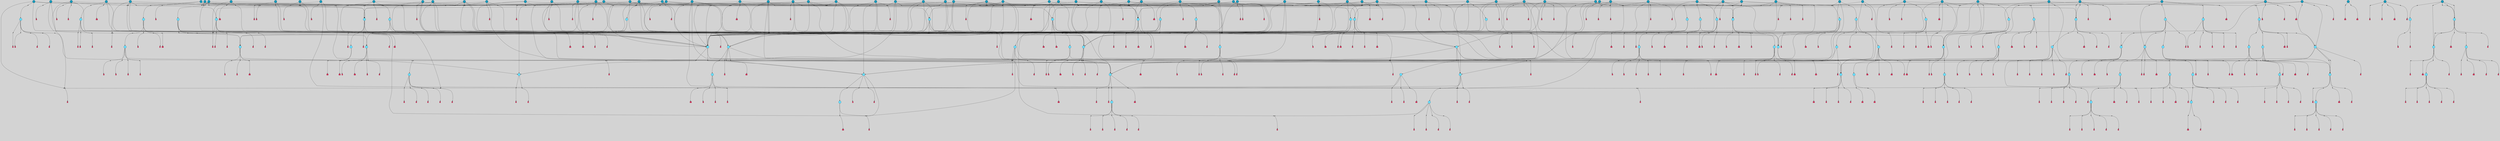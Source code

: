 // File exported with GEGELATI v1.3.1
// On the 2024-04-08 17:44:48
// With the File::TPGGraphDotExporter
digraph{
	graph[pad = "0.212, 0.055" bgcolor = lightgray]
	node[shape=circle style = filled label = ""]
		T7 [fillcolor="#66ddff"]
		T9 [fillcolor="#66ddff"]
		T11 [fillcolor="#66ddff"]
		T59 [fillcolor="#66ddff"]
		T102 [fillcolor="#66ddff"]
		T111 [fillcolor="#66ddff"]
		T258 [fillcolor="#66ddff"]
		T320 [fillcolor="#66ddff"]
		T321 [fillcolor="#66ddff"]
		T322 [fillcolor="#66ddff"]
		T323 [fillcolor="#66ddff"]
		T324 [fillcolor="#1199bb"]
		T407 [fillcolor="#66ddff"]
		T429 [fillcolor="#66ddff"]
		T440 [fillcolor="#66ddff"]
		T540 [fillcolor="#66ddff"]
		T550 [fillcolor="#1199bb"]
		T623 [fillcolor="#66ddff"]
		T624 [fillcolor="#66ddff"]
		T625 [fillcolor="#66ddff"]
		T716 [fillcolor="#66ddff"]
		T717 [fillcolor="#66ddff"]
		T718 [fillcolor="#66ddff"]
		T721 [fillcolor="#66ddff"]
		T787 [fillcolor="#1199bb"]
		T788 [fillcolor="#66ddff"]
		T789 [fillcolor="#66ddff"]
		T790 [fillcolor="#66ddff"]
		T792 [fillcolor="#66ddff"]
		T793 [fillcolor="#66ddff"]
		T794 [fillcolor="#66ddff"]
		T804 [fillcolor="#1199bb"]
		T813 [fillcolor="#1199bb"]
		T822 [fillcolor="#1199bb"]
		T877 [fillcolor="#66ddff"]
		T878 [fillcolor="#1199bb"]
		T879 [fillcolor="#66ddff"]
		T880 [fillcolor="#66ddff"]
		T881 [fillcolor="#66ddff"]
		T882 [fillcolor="#66ddff"]
		T883 [fillcolor="#66ddff"]
		T884 [fillcolor="#1199bb"]
		T885 [fillcolor="#66ddff"]
		T886 [fillcolor="#66ddff"]
		T947 [fillcolor="#66ddff"]
		T948 [fillcolor="#66ddff"]
		T949 [fillcolor="#66ddff"]
		T950 [fillcolor="#66ddff"]
		T952 [fillcolor="#66ddff"]
		T953 [fillcolor="#66ddff"]
		T954 [fillcolor="#66ddff"]
		T956 [fillcolor="#66ddff"]
		T957 [fillcolor="#1199bb"]
		T991 [fillcolor="#1199bb"]
		T1005 [fillcolor="#66ddff"]
		T1011 [fillcolor="#66ddff"]
		T1013 [fillcolor="#66ddff"]
		T1014 [fillcolor="#66ddff"]
		T1020 [fillcolor="#66ddff"]
		T1023 [fillcolor="#66ddff"]
		T1050 [fillcolor="#1199bb"]
		T1053 [fillcolor="#66ddff"]
		T1054 [fillcolor="#66ddff"]
		T1055 [fillcolor="#66ddff"]
		T1056 [fillcolor="#66ddff"]
		T1074 [fillcolor="#1199bb"]
		T1075 [fillcolor="#1199bb"]
		T1077 [fillcolor="#1199bb"]
		T1079 [fillcolor="#1199bb"]
		T1082 [fillcolor="#1199bb"]
		T1084 [fillcolor="#1199bb"]
		T1085 [fillcolor="#1199bb"]
		T1087 [fillcolor="#1199bb"]
		T1088 [fillcolor="#1199bb"]
		T1089 [fillcolor="#66ddff"]
		T1091 [fillcolor="#1199bb"]
		T1092 [fillcolor="#66ddff"]
		T1094 [fillcolor="#1199bb"]
		T1096 [fillcolor="#1199bb"]
		T1099 [fillcolor="#1199bb"]
		T1100 [fillcolor="#1199bb"]
		T1102 [fillcolor="#1199bb"]
		T1103 [fillcolor="#1199bb"]
		T1106 [fillcolor="#1199bb"]
		T1107 [fillcolor="#1199bb"]
		T1109 [fillcolor="#1199bb"]
		T1114 [fillcolor="#1199bb"]
		T1118 [fillcolor="#1199bb"]
		T1120 [fillcolor="#66ddff"]
		T308 [fillcolor="#66ddff"]
		T1121 [fillcolor="#66ddff"]
		T1122 [fillcolor="#1199bb"]
		T1123 [fillcolor="#66ddff"]
		T1124 [fillcolor="#66ddff"]
		T425 [fillcolor="#66ddff"]
		T1125 [fillcolor="#66ddff"]
		T1126 [fillcolor="#66ddff"]
		T1134 [fillcolor="#66ddff"]
		T1135 [fillcolor="#1199bb"]
		T1136 [fillcolor="#1199bb"]
		T1063 [fillcolor="#1199bb"]
		T1138 [fillcolor="#1199bb"]
		T1139 [fillcolor="#1199bb"]
		T1141 [fillcolor="#1199bb"]
		T1143 [fillcolor="#1199bb"]
		T1145 [fillcolor="#1199bb"]
		T1146 [fillcolor="#1199bb"]
		T1147 [fillcolor="#1199bb"]
		T1148 [fillcolor="#1199bb"]
		T1149 [fillcolor="#1199bb"]
		T1151 [fillcolor="#1199bb"]
		T1152 [fillcolor="#1199bb"]
		T1155 [fillcolor="#1199bb"]
		T1156 [fillcolor="#1199bb"]
		T1157 [fillcolor="#1199bb"]
		T280 [fillcolor="#1199bb"]
		T1175 [fillcolor="#1199bb"]
		T1176 [fillcolor="#1199bb"]
		T1178 [fillcolor="#1199bb"]
		T1179 [fillcolor="#1199bb"]
		T1181 [fillcolor="#1199bb"]
		T1182 [fillcolor="#1199bb"]
		T1183 [fillcolor="#1199bb"]
		T1184 [fillcolor="#1199bb"]
		T1185 [fillcolor="#1199bb"]
		T1186 [fillcolor="#1199bb"]
		T1188 [fillcolor="#1199bb"]
		T1189 [fillcolor="#1199bb"]
		T1190 [fillcolor="#1199bb"]
		T1191 [fillcolor="#66ddff"]
		T1193 [fillcolor="#66ddff"]
		T1194 [fillcolor="#66ddff"]
		T1195 [fillcolor="#66ddff"]
		T1196 [fillcolor="#1199bb"]
		T1197 [fillcolor="#66ddff"]
		T1198 [fillcolor="#66ddff"]
		T1199 [fillcolor="#66ddff"]
		T1200 [fillcolor="#66ddff"]
		T1201 [fillcolor="#1199bb"]
		T1202 [fillcolor="#66ddff"]
		T1203 [fillcolor="#66ddff"]
		T1204 [fillcolor="#66ddff"]
		T1205 [fillcolor="#66ddff"]
		T1206 [fillcolor="#66ddff"]
		T1207 [fillcolor="#66ddff"]
		T1208 [fillcolor="#66ddff"]
		T1019 [fillcolor="#66ddff"]
		T1209 [fillcolor="#1199bb"]
		T1210 [fillcolor="#1199bb"]
		T1211 [fillcolor="#1199bb"]
		T1213 [fillcolor="#1199bb"]
		T1214 [fillcolor="#1199bb"]
		T1217 [fillcolor="#1199bb"]
		T1218 [fillcolor="#1199bb"]
		T1219 [fillcolor="#1199bb"]
		T1221 [fillcolor="#1199bb"]
		T1222 [fillcolor="#1199bb"]
		T1133 [fillcolor="#1199bb"]
		T1223 [fillcolor="#1199bb"]
		T457 [fillcolor="#1199bb"]
		T1224 [fillcolor="#1199bb"]
		P20855 [fillcolor="#cccccc" shape=point] //-3|
		I20855 [shape=box style=invis label="1|6&2|7#0|7&#92;n10|2&0|7#1|3&#92;n9|6&2|7#2|2&#92;n5|3&0|7#0|7&#92;n1|6&2|3#0|0&#92;n2|3&2|3#2|2&#92;n5|1&2|6#0|6&#92;n"]
		P20855 -> I20855[style=invis]
		A13481 [fillcolor="#ff3366" shape=box margin=0.03 width=0 height=0 label="7"]
		T7 -> P20855 -> A13481
		P20856 [fillcolor="#cccccc" shape=point] //5|
		I20856 [shape=box style=invis label="0|5&2|3#0|1&#92;n0|6&2|1#2|4&#92;n6|2&2|6#0|7&#92;n7|4&0|3#0|1&#92;n5|4&0|7#1|6&#92;n9|1&0|5#2|2&#92;n6|3&2|3#1|7&#92;n11|7&2|4#1|6&#92;n2|5&0|1#0|0&#92;n4|7&0|0#0|2&#92;n6|2&0|6#0|0&#92;n2|1&2|6#2|4&#92;n10|0&2|0#1|0&#92;n6|6&2|4#0|6&#92;n"]
		P20856 -> I20856[style=invis]
		A13482 [fillcolor="#ff3366" shape=box margin=0.03 width=0 height=0 label="8"]
		T7 -> P20856 -> A13482
		P20857 [fillcolor="#cccccc" shape=point] //-6|
		I20857 [shape=box style=invis label="11|1&0|7#2|0&#92;n10|4&0|1#1|0&#92;n4|3&2|4#2|1&#92;n0|5&2|0#0|0&#92;n6|1&0|0#0|3&#92;n8|2&2|0#0|4&#92;n11|4&2|0#1|6&#92;n7|0&2|6#2|3&#92;n5|3&2|6#2|0&#92;n2|0&2|0#0|4&#92;n"]
		P20857 -> I20857[style=invis]
		A13483 [fillcolor="#ff3366" shape=box margin=0.03 width=0 height=0 label="9"]
		T9 -> P20857 -> A13483
		P20858 [fillcolor="#cccccc" shape=point] //2|
		I20858 [shape=box style=invis label="6|3&2|7#1|4&#92;n8|6&0|0#2|5&#92;n2|1&0|2#0|3&#92;n8|7&0|6#0|4&#92;n2|1&2|0#0|1&#92;n0|0&2|2#2|3&#92;n6|6&0|7#2|1&#92;n6|1&0|7#2|6&#92;n5|4&2|7#0|4&#92;n0|3&0|4#2|0&#92;n11|0&2|0#2|5&#92;n4|5&2|5#2|4&#92;n5|7&0|6#0|4&#92;n9|7&2|5#0|3&#92;n5|4&2|1#0|3&#92;n5|3&0|1#1|7&#92;n0|4&0|3#2|5&#92;n"]
		P20858 -> I20858[style=invis]
		A13484 [fillcolor="#ff3366" shape=box margin=0.03 width=0 height=0 label="10"]
		T9 -> P20858 -> A13484
		P20859 [fillcolor="#cccccc" shape=point] //6|
		I20859 [shape=box style=invis label="3|0&2|7#2|2&#92;n3|2&0|4#2|5&#92;n5|1&0|2#1|0&#92;n8|7&0|1#2|0&#92;n8|5&0|3#0|6&#92;n0|2&0|2#2|3&#92;n1|5&2|5#0|5&#92;n5|6&0|6#0|7&#92;n6|7&0|0#2|6&#92;n1|2&2|3#0|0&#92;n7|7&2|3#0|4&#92;n0|7&2|7#0|6&#92;n1|0&2|2#2|7&#92;n4|4&0|1#0|0&#92;n"]
		P20859 -> I20859[style=invis]
		A13485 [fillcolor="#ff3366" shape=box margin=0.03 width=0 height=0 label="11"]
		T11 -> P20859 -> A13485
		P20860 [fillcolor="#cccccc" shape=point] //-4|
		I20860 [shape=box style=invis label="4|1&0|4#2|6&#92;n1|2&2|2#2|0&#92;n1|2&2|0#0|6&#92;n8|4&2|3#2|5&#92;n5|5&2|1#1|0&#92;n"]
		P20860 -> I20860[style=invis]
		A13486 [fillcolor="#ff3366" shape=box margin=0.03 width=0 height=0 label="12"]
		T11 -> P20860 -> A13486
		P20861 [fillcolor="#cccccc" shape=point] //8|
		I20861 [shape=box style=invis label="9|0&0|1#2|0&#92;n10|1&2|5#1|4&#92;n8|2&2|6#0|4&#92;n4|5&0|3#0|1&#92;n2|4&2|5#2|3&#92;n4|2&2|2#0|2&#92;n7|5&0|2#0|0&#92;n8|2&2|1#1|3&#92;n8|7&0|7#2|1&#92;n1|1&0|0#0|7&#92;n5|6&2|5#1|0&#92;n6|3&2|5#0|0&#92;n11|4&0|3#2|6&#92;n1|2&2|4#0|7&#92;n5|6&0|1#2|0&#92;n11|3&0|2#0|7&#92;n"]
		P20861 -> I20861[style=invis]
		A13487 [fillcolor="#ff3366" shape=box margin=0.03 width=0 height=0 label="6"]
		T59 -> P20861 -> A13487
		P20862 [fillcolor="#cccccc" shape=point] //5|
		I20862 [shape=box style=invis label="3|0&2|0#0|1&#92;n3|0&0|7#0|1&#92;n5|3&0|2#2|6&#92;n4|4&2|4#2|6&#92;n11|2&0|7#1|6&#92;n2|7&2|2#2|5&#92;n9|3&2|6#2|7&#92;n7|7&0|0#0|4&#92;n6|1&2|4#2|3&#92;n5|4&2|0#1|6&#92;n1|3&0|7#0|4&#92;n"]
		P20862 -> I20862[style=invis]
		A13488 [fillcolor="#ff3366" shape=box margin=0.03 width=0 height=0 label="7"]
		T59 -> P20862 -> A13488
		T59 -> P20857
		T59 -> P20862
		P20863 [fillcolor="#cccccc" shape=point] //7|
		I20863 [shape=box style=invis label="3|3&2|7#0|4&#92;n4|3&2|6#0|3&#92;n8|4&0|6#1|2&#92;n5|6&2|3#0|4&#92;n0|7&2|1#0|5&#92;n8|7&2|2#2|5&#92;n9|1&0|0#1|0&#92;n10|1&2|1#1|4&#92;n10|5&0|6#1|7&#92;n5|2&2|3#0|4&#92;n2|0&2|6#2|7&#92;n1|7&0|1#0|7&#92;n"]
		P20863 -> I20863[style=invis]
		A13489 [fillcolor="#ff3366" shape=box margin=0.03 width=0 height=0 label="2"]
		T102 -> P20863 -> A13489
		P20864 [fillcolor="#cccccc" shape=point] //-8|
		I20864 [shape=box style=invis label="7|5&0|4#2|4&#92;n"]
		P20864 -> I20864[style=invis]
		A13490 [fillcolor="#ff3366" shape=box margin=0.03 width=0 height=0 label="3"]
		T102 -> P20864 -> A13490
		P20865 [fillcolor="#cccccc" shape=point] //8|
		I20865 [shape=box style=invis label="7|0&0|2#1|4&#92;n8|1&2|3#0|5&#92;n0|6&0|5#0|5&#92;n3|7&2|1#0|6&#92;n9|4&2|7#1|6&#92;n1|7&2|5#2|2&#92;n8|5&2|0#0|3&#92;n0|2&0|2#0|0&#92;n3|5&0|2#0|3&#92;n"]
		P20865 -> I20865[style=invis]
		A13491 [fillcolor="#ff3366" shape=box margin=0.03 width=0 height=0 label="5"]
		T102 -> P20865 -> A13491
		P20866 [fillcolor="#cccccc" shape=point] //-5|
		I20866 [shape=box style=invis label="0|0&2|3#0|2&#92;n10|5&0|6#1|3&#92;n7|3&0|6#2|3&#92;n3|4&0|6#0|6&#92;n10|5&0|2#1|1&#92;n5|0&0|1#0|3&#92;n6|6&2|5#1|5&#92;n7|4&0|2#1|7&#92;n5|7&0|1#2|5&#92;n1|5&0|0#0|3&#92;n7|5&2|1#2|6&#92;n9|0&0|2#0|0&#92;n4|0&2|4#0|0&#92;n4|6&0|0#2|3&#92;n3|1&0|6#2|5&#92;n7|7&2|1#2|3&#92;n9|4&2|2#0|6&#92;n"]
		P20866 -> I20866[style=invis]
		T111 -> P20866 -> T9
		P20867 [fillcolor="#cccccc" shape=point] //7|
		I20867 [shape=box style=invis label="7|4&2|1#2|0&#92;n4|1&2|4#2|3&#92;n5|0&2|0#2|2&#92;n6|1&2|4#2|6&#92;n"]
		P20867 -> I20867[style=invis]
		A13492 [fillcolor="#ff3366" shape=box margin=0.03 width=0 height=0 label="9"]
		T111 -> P20867 -> A13492
		P20868 [fillcolor="#cccccc" shape=point] //2|
		I20868 [shape=box style=invis label="3|0&2|0#0|1&#92;n11|2&0|7#1|6&#92;n8|7&2|4#0|5&#92;n5|3&0|2#2|6&#92;n4|4&2|4#2|6&#92;n3|0&0|7#0|1&#92;n2|7&2|2#2|5&#92;n9|3&2|6#2|7&#92;n7|7&0|0#0|4&#92;n6|1&2|4#1|3&#92;n5|4&2|0#1|6&#92;n1|3&0|7#0|4&#92;n"]
		P20868 -> I20868[style=invis]
		A13493 [fillcolor="#ff3366" shape=box margin=0.03 width=0 height=0 label="7"]
		T111 -> P20868 -> A13493
		T111 -> P20857
		P20869 [fillcolor="#cccccc" shape=point] //2|
		I20869 [shape=box style=invis label="9|1&2|3#0|1&#92;n5|3&2|4#2|7&#92;n11|0&2|3#0|4&#92;n7|0&2|4#0|4&#92;n5|2&2|0#2|4&#92;n7|3&0|7#0|5&#92;n"]
		P20869 -> I20869[style=invis]
		A13494 [fillcolor="#ff3366" shape=box margin=0.03 width=0 height=0 label="2"]
		T258 -> P20869 -> A13494
		T258 -> P20857
		P20870 [fillcolor="#cccccc" shape=point] //-5|
		I20870 [shape=box style=invis label="8|7&0|3#0|3&#92;n6|4&2|1#0|5&#92;n2|2&2|6#2|0&#92;n4|7&2|0#2|3&#92;n10|5&2|1#1|5&#92;n2|0&0|7#2|0&#92;n5|3&2|2#2|0&#92;n6|7&0|0#1|0&#92;n"]
		P20870 -> I20870[style=invis]
		A13495 [fillcolor="#ff3366" shape=box margin=0.03 width=0 height=0 label="1"]
		T258 -> P20870 -> A13495
		P20871 [fillcolor="#cccccc" shape=point] //2|
		I20871 [shape=box style=invis label="4|1&0|4#2|6&#92;n5|5&2|1#1|0&#92;n1|0&2|0#0|6&#92;n8|4&2|3#2|5&#92;n"]
		P20871 -> I20871[style=invis]
		T258 -> P20871 -> T11
		P20872 [fillcolor="#cccccc" shape=point] //5|
		I20872 [shape=box style=invis label="1|6&2|7#0|7&#92;n9|2&2|7#2|2&#92;n10|2&0|7#1|3&#92;n5|3&0|7#0|7&#92;n7|0&2|7#2|2&#92;n1|6&2|3#0|0&#92;n2|3&2|3#2|2&#92;n"]
		P20872 -> I20872[style=invis]
		A13496 [fillcolor="#ff3366" shape=box margin=0.03 width=0 height=0 label="7"]
		T258 -> P20872 -> A13496
		P20873 [fillcolor="#cccccc" shape=point] //-4|
		I20873 [shape=box style=invis label="4|1&0|4#2|6&#92;n1|2&2|2#2|0&#92;n1|2&2|0#0|6&#92;n8|4&2|3#2|5&#92;n5|5&2|1#1|0&#92;n"]
		P20873 -> I20873[style=invis]
		A13497 [fillcolor="#ff3366" shape=box margin=0.03 width=0 height=0 label="12"]
		T320 -> P20873 -> A13497
		P20874 [fillcolor="#cccccc" shape=point] //-9|
		I20874 [shape=box style=invis label="2|0&2|0#2|1&#92;n4|4&2|4#2|6&#92;n9|1&0|3#1|7&#92;n5|3&0|2#2|6&#92;n2|7&2|2#2|5&#92;n5|4&2|0#1|6&#92;n3|0&0|7#0|1&#92;n1|3&0|7#0|4&#92;n11|6&2|2#0|7&#92;n7|7&0|0#0|4&#92;n11|0&0|7#1|6&#92;n9|3&2|6#2|7&#92;n"]
		P20874 -> I20874[style=invis]
		A13498 [fillcolor="#ff3366" shape=box margin=0.03 width=0 height=0 label="7"]
		T321 -> P20874 -> A13498
		P20875 [fillcolor="#cccccc" shape=point] //6|
		I20875 [shape=box style=invis label="3|0&2|7#2|2&#92;n3|2&0|4#2|5&#92;n5|1&0|2#1|0&#92;n8|7&0|1#2|0&#92;n8|5&0|3#0|6&#92;n0|2&0|2#2|3&#92;n1|5&2|5#0|5&#92;n5|6&0|6#0|7&#92;n6|7&0|0#2|6&#92;n1|2&2|3#0|0&#92;n7|7&2|3#0|4&#92;n0|7&2|7#0|6&#92;n1|0&2|2#2|7&#92;n4|4&0|1#0|0&#92;n"]
		P20875 -> I20875[style=invis]
		A13499 [fillcolor="#ff3366" shape=box margin=0.03 width=0 height=0 label="11"]
		T320 -> P20875 -> A13499
		P20876 [fillcolor="#cccccc" shape=point] //2|
		I20876 [shape=box style=invis label="4|1&0|4#2|6&#92;n5|5&2|1#1|0&#92;n1|0&2|0#0|6&#92;n8|4&2|3#2|5&#92;n"]
		P20876 -> I20876[style=invis]
		T321 -> P20876 -> T320
		P20877 [fillcolor="#cccccc" shape=point] //-3|
		I20877 [shape=box style=invis label="4|5&0|0#0|0&#92;n4|7&0|0#0|2&#92;n0|6&2|1#2|4&#92;n9|1&0|5#2|2&#92;n10|0&2|0#1|0&#92;n6|6&2|4#0|6&#92;n2|5&0|1#0|0&#92;n6|3&2|3#1|7&#92;n11|7&2|4#1|6&#92;n6|2&2|6#0|1&#92;n6|2&0|0#0|0&#92;n9|1&2|6#2|4&#92;n10|4&0|3#1|1&#92;n5|4&2|7#1|6&#92;n"]
		P20877 -> I20877[style=invis]
		T323 -> P20877 -> T321
		P20878 [fillcolor="#cccccc" shape=point] //5|
		I20878 [shape=box style=invis label="0|5&2|3#0|1&#92;n0|6&2|1#2|4&#92;n6|2&2|6#0|7&#92;n7|4&0|3#0|1&#92;n5|4&0|7#1|6&#92;n9|1&0|5#2|2&#92;n6|3&2|3#1|7&#92;n11|7&2|4#1|6&#92;n2|5&0|1#0|0&#92;n4|7&0|0#0|2&#92;n6|2&0|6#0|0&#92;n2|1&2|6#2|4&#92;n10|0&2|0#1|0&#92;n6|6&2|4#0|6&#92;n"]
		P20878 -> I20878[style=invis]
		A13500 [fillcolor="#ff3366" shape=box margin=0.03 width=0 height=0 label="8"]
		T322 -> P20878 -> A13500
		P20879 [fillcolor="#cccccc" shape=point] //8|
		I20879 [shape=box style=invis label="9|7&0|5#2|5&#92;n3|3&2|3#0|2&#92;n9|5&2|2#1|0&#92;n2|3&0|6#0|3&#92;n4|4&2|5#2|7&#92;n11|3&2|0#1|5&#92;n6|6&2|1#2|2&#92;n4|6&0|1#2|2&#92;n2|5&2|7#2|2&#92;n7|7&2|2#2|3&#92;n6|5&0|3#2|6&#92;n6|7&0|6#0|2&#92;n"]
		P20879 -> I20879[style=invis]
		A13501 [fillcolor="#ff3366" shape=box margin=0.03 width=0 height=0 label="14"]
		T321 -> P20879 -> A13501
		P20880 [fillcolor="#cccccc" shape=point] //-3|
		I20880 [shape=box style=invis label="1|6&2|7#0|7&#92;n10|2&0|7#1|3&#92;n9|6&2|7#2|2&#92;n5|3&0|7#0|7&#92;n1|6&2|3#0|0&#92;n2|3&2|3#2|2&#92;n5|1&2|6#0|6&#92;n"]
		P20880 -> I20880[style=invis]
		A13502 [fillcolor="#ff3366" shape=box margin=0.03 width=0 height=0 label="7"]
		T322 -> P20880 -> A13502
		P20881 [fillcolor="#cccccc" shape=point] //-8|
		I20881 [shape=box style=invis label="7|5&0|4#2|4&#92;n"]
		P20881 -> I20881[style=invis]
		A13503 [fillcolor="#ff3366" shape=box margin=0.03 width=0 height=0 label="3"]
		T321 -> P20881 -> A13503
		P20882 [fillcolor="#cccccc" shape=point] //4|
		I20882 [shape=box style=invis label="4|3&0|6#0|3&#92;n5|7&2|3#2|2&#92;n5|6&0|7#1|2&#92;n1|4&2|6#0|3&#92;n8|4&2|1#2|5&#92;n9|5&2|4#1|4&#92;n2|4&0|5#0|7&#92;n10|0&0|6#1|3&#92;n3|0&0|6#0|2&#92;n2|7&2|7#2|6&#92;n5|2&0|5#1|5&#92;n10|4&2|5#1|7&#92;n4|0&0|4#2|4&#92;n11|1&0|4#2|6&#92;n10|6&2|0#1|4&#92;n9|7&0|3#1|4&#92;n4|5&2|7#0|6&#92;n11|5&2|6#2|3&#92;n0|3&0|5#0|1&#92;n"]
		P20882 -> I20882[style=invis]
		A13504 [fillcolor="#ff3366" shape=box margin=0.03 width=0 height=0 label="13"]
		T321 -> P20882 -> A13504
		P20883 [fillcolor="#cccccc" shape=point] //1|
		I20883 [shape=box style=invis label="0|4&0|1#0|1&#92;n10|5&2|5#1|6&#92;n7|7&2|5#2|2&#92;n9|5&0|7#2|7&#92;n8|4&0|3#2|7&#92;n11|0&2|3#0|5&#92;n7|0&0|0#0|1&#92;n4|2&0|4#0|5&#92;n5|1&0|6#2|7&#92;n11|3&0|7#1|3&#92;n"]
		P20883 -> I20883[style=invis]
		T323 -> P20883 -> T322
		P20884 [fillcolor="#cccccc" shape=point] //4|
		I20884 [shape=box style=invis label="4|3&0|6#0|3&#92;n5|7&2|3#2|2&#92;n5|6&0|7#1|2&#92;n1|4&2|6#0|3&#92;n8|4&2|1#2|5&#92;n9|5&2|4#1|4&#92;n2|4&0|5#0|7&#92;n10|0&0|6#1|3&#92;n3|0&0|6#0|2&#92;n2|7&2|7#2|6&#92;n5|2&0|5#1|5&#92;n10|4&2|5#1|7&#92;n4|0&0|4#2|4&#92;n11|1&0|4#2|6&#92;n10|6&2|0#1|4&#92;n9|7&0|3#1|4&#92;n4|5&2|7#0|6&#92;n11|5&2|6#2|3&#92;n0|3&0|5#0|1&#92;n"]
		P20884 -> I20884[style=invis]
		A13505 [fillcolor="#ff3366" shape=box margin=0.03 width=0 height=0 label="13"]
		T323 -> P20884 -> A13505
		P20885 [fillcolor="#cccccc" shape=point] //-4|
		I20885 [shape=box style=invis label="4|1&0|4#2|6&#92;n1|2&2|2#2|0&#92;n1|2&2|0#0|6&#92;n8|4&2|3#2|5&#92;n5|5&2|1#1|0&#92;n"]
		P20885 -> I20885[style=invis]
		A13506 [fillcolor="#ff3366" shape=box margin=0.03 width=0 height=0 label="12"]
		T324 -> P20885 -> A13506
		P20886 [fillcolor="#cccccc" shape=point] //6|
		I20886 [shape=box style=invis label="3|0&2|7#2|2&#92;n3|2&0|4#2|5&#92;n5|1&0|2#1|0&#92;n8|7&0|1#2|0&#92;n8|5&0|3#0|6&#92;n0|2&0|2#2|3&#92;n1|5&2|5#0|5&#92;n5|6&0|6#0|7&#92;n6|7&0|0#2|6&#92;n1|2&2|3#0|0&#92;n7|7&2|3#0|4&#92;n0|7&2|7#0|6&#92;n1|0&2|2#2|7&#92;n4|4&0|1#0|0&#92;n"]
		P20886 -> I20886[style=invis]
		A13507 [fillcolor="#ff3366" shape=box margin=0.03 width=0 height=0 label="11"]
		T324 -> P20886 -> A13507
		P20887 [fillcolor="#cccccc" shape=point] //-1|
		I20887 [shape=box style=invis label="0|5&2|2#0|0&#92;n11|3&2|3#1|3&#92;n8|5&2|2#1|7&#92;n10|0&0|6#1|2&#92;n9|1&2|5#0|3&#92;n8|0&2|4#2|6&#92;n6|7&0|2#0|3&#92;n9|2&0|7#0|1&#92;n6|2&0|2#2|1&#92;n"]
		P20887 -> I20887[style=invis]
		A13508 [fillcolor="#ff3366" shape=box margin=0.03 width=0 height=0 label="7"]
		T407 -> P20887 -> A13508
		P20888 [fillcolor="#cccccc" shape=point] //-3|
		I20888 [shape=box style=invis label="7|7&0|0#0|4&#92;n11|2&0|7#1|6&#92;n8|7&2|4#0|5&#92;n5|3&0|2#2|6&#92;n4|4&2|4#2|6&#92;n3|0&0|7#0|6&#92;n2|7&2|2#2|5&#92;n9|3&2|6#2|7&#92;n6|7&0|0#0|7&#92;n3|0&2|0#0|1&#92;n6|1&2|4#1|3&#92;n5|4&2|0#1|6&#92;n1|3&0|7#0|4&#92;n"]
		P20888 -> I20888[style=invis]
		T407 -> P20888 -> T59
		P20889 [fillcolor="#cccccc" shape=point] //-5|
		I20889 [shape=box style=invis label="5|3&0|7#0|7&#92;n9|2&2|7#2|2&#92;n1|6&2|7#0|7&#92;n7|6&2|4#0|5&#92;n10|3&0|2#1|1&#92;n9|2&0|7#1|3&#92;n1|6&0|3#0|1&#92;n4|0&0|2#2|2&#92;n7|0&2|7#2|2&#92;n5|1&2|6#0|3&#92;n2|3&2|3#2|2&#92;n"]
		P20889 -> I20889[style=invis]
		T407 -> P20889 -> T102
		P20890 [fillcolor="#cccccc" shape=point] //1|
		I20890 [shape=box style=invis label="9|3&2|0#0|4&#92;n4|2&0|5#2|0&#92;n10|7&2|7#1|1&#92;n6|3&2|6#1|5&#92;n8|3&2|5#1|2&#92;n4|0&2|1#2|2&#92;n4|1&0|4#0|3&#92;n3|6&2|5#2|5&#92;n8|3&0|1#0|7&#92;n4|0&2|4#0|1&#92;n3|4&0|0#2|1&#92;n3|2&0|7#2|1&#92;n1|4&0|1#0|2&#92;n"]
		P20890 -> I20890[style=invis]
		A13509 [fillcolor="#ff3366" shape=box margin=0.03 width=0 height=0 label="14"]
		T407 -> P20890 -> A13509
		P20891 [fillcolor="#cccccc" shape=point] //3|
		I20891 [shape=box style=invis label="5|4&2|7#0|4&#92;n0|4&0|3#2|5&#92;n8|6&0|0#2|5&#92;n2|1&0|2#0|3&#92;n9|7&0|6#0|4&#92;n0|0&2|2#2|3&#92;n6|6&0|7#2|1&#92;n6|1&0|7#2|6&#92;n0|3&0|4#2|0&#92;n11|0&2|0#2|5&#92;n4|5&2|5#2|4&#92;n5|3&0|1#1|7&#92;n9|7&2|2#0|3&#92;n5|4&2|1#0|3&#92;n5|0&0|6#0|4&#92;n0|0&0|1#2|0&#92;n"]
		P20891 -> I20891[style=invis]
		A13510 [fillcolor="#ff3366" shape=box margin=0.03 width=0 height=0 label="10"]
		T407 -> P20891 -> A13510
		P20892 [fillcolor="#cccccc" shape=point] //4|
		I20892 [shape=box style=invis label="8|5&2|3#2|1&#92;n10|1&0|3#1|6&#92;n7|1&2|6#1|3&#92;n4|1&0|6#0|0&#92;n11|1&0|2#0|3&#92;n2|0&2|1#2|7&#92;n"]
		P20892 -> I20892[style=invis]
		A13511 [fillcolor="#ff3366" shape=box margin=0.03 width=0 height=0 label="2"]
		T429 -> P20892 -> A13511
		P20893 [fillcolor="#cccccc" shape=point] //1|
		I20893 [shape=box style=invis label="9|7&0|2#2|2&#92;n6|5&0|1#1|0&#92;n2|2&0|0#2|1&#92;n4|3&2|2#2|3&#92;n2|5&2|2#0|0&#92;n10|7&0|5#1|1&#92;n9|5&2|7#2|5&#92;n7|7&2|5#2|5&#92;n8|0&2|4#0|1&#92;n5|4&2|0#0|2&#92;n2|5&2|2#2|6&#92;n4|4&0|2#2|1&#92;n7|2&2|4#0|0&#92;n10|0&2|2#1|1&#92;n10|4&2|3#1|0&#92;n"]
		P20893 -> I20893[style=invis]
		A13512 [fillcolor="#ff3366" shape=box margin=0.03 width=0 height=0 label="1"]
		T429 -> P20893 -> A13512
		P20894 [fillcolor="#cccccc" shape=point] //-8|
		I20894 [shape=box style=invis label="11|7&2|0#2|0&#92;n5|5&2|7#2|7&#92;n8|6&2|7#1|2&#92;n1|7&0|3#0|6&#92;n4|0&2|1#2|2&#92;n9|0&0|2#0|0&#92;n10|1&0|5#1|6&#92;n0|0&2|3#2|0&#92;n3|2&0|1#2|6&#92;n0|1&2|4#0|0&#92;n"]
		P20894 -> I20894[style=invis]
		A13513 [fillcolor="#ff3366" shape=box margin=0.03 width=0 height=0 label="6"]
		T429 -> P20894 -> A13513
		P20895 [fillcolor="#cccccc" shape=point] //-7|
		I20895 [shape=box style=invis label="7|3&0|6#2|5&#92;n10|5&0|5#1|0&#92;n1|0&2|4#0|3&#92;n"]
		P20895 -> I20895[style=invis]
		T429 -> P20895 -> T7
		P20896 [fillcolor="#cccccc" shape=point] //-2|
		I20896 [shape=box style=invis label="3|1&2|6#2|5&#92;n4|5&0|4#0|6&#92;n7|1&0|6#2|2&#92;n2|6&0|6#2|0&#92;n7|7&0|0#1|0&#92;n3|7&0|7#0|1&#92;n1|3&2|2#2|0&#92;n3|6&0|5#0|0&#92;n4|0&2|7#0|4&#92;n9|4&2|2#0|1&#92;n3|1&2|5#0|7&#92;n"]
		P20896 -> I20896[style=invis]
		A13514 [fillcolor="#ff3366" shape=box margin=0.03 width=0 height=0 label="1"]
		T429 -> P20896 -> A13514
		P20897 [fillcolor="#cccccc" shape=point] //2|
		I20897 [shape=box style=invis label="0|6&0|7#0|4&#92;n6|7&2|6#2|6&#92;n11|3&0|7#1|6&#92;n11|1&0|6#2|7&#92;n2|4&0|1#0|1&#92;n10|6&2|5#1|6&#92;n11|3&0|1#1|7&#92;n10|0&2|3#1|5&#92;n"]
		P20897 -> I20897[style=invis]
		T440 -> P20897 -> T7
		P20898 [fillcolor="#cccccc" shape=point] //-9|
		I20898 [shape=box style=invis label="2|0&2|3#2|0&#92;n11|7&0|4#1|0&#92;n"]
		P20898 -> I20898[style=invis]
		T440 -> P20898 -> T111
		T440 -> P20862
		P20899 [fillcolor="#cccccc" shape=point] //7|
		I20899 [shape=box style=invis label="2|0&2|1#2|0&#92;n9|1&0|6#0|3&#92;n11|7&0|4#1|0&#92;n"]
		P20899 -> I20899[style=invis]
		T540 -> P20899 -> T111
		P20900 [fillcolor="#cccccc" shape=point] //6|
		I20900 [shape=box style=invis label="0|5&2|3#0|1&#92;n0|6&2|1#2|4&#92;n9|1&0|5#2|2&#92;n7|4&0|3#0|1&#92;n5|4&0|7#1|6&#92;n2|5&0|1#0|0&#92;n6|3&2|3#1|7&#92;n11|7&2|4#1|6&#92;n6|2&2|6#0|1&#92;n4|7&0|0#0|2&#92;n6|2&0|6#0|0&#92;n9|1&2|6#2|4&#92;n10|0&2|0#1|0&#92;n6|6&2|4#0|6&#92;n"]
		P20900 -> I20900[style=invis]
		A13515 [fillcolor="#ff3366" shape=box margin=0.03 width=0 height=0 label="8"]
		T540 -> P20900 -> A13515
		P20901 [fillcolor="#cccccc" shape=point] //-4|
		I20901 [shape=box style=invis label="6|3&2|6#1|2&#92;n2|5&2|2#2|5&#92;n2|6&0|4#0|5&#92;n6|0&0|2#1|2&#92;n"]
		P20901 -> I20901[style=invis]
		A13516 [fillcolor="#ff3366" shape=box margin=0.03 width=0 height=0 label="7"]
		T540 -> P20901 -> A13516
		P20902 [fillcolor="#cccccc" shape=point] //-5|
		I20902 [shape=box style=invis label="7|2&0|3#2|2&#92;n3|2&0|2#2|0&#92;n1|5&2|7#0|4&#92;n5|3&0|3#0|7&#92;n11|4&0|1#0|0&#92;n8|7&2|7#2|7&#92;n4|0&0|3#2|7&#92;n"]
		P20902 -> I20902[style=invis]
		A13517 [fillcolor="#ff3366" shape=box margin=0.03 width=0 height=0 label="7"]
		T540 -> P20902 -> A13517
		P20903 [fillcolor="#cccccc" shape=point] //-4|
		I20903 [shape=box style=invis label="4|1&0|4#2|6&#92;n1|2&2|2#2|0&#92;n1|2&2|0#0|6&#92;n8|4&2|3#2|5&#92;n5|5&2|1#1|0&#92;n"]
		P20903 -> I20903[style=invis]
		A13518 [fillcolor="#ff3366" shape=box margin=0.03 width=0 height=0 label="12"]
		T550 -> P20903 -> A13518
		P20904 [fillcolor="#cccccc" shape=point] //7|
		I20904 [shape=box style=invis label="7|4&2|7#0|4&#92;n4|6&0|1#2|5&#92;n2|1&2|3#0|0&#92;n4|3&2|0#0|1&#92;n0|0&2|7#2|7&#92;n7|7&0|5#2|3&#92;n5|0&2|1#2|2&#92;n10|0&0|4#1|2&#92;n4|4&0|7#0|0&#92;n6|7&0|2#0|1&#92;n1|4&2|5#0|4&#92;n"]
		P20904 -> I20904[style=invis]
		A13519 [fillcolor="#ff3366" shape=box margin=0.03 width=0 height=0 label="0"]
		T623 -> P20904 -> A13519
		P20905 [fillcolor="#cccccc" shape=point] //0|
		I20905 [shape=box style=invis label="4|0&0|3#2|7&#92;n10|2&0|3#1|7&#92;n3|5&0|2#0|3&#92;n4|5&0|0#2|1&#92;n10|7&2|0#1|2&#92;n5|3&2|3#1|6&#92;n9|5&2|0#0|4&#92;n5|4&2|7#0|2&#92;n10|3&2|7#1|4&#92;n7|2&0|1#2|6&#92;n8|6&0|5#0|5&#92;n8|7&2|3#0|5&#92;n2|6&2|4#0|0&#92;n"]
		P20905 -> I20905[style=invis]
		A13520 [fillcolor="#ff3366" shape=box margin=0.03 width=0 height=0 label="5"]
		T625 -> P20905 -> A13520
		P20906 [fillcolor="#cccccc" shape=point] //0|
		I20906 [shape=box style=invis label="2|5&0|1#0|6&#92;n6|1&2|2#2|7&#92;n8|0&0|3#1|4&#92;n4|3&2|5#2|4&#92;n8|1&2|4#0|0&#92;n6|6&0|1#2|6&#92;n11|7&2|4#2|5&#92;n6|2&2|4#0|2&#92;n8|5&2|4#2|4&#92;n2|1&2|1#2|2&#92;n2|7&2|5#2|6&#92;n9|7&0|5#0|4&#92;n1|2&0|5#2|6&#92;n4|2&2|3#2|7&#92;n3|3&2|1#0|2&#92;n"]
		P20906 -> I20906[style=invis]
		A13521 [fillcolor="#ff3366" shape=box margin=0.03 width=0 height=0 label="5"]
		T625 -> P20906 -> A13521
		P20907 [fillcolor="#cccccc" shape=point] //3|
		I20907 [shape=box style=invis label="7|6&2|4#0|2&#92;n10|3&2|7#1|4&#92;n11|6&0|4#0|1&#92;n7|1&0|0#2|6&#92;n7|6&0|3#2|6&#92;n4|0&2|6#0|1&#92;n4|4&2|5#0|2&#92;n4|6&0|4#2|7&#92;n10|0&2|3#1|5&#92;n2|6&0|5#0|2&#92;n1|0&2|3#0|7&#92;n1|6&2|0#0|5&#92;n6|2&0|1#0|7&#92;n9|2&0|3#2|7&#92;n5|3&0|6#0|6&#92;n1|7&2|5#2|3&#92;n8|1&2|7#0|6&#92;n1|0&2|5#2|1&#92;n7|1&2|2#2|5&#92;n7|4&2|6#0|3&#92;n"]
		P20907 -> I20907[style=invis]
		A13522 [fillcolor="#ff3366" shape=box margin=0.03 width=0 height=0 label="4"]
		T625 -> P20907 -> A13522
		P20908 [fillcolor="#cccccc" shape=point] //-9|
		I20908 [shape=box style=invis label="4|7&2|6#0|5&#92;n11|3&0|2#2|6&#92;n10|2&2|4#1|6&#92;n3|0&2|6#2|7&#92;n4|3&0|5#0|7&#92;n2|3&0|7#0|7&#92;n10|6&0|7#1|5&#92;n10|1&2|2#1|1&#92;n1|7&0|3#2|6&#92;n"]
		P20908 -> I20908[style=invis]
		A13523 [fillcolor="#ff3366" shape=box margin=0.03 width=0 height=0 label="4"]
		T550 -> P20908 -> A13523
		P20909 [fillcolor="#cccccc" shape=point] //8|
		I20909 [shape=box style=invis label="9|0&0|1#2|0&#92;n10|1&2|5#1|4&#92;n8|2&2|6#0|4&#92;n2|4&2|5#2|3&#92;n4|2&2|2#0|2&#92;n7|5&0|2#0|0&#92;n8|2&2|1#1|3&#92;n8|7&0|7#2|1&#92;n1|1&0|0#0|7&#92;n5|6&2|5#1|0&#92;n6|6&2|5#0|0&#92;n11|4&0|3#2|6&#92;n4|2&2|4#0|7&#92;n5|6&0|1#2|0&#92;n11|3&0|2#0|7&#92;n"]
		P20909 -> I20909[style=invis]
		A13524 [fillcolor="#ff3366" shape=box margin=0.03 width=0 height=0 label="6"]
		T624 -> P20909 -> A13524
		P20910 [fillcolor="#cccccc" shape=point] //-6|
		I20910 [shape=box style=invis label="9|0&2|0#0|1&#92;n3|2&0|2#0|3&#92;n5|4&0|5#1|7&#92;n2|1&0|4#0|3&#92;n9|2&2|0#2|4&#92;n7|6&0|4#0|2&#92;n2|3&0|6#2|6&#92;n1|2&0|3#2|0&#92;n"]
		P20910 -> I20910[style=invis]
		T550 -> P20910 -> T624
		P20911 [fillcolor="#cccccc" shape=point] //5|
		I20911 [shape=box style=invis label="3|0&2|0#0|1&#92;n3|0&0|7#0|1&#92;n5|3&0|2#2|6&#92;n4|4&2|4#2|6&#92;n11|2&0|7#1|6&#92;n2|7&2|2#2|5&#92;n9|3&2|6#2|7&#92;n7|7&0|0#0|4&#92;n6|1&2|4#2|3&#92;n5|4&2|0#1|6&#92;n1|3&0|7#0|4&#92;n"]
		P20911 -> I20911[style=invis]
		A13525 [fillcolor="#ff3366" shape=box margin=0.03 width=0 height=0 label="7"]
		T624 -> P20911 -> A13525
		P20912 [fillcolor="#cccccc" shape=point] //-10|
		I20912 [shape=box style=invis label="3|6&0|0#0|4&#92;n4|1&2|4#0|1&#92;n5|1&0|1#0|4&#92;n5|5&2|6#0|5&#92;n6|5&0|6#0|3&#92;n11|1&2|0#0|1&#92;n0|7&2|0#0|3&#92;n1|2&0|6#0|1&#92;n8|0&0|4#2|0&#92;n0|4&0|7#2|7&#92;n7|0&2|7#1|3&#92;n3|1&0|5#2|5&#92;n5|1&0|4#0|3&#92;n2|2&0|2#0|0&#92;n8|3&0|1#0|7&#92;n3|0&0|3#0|5&#92;n7|2&0|5#2|0&#92;n6|3&2|7#1|5&#92;n4|7&2|7#2|1&#92;n"]
		P20912 -> I20912[style=invis]
		A13526 [fillcolor="#ff3366" shape=box margin=0.03 width=0 height=0 label="14"]
		T624 -> P20912 -> A13526
		P20913 [fillcolor="#cccccc" shape=point] //5|
		I20913 [shape=box style=invis label="0|5&2|3#0|1&#92;n0|6&2|1#2|4&#92;n6|2&2|6#0|7&#92;n7|4&0|3#0|1&#92;n5|4&0|7#1|6&#92;n9|1&0|5#2|2&#92;n6|3&2|3#1|7&#92;n11|7&2|4#1|6&#92;n2|5&0|1#0|0&#92;n4|7&0|0#0|2&#92;n6|2&0|6#0|0&#92;n2|1&2|6#2|4&#92;n10|0&2|0#1|0&#92;n6|6&2|4#0|6&#92;n"]
		P20913 -> I20913[style=invis]
		A13527 [fillcolor="#ff3366" shape=box margin=0.03 width=0 height=0 label="8"]
		T624 -> P20913 -> A13527
		P20914 [fillcolor="#cccccc" shape=point] //-2|
		I20914 [shape=box style=invis label="1|3&0|2#0|7&#92;n6|1&0|7#0|0&#92;n6|1&2|4#1|7&#92;n3|0&2|3#0|3&#92;n0|2&0|7#2|6&#92;n"]
		P20914 -> I20914[style=invis]
		T550 -> P20914 -> T623
		P20915 [fillcolor="#cccccc" shape=point] //5|
		I20915 [shape=box style=invis label="3|0&2|0#2|1&#92;n3|0&0|7#0|1&#92;n5|3&0|2#2|6&#92;n4|4&2|4#2|6&#92;n5|4&2|0#1|6&#92;n2|7&2|2#2|5&#92;n1|3&0|7#0|4&#92;n11|6&2|2#0|7&#92;n7|7&0|0#0|4&#92;n6|1&2|4#2|3&#92;n11|0&0|7#1|6&#92;n9|3&2|6#2|7&#92;n"]
		P20915 -> I20915[style=invis]
		A13528 [fillcolor="#ff3366" shape=box margin=0.03 width=0 height=0 label="7"]
		T623 -> P20915 -> A13528
		P20916 [fillcolor="#cccccc" shape=point] //4|
		I20916 [shape=box style=invis label="7|1&0|6#0|1&#92;n6|7&2|7#1|7&#92;n10|1&2|1#1|1&#92;n9|6&2|2#1|4&#92;n4|7&0|4#2|2&#92;n9|6&0|5#1|1&#92;n10|0&2|6#1|6&#92;n5|1&0|1#2|3&#92;n10|1&0|5#1|0&#92;n3|4&2|3#0|0&#92;n8|2&0|5#2|4&#92;n1|6&2|0#0|0&#92;n2|3&0|1#2|6&#92;n5|2&2|2#1|6&#92;n2|2&0|1#2|1&#92;n3|1&2|7#0|3&#92;n6|7&2|3#0|4&#92;n"]
		P20916 -> I20916[style=invis]
		A13529 [fillcolor="#ff3366" shape=box margin=0.03 width=0 height=0 label="10"]
		T623 -> P20916 -> A13529
		P20917 [fillcolor="#cccccc" shape=point] //-1|
		I20917 [shape=box style=invis label="5|7&2|4#0|7&#92;n6|4&2|4#2|6&#92;n3|0&0|5#0|0&#92;n9|5&0|7#1|4&#92;n8|0&0|2#2|1&#92;n3|0&2|6#0|7&#92;n1|7&2|5#2|5&#92;n9|4&0|2#0|6&#92;n4|4&2|5#0|6&#92;n"]
		P20917 -> I20917[style=invis]
		A13530 [fillcolor="#ff3366" shape=box margin=0.03 width=0 height=0 label="7"]
		T550 -> P20917 -> A13530
		P20918 [fillcolor="#cccccc" shape=point] //-4|
		I20918 [shape=box style=invis label="0|4&0|0#2|7&#92;n8|5&2|4#2|4&#92;n4|3&2|5#2|4&#92;n11|7&2|2#2|5&#92;n6|5&2|2#2|7&#92;n3|2&0|7#0|7&#92;n3|3&2|1#0|3&#92;n2|6&0|3#2|5&#92;n0|1&2|6#2|2&#92;n8|2&0|0#1|6&#92;n0|7&0|5#0|4&#92;n9|5&0|3#2|7&#92;n2|7&2|5#2|6&#92;n9|0&2|0#0|1&#92;n1|2&2|4#0|2&#92;n"]
		P20918 -> I20918[style=invis]
		T623 -> P20918 -> T625
		P20919 [fillcolor="#cccccc" shape=point] //2|
		I20919 [shape=box style=invis label="9|1&2|3#0|1&#92;n5|2&2|0#2|4&#92;n3|6&2|5#2|7&#92;n7|0&2|5#0|4&#92;n1|2&0|3#0|5&#92;n7|3&2|7#0|0&#92;n"]
		P20919 -> I20919[style=invis]
		A13531 [fillcolor="#ff3366" shape=box margin=0.03 width=0 height=0 label="2"]
		T625 -> P20919 -> A13531
		P20920 [fillcolor="#cccccc" shape=point] //-6|
		I20920 [shape=box style=invis label="7|5&0|4#0|4&#92;n11|0&2|5#2|1&#92;n"]
		P20920 -> I20920[style=invis]
		A13532 [fillcolor="#ff3366" shape=box margin=0.03 width=0 height=0 label="3"]
		T625 -> P20920 -> A13532
		P20921 [fillcolor="#cccccc" shape=point] //5|
		I20921 [shape=box style=invis label="0|5&2|3#0|1&#92;n0|6&2|1#2|4&#92;n6|2&2|6#0|7&#92;n7|4&0|3#0|1&#92;n5|4&0|7#1|6&#92;n9|1&0|5#2|2&#92;n6|3&2|3#1|7&#92;n11|7&2|4#1|6&#92;n2|5&0|1#0|0&#92;n4|7&0|0#0|2&#92;n6|2&0|6#0|0&#92;n2|1&2|6#2|4&#92;n10|0&2|0#1|0&#92;n6|6&2|4#0|6&#92;n"]
		P20921 -> I20921[style=invis]
		A13533 [fillcolor="#ff3366" shape=box margin=0.03 width=0 height=0 label="8"]
		T717 -> P20921 -> A13533
		P20922 [fillcolor="#cccccc" shape=point] //-10|
		I20922 [shape=box style=invis label="3|6&0|0#0|4&#92;n4|1&2|4#0|1&#92;n5|1&0|1#0|4&#92;n5|5&2|6#0|5&#92;n6|5&0|6#0|3&#92;n11|1&2|0#0|1&#92;n0|7&2|0#0|3&#92;n1|2&0|6#0|1&#92;n8|0&0|4#2|0&#92;n0|4&0|7#2|7&#92;n7|0&2|7#1|3&#92;n3|1&0|5#2|5&#92;n5|1&0|4#0|3&#92;n2|2&0|2#0|0&#92;n8|3&0|1#0|7&#92;n3|0&0|3#0|5&#92;n7|2&0|5#2|0&#92;n6|3&2|7#1|5&#92;n4|7&2|7#2|1&#92;n"]
		P20922 -> I20922[style=invis]
		A13534 [fillcolor="#ff3366" shape=box margin=0.03 width=0 height=0 label="14"]
		T717 -> P20922 -> A13534
		P20923 [fillcolor="#cccccc" shape=point] //5|
		I20923 [shape=box style=invis label="3|0&2|0#0|1&#92;n3|0&0|7#0|1&#92;n5|3&0|2#2|6&#92;n4|4&2|4#2|6&#92;n11|2&0|7#1|6&#92;n2|7&2|2#2|5&#92;n9|3&2|6#2|7&#92;n7|7&0|0#0|4&#92;n6|1&2|4#2|3&#92;n5|4&2|0#1|6&#92;n1|3&0|7#0|4&#92;n"]
		P20923 -> I20923[style=invis]
		A13535 [fillcolor="#ff3366" shape=box margin=0.03 width=0 height=0 label="7"]
		T717 -> P20923 -> A13535
		P20924 [fillcolor="#cccccc" shape=point] //5|
		I20924 [shape=box style=invis label="3|0&2|0#2|1&#92;n3|0&0|7#0|1&#92;n5|3&0|2#2|6&#92;n4|4&2|4#2|6&#92;n5|4&2|0#1|6&#92;n2|7&2|2#2|5&#92;n1|3&0|7#0|4&#92;n11|6&2|2#0|7&#92;n7|7&0|0#0|4&#92;n6|1&2|4#2|3&#92;n11|0&0|7#1|6&#92;n9|3&2|6#2|7&#92;n"]
		P20924 -> I20924[style=invis]
		A13536 [fillcolor="#ff3366" shape=box margin=0.03 width=0 height=0 label="7"]
		T716 -> P20924 -> A13536
		P20925 [fillcolor="#cccccc" shape=point] //4|
		I20925 [shape=box style=invis label="7|1&0|6#0|1&#92;n6|7&2|7#1|7&#92;n10|1&2|1#1|1&#92;n9|6&2|2#1|4&#92;n4|7&0|4#2|2&#92;n9|6&0|5#1|1&#92;n10|0&2|6#1|6&#92;n5|1&0|1#2|3&#92;n10|1&0|5#1|0&#92;n3|4&2|3#0|0&#92;n8|2&0|5#2|4&#92;n1|6&2|0#0|0&#92;n2|3&0|1#2|6&#92;n5|2&2|2#1|6&#92;n2|2&0|1#2|1&#92;n3|1&2|7#0|3&#92;n6|7&2|3#0|4&#92;n"]
		P20925 -> I20925[style=invis]
		A13537 [fillcolor="#ff3366" shape=box margin=0.03 width=0 height=0 label="10"]
		T716 -> P20925 -> A13537
		P20926 [fillcolor="#cccccc" shape=point] //-4|
		I20926 [shape=box style=invis label="0|4&0|0#2|7&#92;n8|5&2|4#2|4&#92;n4|3&2|5#2|4&#92;n11|7&2|2#2|5&#92;n6|5&2|2#2|7&#92;n3|2&0|7#0|7&#92;n3|3&2|1#0|3&#92;n2|6&0|3#2|5&#92;n0|1&2|6#2|2&#92;n8|2&0|0#1|6&#92;n0|7&0|5#0|4&#92;n9|5&0|3#2|7&#92;n2|7&2|5#2|6&#92;n9|0&2|0#0|1&#92;n1|2&2|4#0|2&#92;n"]
		P20926 -> I20926[style=invis]
		T716 -> P20926 -> T718
		P20927 [fillcolor="#cccccc" shape=point] //7|
		I20927 [shape=box style=invis label="7|4&2|7#0|4&#92;n4|6&0|1#2|5&#92;n2|1&2|3#0|0&#92;n4|3&2|0#0|1&#92;n0|0&2|7#2|7&#92;n7|7&0|5#2|3&#92;n5|0&2|1#2|2&#92;n10|0&0|4#1|2&#92;n4|4&0|7#0|0&#92;n6|7&0|2#0|1&#92;n1|4&2|5#0|4&#92;n"]
		P20927 -> I20927[style=invis]
		A13538 [fillcolor="#ff3366" shape=box margin=0.03 width=0 height=0 label="0"]
		T716 -> P20927 -> A13538
		P20928 [fillcolor="#cccccc" shape=point] //8|
		I20928 [shape=box style=invis label="9|0&0|1#2|0&#92;n10|1&2|5#1|4&#92;n8|2&2|6#0|4&#92;n2|4&2|5#2|3&#92;n4|2&2|2#0|2&#92;n7|5&0|2#0|0&#92;n8|2&2|1#1|3&#92;n8|7&0|7#2|1&#92;n1|1&0|0#0|7&#92;n5|6&2|5#1|0&#92;n6|6&2|5#0|0&#92;n11|4&0|3#2|6&#92;n4|2&2|4#0|7&#92;n5|6&0|1#2|0&#92;n11|3&0|2#0|7&#92;n"]
		P20928 -> I20928[style=invis]
		A13539 [fillcolor="#ff3366" shape=box margin=0.03 width=0 height=0 label="6"]
		T717 -> P20928 -> A13539
		P20929 [fillcolor="#cccccc" shape=point] //2|
		I20929 [shape=box style=invis label="9|1&2|3#0|1&#92;n5|2&2|0#2|4&#92;n3|6&2|5#2|7&#92;n7|0&2|5#0|4&#92;n1|2&0|3#0|5&#92;n7|3&2|7#0|0&#92;n"]
		P20929 -> I20929[style=invis]
		A13540 [fillcolor="#ff3366" shape=box margin=0.03 width=0 height=0 label="2"]
		T718 -> P20929 -> A13540
		P20930 [fillcolor="#cccccc" shape=point] //-6|
		I20930 [shape=box style=invis label="7|5&0|4#0|4&#92;n11|0&2|5#2|1&#92;n"]
		P20930 -> I20930[style=invis]
		A13541 [fillcolor="#ff3366" shape=box margin=0.03 width=0 height=0 label="3"]
		T718 -> P20930 -> A13541
		P20931 [fillcolor="#cccccc" shape=point] //0|
		I20931 [shape=box style=invis label="4|0&0|3#2|7&#92;n10|2&0|3#1|7&#92;n3|5&0|2#0|3&#92;n4|5&0|0#2|1&#92;n10|7&2|0#1|2&#92;n5|3&2|3#1|6&#92;n9|5&2|0#0|4&#92;n5|4&2|7#0|2&#92;n10|3&2|7#1|4&#92;n7|2&0|1#2|6&#92;n8|6&0|5#0|5&#92;n8|7&2|3#0|5&#92;n2|6&2|4#0|0&#92;n"]
		P20931 -> I20931[style=invis]
		A13542 [fillcolor="#ff3366" shape=box margin=0.03 width=0 height=0 label="5"]
		T718 -> P20931 -> A13542
		P20932 [fillcolor="#cccccc" shape=point] //3|
		I20932 [shape=box style=invis label="7|6&2|4#0|2&#92;n10|3&2|7#1|4&#92;n11|6&0|4#0|1&#92;n7|1&0|0#2|6&#92;n7|6&0|3#2|6&#92;n4|0&2|6#0|1&#92;n4|4&2|5#0|2&#92;n4|6&0|4#2|7&#92;n10|0&2|3#1|5&#92;n2|6&0|5#0|2&#92;n1|0&2|3#0|7&#92;n1|6&2|0#0|5&#92;n6|2&0|1#0|7&#92;n9|2&0|3#2|7&#92;n5|3&0|6#0|6&#92;n1|7&2|5#2|3&#92;n8|1&2|7#0|6&#92;n1|0&2|5#2|1&#92;n7|1&2|2#2|5&#92;n7|4&2|6#0|3&#92;n"]
		P20932 -> I20932[style=invis]
		A13543 [fillcolor="#ff3366" shape=box margin=0.03 width=0 height=0 label="4"]
		T718 -> P20932 -> A13543
		P20933 [fillcolor="#cccccc" shape=point] //0|
		I20933 [shape=box style=invis label="2|5&0|1#0|6&#92;n6|1&2|2#2|7&#92;n8|0&0|3#1|4&#92;n4|3&2|5#2|4&#92;n8|1&2|4#0|0&#92;n6|6&0|1#2|6&#92;n11|7&2|4#2|5&#92;n6|2&2|4#0|2&#92;n8|5&2|4#2|4&#92;n2|1&2|1#2|2&#92;n2|7&2|5#2|6&#92;n9|7&0|5#0|4&#92;n1|2&0|5#2|6&#92;n4|2&2|3#2|7&#92;n3|3&2|1#0|2&#92;n"]
		P20933 -> I20933[style=invis]
		A13544 [fillcolor="#ff3366" shape=box margin=0.03 width=0 height=0 label="5"]
		T718 -> P20933 -> A13544
		P20934 [fillcolor="#cccccc" shape=point] //-6|
		I20934 [shape=box style=invis label="7|5&0|4#0|4&#92;n11|0&2|5#2|1&#92;n"]
		P20934 -> I20934[style=invis]
		A13545 [fillcolor="#ff3366" shape=box margin=0.03 width=0 height=0 label="3"]
		T721 -> P20934 -> A13545
		P20935 [fillcolor="#cccccc" shape=point] //2|
		I20935 [shape=box style=invis label="9|1&2|3#0|1&#92;n5|2&2|0#2|4&#92;n3|6&2|5#2|7&#92;n7|0&2|5#0|4&#92;n1|2&0|3#0|5&#92;n7|3&2|7#0|0&#92;n"]
		P20935 -> I20935[style=invis]
		A13546 [fillcolor="#ff3366" shape=box margin=0.03 width=0 height=0 label="2"]
		T721 -> P20935 -> A13546
		P20936 [fillcolor="#cccccc" shape=point] //0|
		I20936 [shape=box style=invis label="2|5&0|1#0|6&#92;n6|1&2|2#2|7&#92;n8|0&0|3#1|4&#92;n4|3&2|5#2|4&#92;n8|1&2|4#0|0&#92;n6|6&0|1#2|6&#92;n11|7&2|4#2|5&#92;n6|2&2|4#0|2&#92;n8|5&2|4#2|4&#92;n2|1&2|1#2|2&#92;n2|7&2|5#2|6&#92;n9|7&0|5#0|4&#92;n1|2&0|5#2|6&#92;n4|2&2|3#2|7&#92;n3|3&2|1#0|2&#92;n"]
		P20936 -> I20936[style=invis]
		A13547 [fillcolor="#ff3366" shape=box margin=0.03 width=0 height=0 label="5"]
		T721 -> P20936 -> A13547
		P20937 [fillcolor="#cccccc" shape=point] //3|
		I20937 [shape=box style=invis label="7|6&2|4#0|2&#92;n10|3&2|7#1|4&#92;n11|6&0|4#0|1&#92;n7|1&0|0#2|6&#92;n7|6&0|3#2|6&#92;n4|0&2|6#0|1&#92;n4|4&2|5#0|2&#92;n4|6&0|4#2|7&#92;n10|0&2|3#1|5&#92;n2|6&0|5#0|2&#92;n1|0&2|3#0|7&#92;n1|6&2|0#0|5&#92;n6|2&0|1#0|7&#92;n9|2&0|3#2|7&#92;n5|3&0|6#0|6&#92;n1|7&2|5#2|3&#92;n8|1&2|7#0|6&#92;n1|0&2|5#2|1&#92;n7|1&2|2#2|5&#92;n7|4&2|6#0|3&#92;n"]
		P20937 -> I20937[style=invis]
		A13548 [fillcolor="#ff3366" shape=box margin=0.03 width=0 height=0 label="4"]
		T721 -> P20937 -> A13548
		P20938 [fillcolor="#cccccc" shape=point] //0|
		I20938 [shape=box style=invis label="4|0&0|3#2|7&#92;n10|2&0|3#1|7&#92;n3|5&0|2#0|3&#92;n4|5&0|0#2|1&#92;n10|7&2|0#1|2&#92;n5|3&2|3#1|6&#92;n9|5&2|0#0|4&#92;n5|4&2|7#0|2&#92;n10|3&2|7#1|4&#92;n7|2&0|1#2|6&#92;n8|6&0|5#0|5&#92;n8|7&2|3#0|5&#92;n2|6&2|4#0|0&#92;n"]
		P20938 -> I20938[style=invis]
		A13549 [fillcolor="#ff3366" shape=box margin=0.03 width=0 height=0 label="5"]
		T721 -> P20938 -> A13549
		P20939 [fillcolor="#cccccc" shape=point] //5|
		I20939 [shape=box style=invis label="0|5&2|3#0|1&#92;n0|6&2|1#2|4&#92;n6|2&2|6#0|7&#92;n7|4&0|3#0|1&#92;n5|4&0|7#1|6&#92;n9|1&0|5#2|2&#92;n6|3&2|3#1|7&#92;n11|7&2|4#1|6&#92;n2|5&0|1#0|0&#92;n4|7&0|0#0|2&#92;n6|2&0|6#0|0&#92;n2|1&2|6#2|4&#92;n10|0&2|0#1|0&#92;n6|6&2|4#0|6&#92;n"]
		P20939 -> I20939[style=invis]
		A13550 [fillcolor="#ff3366" shape=box margin=0.03 width=0 height=0 label="8"]
		T789 -> P20939 -> A13550
		P20940 [fillcolor="#cccccc" shape=point] //-10|
		I20940 [shape=box style=invis label="3|6&0|0#0|4&#92;n4|1&2|4#0|1&#92;n5|1&0|1#0|4&#92;n5|5&2|6#0|5&#92;n6|5&0|6#0|3&#92;n11|1&2|0#0|1&#92;n0|7&2|0#0|3&#92;n1|2&0|6#0|1&#92;n8|0&0|4#2|0&#92;n0|4&0|7#2|7&#92;n7|0&2|7#1|3&#92;n3|1&0|5#2|5&#92;n5|1&0|4#0|3&#92;n2|2&0|2#0|0&#92;n8|3&0|1#0|7&#92;n3|0&0|3#0|5&#92;n7|2&0|5#2|0&#92;n6|3&2|7#1|5&#92;n4|7&2|7#2|1&#92;n"]
		P20940 -> I20940[style=invis]
		A13551 [fillcolor="#ff3366" shape=box margin=0.03 width=0 height=0 label="14"]
		T789 -> P20940 -> A13551
		P20941 [fillcolor="#cccccc" shape=point] //5|
		I20941 [shape=box style=invis label="3|0&2|0#0|1&#92;n3|0&0|7#0|1&#92;n5|3&0|2#2|6&#92;n4|4&2|4#2|6&#92;n11|2&0|7#1|6&#92;n2|7&2|2#2|5&#92;n9|3&2|6#2|7&#92;n7|7&0|0#0|4&#92;n6|1&2|4#2|3&#92;n5|4&2|0#1|6&#92;n1|3&0|7#0|4&#92;n"]
		P20941 -> I20941[style=invis]
		A13552 [fillcolor="#ff3366" shape=box margin=0.03 width=0 height=0 label="7"]
		T789 -> P20941 -> A13552
		P20942 [fillcolor="#cccccc" shape=point] //-1|
		I20942 [shape=box style=invis label="5|7&2|4#0|7&#92;n6|4&2|4#2|6&#92;n3|0&0|5#0|0&#92;n9|5&0|7#1|4&#92;n8|0&0|2#2|1&#92;n3|0&2|6#0|7&#92;n1|7&2|5#2|5&#92;n9|4&0|2#0|6&#92;n4|4&2|5#0|6&#92;n"]
		P20942 -> I20942[style=invis]
		A13553 [fillcolor="#ff3366" shape=box margin=0.03 width=0 height=0 label="7"]
		T787 -> P20942 -> A13553
		P20943 [fillcolor="#cccccc" shape=point] //-2|
		I20943 [shape=box style=invis label="0|2&0|7#2|6&#92;n6|1&0|4#1|7&#92;n3|0&2|3#0|3&#92;n1|3&0|2#0|7&#92;n"]
		P20943 -> I20943[style=invis]
		T787 -> P20943 -> T788
		P20944 [fillcolor="#cccccc" shape=point] //5|
		I20944 [shape=box style=invis label="3|0&2|0#2|1&#92;n3|0&0|7#0|1&#92;n5|3&0|2#2|6&#92;n4|4&2|4#2|6&#92;n5|4&2|0#1|6&#92;n2|7&2|2#2|5&#92;n1|3&0|7#0|4&#92;n11|6&2|2#0|7&#92;n7|7&0|0#0|4&#92;n6|1&2|4#2|3&#92;n11|0&0|7#1|6&#92;n9|3&2|6#2|7&#92;n"]
		P20944 -> I20944[style=invis]
		A13554 [fillcolor="#ff3366" shape=box margin=0.03 width=0 height=0 label="7"]
		T788 -> P20944 -> A13554
		P20945 [fillcolor="#cccccc" shape=point] //4|
		I20945 [shape=box style=invis label="7|1&0|6#0|1&#92;n6|7&2|7#1|7&#92;n10|1&2|1#1|1&#92;n9|6&2|2#1|4&#92;n4|7&0|4#2|2&#92;n9|6&0|5#1|1&#92;n10|0&2|6#1|6&#92;n5|1&0|1#2|3&#92;n10|1&0|5#1|0&#92;n3|4&2|3#0|0&#92;n8|2&0|5#2|4&#92;n1|6&2|0#0|0&#92;n2|3&0|1#2|6&#92;n5|2&2|2#1|6&#92;n2|2&0|1#2|1&#92;n3|1&2|7#0|3&#92;n6|7&2|3#0|4&#92;n"]
		P20945 -> I20945[style=invis]
		A13555 [fillcolor="#ff3366" shape=box margin=0.03 width=0 height=0 label="10"]
		T788 -> P20945 -> A13555
		P20946 [fillcolor="#cccccc" shape=point] //-4|
		I20946 [shape=box style=invis label="0|4&0|0#2|7&#92;n8|5&2|4#2|4&#92;n4|3&2|5#2|4&#92;n11|7&2|2#2|5&#92;n6|5&2|2#2|7&#92;n3|2&0|7#0|7&#92;n3|3&2|1#0|3&#92;n2|6&0|3#2|5&#92;n0|1&2|6#2|2&#92;n8|2&0|0#1|6&#92;n0|7&0|5#0|4&#92;n9|5&0|3#2|7&#92;n2|7&2|5#2|6&#92;n9|0&2|0#0|1&#92;n1|2&2|4#0|2&#92;n"]
		P20946 -> I20946[style=invis]
		T788 -> P20946 -> T790
		P20947 [fillcolor="#cccccc" shape=point] //4|
		I20947 [shape=box style=invis label="9|6&0|4#2|0&#92;n6|1&0|7#0|0&#92;n3|0&2|3#0|3&#92;n1|3&0|2#0|7&#92;n6|1&2|4#1|7&#92;n6|3&0|7#2|6&#92;n"]
		P20947 -> I20947[style=invis]
		T787 -> P20947 -> T788
		P20948 [fillcolor="#cccccc" shape=point] //7|
		I20948 [shape=box style=invis label="7|4&2|7#0|4&#92;n4|6&0|1#2|5&#92;n2|1&2|3#0|0&#92;n4|3&2|0#0|1&#92;n0|0&2|7#2|7&#92;n7|7&0|5#2|3&#92;n5|0&2|1#2|2&#92;n10|0&0|4#1|2&#92;n4|4&0|7#0|0&#92;n6|7&0|2#0|1&#92;n1|4&2|5#0|4&#92;n"]
		P20948 -> I20948[style=invis]
		A13556 [fillcolor="#ff3366" shape=box margin=0.03 width=0 height=0 label="0"]
		T788 -> P20948 -> A13556
		P20949 [fillcolor="#cccccc" shape=point] //8|
		I20949 [shape=box style=invis label="9|0&0|1#2|0&#92;n10|1&2|5#1|4&#92;n8|2&2|6#0|4&#92;n2|4&2|5#2|3&#92;n4|2&2|2#0|2&#92;n7|5&0|2#0|0&#92;n8|2&2|1#1|3&#92;n8|7&0|7#2|1&#92;n1|1&0|0#0|7&#92;n5|6&2|5#1|0&#92;n6|6&2|5#0|0&#92;n11|4&0|3#2|6&#92;n4|2&2|4#0|7&#92;n5|6&0|1#2|0&#92;n11|3&0|2#0|7&#92;n"]
		P20949 -> I20949[style=invis]
		A13557 [fillcolor="#ff3366" shape=box margin=0.03 width=0 height=0 label="6"]
		T789 -> P20949 -> A13557
		P20950 [fillcolor="#cccccc" shape=point] //-6|
		I20950 [shape=box style=invis label="9|0&2|0#0|1&#92;n3|2&0|2#0|3&#92;n5|4&0|5#1|7&#92;n2|1&0|4#0|3&#92;n9|2&2|0#2|4&#92;n7|6&0|4#0|2&#92;n2|3&0|6#2|6&#92;n1|2&0|3#2|0&#92;n"]
		P20950 -> I20950[style=invis]
		T787 -> P20950 -> T789
		P20951 [fillcolor="#cccccc" shape=point] //2|
		I20951 [shape=box style=invis label="9|1&2|3#0|1&#92;n5|2&2|0#2|4&#92;n3|6&2|5#2|7&#92;n7|0&2|5#0|4&#92;n1|2&0|3#0|5&#92;n7|3&2|7#0|0&#92;n"]
		P20951 -> I20951[style=invis]
		A13558 [fillcolor="#ff3366" shape=box margin=0.03 width=0 height=0 label="2"]
		T790 -> P20951 -> A13558
		P20952 [fillcolor="#cccccc" shape=point] //-1|
		I20952 [shape=box style=invis label="6|6&0|0#1|5&#92;n3|0&0|2#2|3&#92;n1|0&0|5#0|3&#92;n10|4&0|0#1|0&#92;n1|7&2|5#2|5&#92;n9|4&0|0#1|5&#92;n11|3&2|1#1|6&#92;n6|3&2|6#2|0&#92;n6|1&0|2#0|6&#92;n8|0&0|6#2|4&#92;n"]
		P20952 -> I20952[style=invis]
		A13559 [fillcolor="#ff3366" shape=box margin=0.03 width=0 height=0 label="12"]
		T787 -> P20952 -> A13559
		P20953 [fillcolor="#cccccc" shape=point] //-6|
		I20953 [shape=box style=invis label="7|5&0|4#0|4&#92;n11|0&2|5#2|1&#92;n"]
		P20953 -> I20953[style=invis]
		A13560 [fillcolor="#ff3366" shape=box margin=0.03 width=0 height=0 label="3"]
		T790 -> P20953 -> A13560
		P20954 [fillcolor="#cccccc" shape=point] //0|
		I20954 [shape=box style=invis label="4|0&0|3#2|7&#92;n10|2&0|3#1|7&#92;n3|5&0|2#0|3&#92;n4|5&0|0#2|1&#92;n10|7&2|0#1|2&#92;n5|3&2|3#1|6&#92;n9|5&2|0#0|4&#92;n5|4&2|7#0|2&#92;n10|3&2|7#1|4&#92;n7|2&0|1#2|6&#92;n8|6&0|5#0|5&#92;n8|7&2|3#0|5&#92;n2|6&2|4#0|0&#92;n"]
		P20954 -> I20954[style=invis]
		A13561 [fillcolor="#ff3366" shape=box margin=0.03 width=0 height=0 label="5"]
		T790 -> P20954 -> A13561
		P20955 [fillcolor="#cccccc" shape=point] //3|
		I20955 [shape=box style=invis label="7|6&2|4#0|2&#92;n10|3&2|7#1|4&#92;n11|6&0|4#0|1&#92;n7|1&0|0#2|6&#92;n7|6&0|3#2|6&#92;n4|0&2|6#0|1&#92;n4|4&2|5#0|2&#92;n4|6&0|4#2|7&#92;n10|0&2|3#1|5&#92;n2|6&0|5#0|2&#92;n1|0&2|3#0|7&#92;n1|6&2|0#0|5&#92;n6|2&0|1#0|7&#92;n9|2&0|3#2|7&#92;n5|3&0|6#0|6&#92;n1|7&2|5#2|3&#92;n8|1&2|7#0|6&#92;n1|0&2|5#2|1&#92;n7|1&2|2#2|5&#92;n7|4&2|6#0|3&#92;n"]
		P20955 -> I20955[style=invis]
		A13562 [fillcolor="#ff3366" shape=box margin=0.03 width=0 height=0 label="4"]
		T790 -> P20955 -> A13562
		P20956 [fillcolor="#cccccc" shape=point] //0|
		I20956 [shape=box style=invis label="2|5&0|1#0|6&#92;n6|1&2|2#2|7&#92;n8|0&0|3#1|4&#92;n4|3&2|5#2|4&#92;n8|1&2|4#0|0&#92;n6|6&0|1#2|6&#92;n11|7&2|4#2|5&#92;n6|2&2|4#0|2&#92;n8|5&2|4#2|4&#92;n2|1&2|1#2|2&#92;n2|7&2|5#2|6&#92;n9|7&0|5#0|4&#92;n1|2&0|5#2|6&#92;n4|2&2|3#2|7&#92;n3|3&2|1#0|2&#92;n"]
		P20956 -> I20956[style=invis]
		A13563 [fillcolor="#ff3366" shape=box margin=0.03 width=0 height=0 label="5"]
		T790 -> P20956 -> A13563
		P20957 [fillcolor="#cccccc" shape=point] //-6|
		I20957 [shape=box style=invis label="7|5&0|4#0|4&#92;n11|0&2|5#2|1&#92;n"]
		P20957 -> I20957[style=invis]
		A13564 [fillcolor="#ff3366" shape=box margin=0.03 width=0 height=0 label="3"]
		T794 -> P20957 -> A13564
		P20958 [fillcolor="#cccccc" shape=point] //2|
		I20958 [shape=box style=invis label="9|1&2|3#0|1&#92;n5|2&2|0#2|4&#92;n3|6&2|5#2|7&#92;n7|0&2|5#0|4&#92;n1|2&0|3#0|5&#92;n7|3&2|7#0|0&#92;n"]
		P20958 -> I20958[style=invis]
		A13565 [fillcolor="#ff3366" shape=box margin=0.03 width=0 height=0 label="2"]
		T794 -> P20958 -> A13565
		P20959 [fillcolor="#cccccc" shape=point] //0|
		I20959 [shape=box style=invis label="2|5&0|1#0|6&#92;n6|1&2|2#2|7&#92;n8|0&0|3#1|4&#92;n4|3&2|5#2|4&#92;n8|1&2|4#0|0&#92;n6|6&0|1#2|6&#92;n11|7&2|4#2|5&#92;n6|2&2|4#0|2&#92;n8|5&2|4#2|4&#92;n2|1&2|1#2|2&#92;n2|7&2|5#2|6&#92;n9|7&0|5#0|4&#92;n1|2&0|5#2|6&#92;n4|2&2|3#2|7&#92;n3|3&2|1#0|2&#92;n"]
		P20959 -> I20959[style=invis]
		A13566 [fillcolor="#ff3366" shape=box margin=0.03 width=0 height=0 label="5"]
		T794 -> P20959 -> A13566
		P20960 [fillcolor="#cccccc" shape=point] //-10|
		I20960 [shape=box style=invis label="3|6&0|0#0|4&#92;n4|1&2|4#0|1&#92;n5|1&0|1#0|4&#92;n5|5&2|6#0|5&#92;n6|5&0|6#0|3&#92;n11|1&2|0#0|1&#92;n0|7&2|0#0|3&#92;n1|2&0|6#0|1&#92;n8|0&0|4#2|0&#92;n0|4&0|7#2|7&#92;n7|0&2|7#1|3&#92;n3|1&0|5#2|5&#92;n5|1&0|4#0|3&#92;n2|2&0|2#0|0&#92;n8|3&0|1#0|7&#92;n3|0&0|3#0|5&#92;n7|2&0|5#2|0&#92;n6|3&2|7#1|5&#92;n4|7&2|7#2|1&#92;n"]
		P20960 -> I20960[style=invis]
		A13567 [fillcolor="#ff3366" shape=box margin=0.03 width=0 height=0 label="14"]
		T792 -> P20960 -> A13567
		P20961 [fillcolor="#cccccc" shape=point] //3|
		I20961 [shape=box style=invis label="7|6&2|4#0|2&#92;n10|3&2|7#1|4&#92;n11|6&0|4#0|1&#92;n7|1&0|0#2|6&#92;n7|6&0|3#2|6&#92;n4|0&2|6#0|1&#92;n4|4&2|5#0|2&#92;n4|6&0|4#2|7&#92;n10|0&2|3#1|5&#92;n2|6&0|5#0|2&#92;n1|0&2|3#0|7&#92;n1|6&2|0#0|5&#92;n6|2&0|1#0|7&#92;n9|2&0|3#2|7&#92;n5|3&0|6#0|6&#92;n1|7&2|5#2|3&#92;n8|1&2|7#0|6&#92;n1|0&2|5#2|1&#92;n7|1&2|2#2|5&#92;n7|4&2|6#0|3&#92;n"]
		P20961 -> I20961[style=invis]
		A13568 [fillcolor="#ff3366" shape=box margin=0.03 width=0 height=0 label="4"]
		T794 -> P20961 -> A13568
		P20962 [fillcolor="#cccccc" shape=point] //8|
		I20962 [shape=box style=invis label="9|0&0|1#2|0&#92;n10|1&2|5#1|4&#92;n8|2&2|6#0|4&#92;n2|4&2|5#2|3&#92;n4|2&2|2#0|2&#92;n7|5&0|2#0|0&#92;n8|2&2|1#1|3&#92;n8|7&0|7#2|1&#92;n1|1&0|0#0|7&#92;n5|6&2|5#1|0&#92;n6|6&2|5#0|0&#92;n11|4&0|3#2|6&#92;n4|2&2|4#0|7&#92;n5|6&0|1#2|0&#92;n11|3&0|2#0|7&#92;n"]
		P20962 -> I20962[style=invis]
		A13569 [fillcolor="#ff3366" shape=box margin=0.03 width=0 height=0 label="6"]
		T792 -> P20962 -> A13569
		P20963 [fillcolor="#cccccc" shape=point] //5|
		I20963 [shape=box style=invis label="3|0&2|0#0|1&#92;n3|0&0|7#0|1&#92;n5|3&0|2#2|6&#92;n4|4&2|4#2|6&#92;n11|2&0|7#1|6&#92;n2|7&2|2#2|5&#92;n9|3&2|6#2|7&#92;n7|7&0|0#0|4&#92;n6|1&2|4#2|3&#92;n5|4&2|0#1|6&#92;n1|3&0|7#0|4&#92;n"]
		P20963 -> I20963[style=invis]
		A13570 [fillcolor="#ff3366" shape=box margin=0.03 width=0 height=0 label="7"]
		T792 -> P20963 -> A13570
		P20964 [fillcolor="#cccccc" shape=point] //7|
		I20964 [shape=box style=invis label="7|4&2|7#0|4&#92;n4|6&0|1#2|5&#92;n2|1&2|3#0|0&#92;n4|3&2|0#0|1&#92;n0|0&2|7#2|7&#92;n7|7&0|5#2|3&#92;n5|0&2|1#2|2&#92;n10|0&0|4#1|2&#92;n4|4&0|7#0|0&#92;n6|7&0|2#0|1&#92;n1|4&2|5#0|4&#92;n"]
		P20964 -> I20964[style=invis]
		A13571 [fillcolor="#ff3366" shape=box margin=0.03 width=0 height=0 label="0"]
		T793 -> P20964 -> A13571
		P20965 [fillcolor="#cccccc" shape=point] //5|
		I20965 [shape=box style=invis label="3|0&2|0#2|1&#92;n3|0&0|7#0|1&#92;n5|3&0|2#2|6&#92;n4|4&2|4#2|6&#92;n5|4&2|0#1|6&#92;n2|7&2|2#2|5&#92;n1|3&0|7#0|4&#92;n11|6&2|2#0|7&#92;n7|7&0|0#0|4&#92;n6|1&2|4#2|3&#92;n11|0&0|7#1|6&#92;n9|3&2|6#2|7&#92;n"]
		P20965 -> I20965[style=invis]
		A13572 [fillcolor="#ff3366" shape=box margin=0.03 width=0 height=0 label="7"]
		T793 -> P20965 -> A13572
		P20966 [fillcolor="#cccccc" shape=point] //5|
		I20966 [shape=box style=invis label="0|5&2|3#0|1&#92;n0|6&2|1#2|4&#92;n6|2&2|6#0|7&#92;n7|4&0|3#0|1&#92;n5|4&0|7#1|6&#92;n9|1&0|5#2|2&#92;n6|3&2|3#1|7&#92;n11|7&2|4#1|6&#92;n2|5&0|1#0|0&#92;n4|7&0|0#0|2&#92;n6|2&0|6#0|0&#92;n2|1&2|6#2|4&#92;n10|0&2|0#1|0&#92;n6|6&2|4#0|6&#92;n"]
		P20966 -> I20966[style=invis]
		A13573 [fillcolor="#ff3366" shape=box margin=0.03 width=0 height=0 label="8"]
		T792 -> P20966 -> A13573
		P20967 [fillcolor="#cccccc" shape=point] //4|
		I20967 [shape=box style=invis label="7|1&0|6#0|1&#92;n6|7&2|7#1|7&#92;n10|1&2|1#1|1&#92;n9|6&2|2#1|4&#92;n4|7&0|4#2|2&#92;n9|6&0|5#1|1&#92;n10|0&2|6#1|6&#92;n5|1&0|1#2|3&#92;n10|1&0|5#1|0&#92;n3|4&2|3#0|0&#92;n8|2&0|5#2|4&#92;n1|6&2|0#0|0&#92;n2|3&0|1#2|6&#92;n5|2&2|2#1|6&#92;n2|2&0|1#2|1&#92;n3|1&2|7#0|3&#92;n6|7&2|3#0|4&#92;n"]
		P20967 -> I20967[style=invis]
		A13574 [fillcolor="#ff3366" shape=box margin=0.03 width=0 height=0 label="10"]
		T793 -> P20967 -> A13574
		P20968 [fillcolor="#cccccc" shape=point] //-4|
		I20968 [shape=box style=invis label="0|4&0|0#2|7&#92;n8|5&2|4#2|4&#92;n4|3&2|5#2|4&#92;n11|7&2|2#2|5&#92;n6|5&2|2#2|7&#92;n3|2&0|7#0|7&#92;n3|3&2|1#0|3&#92;n2|6&0|3#2|5&#92;n0|1&2|6#2|2&#92;n8|2&0|0#1|6&#92;n0|7&0|5#0|4&#92;n9|5&0|3#2|7&#92;n2|7&2|5#2|6&#92;n9|0&2|0#0|1&#92;n1|2&2|4#0|2&#92;n"]
		P20968 -> I20968[style=invis]
		T793 -> P20968 -> T794
		P20969 [fillcolor="#cccccc" shape=point] //0|
		I20969 [shape=box style=invis label="4|0&0|3#2|7&#92;n10|2&0|3#1|7&#92;n3|5&0|2#0|3&#92;n4|5&0|0#2|1&#92;n10|7&2|0#1|2&#92;n5|3&2|3#1|6&#92;n9|5&2|0#0|4&#92;n5|4&2|7#0|2&#92;n10|3&2|7#1|4&#92;n7|2&0|1#2|6&#92;n8|6&0|5#0|5&#92;n8|7&2|3#0|5&#92;n2|6&2|4#0|0&#92;n"]
		P20969 -> I20969[style=invis]
		A13575 [fillcolor="#ff3366" shape=box margin=0.03 width=0 height=0 label="5"]
		T794 -> P20969 -> A13575
		P20970 [fillcolor="#cccccc" shape=point] //-1|
		I20970 [shape=box style=invis label="5|7&2|4#0|7&#92;n6|4&2|4#2|6&#92;n3|0&0|5#0|0&#92;n9|5&0|7#1|4&#92;n8|0&0|2#2|1&#92;n3|0&2|6#0|7&#92;n1|7&2|5#2|5&#92;n9|4&0|2#0|6&#92;n4|4&2|5#0|6&#92;n"]
		P20970 -> I20970[style=invis]
		A13576 [fillcolor="#ff3366" shape=box margin=0.03 width=0 height=0 label="7"]
		T804 -> P20970 -> A13576
		P20971 [fillcolor="#cccccc" shape=point] //-2|
		I20971 [shape=box style=invis label="0|2&0|7#2|6&#92;n6|1&0|4#1|7&#92;n3|0&2|3#0|3&#92;n1|3&0|2#0|7&#92;n"]
		P20971 -> I20971[style=invis]
		T804 -> P20971 -> T716
		P20972 [fillcolor="#cccccc" shape=point] //-8|
		I20972 [shape=box style=invis label="9|6&0|4#2|0&#92;n3|0&2|3#0|0&#92;n6|3&0|7#2|6&#92;n8|2&2|7#2|4&#92;n6|1&2|4#1|7&#92;n"]
		P20972 -> I20972[style=invis]
		T804 -> P20972 -> T716
		P20973 [fillcolor="#cccccc" shape=point] //-6|
		I20973 [shape=box style=invis label="9|0&2|0#0|1&#92;n3|2&0|2#0|3&#92;n5|4&0|5#1|7&#92;n2|1&0|4#0|3&#92;n9|2&2|0#2|4&#92;n7|6&0|4#0|2&#92;n2|3&0|6#2|6&#92;n1|2&0|3#2|0&#92;n"]
		P20973 -> I20973[style=invis]
		T804 -> P20973 -> T717
		P20974 [fillcolor="#cccccc" shape=point] //-5|
		I20974 [shape=box style=invis label="0|5&2|3#0|1&#92;n6|2&2|6#0|6&#92;n9|1&0|5#2|2&#92;n2|2&0|1#0|0&#92;n7|2&0|3#0|5&#92;n10|0&2|0#1|0&#92;n5|4&0|7#1|6&#92;n4|7&0|0#0|7&#92;n3|5&2|0#2|7&#92;n6|2&0|6#0|0&#92;n6|6&2|4#0|6&#92;n11|7&2|4#1|6&#92;n9|1&2|6#2|4&#92;n"]
		P20974 -> I20974[style=invis]
		T804 -> P20974 -> T540
		T813 -> P20970
		P20975 [fillcolor="#cccccc" shape=point] //-8|
		I20975 [shape=box style=invis label="9|6&0|4#2|0&#92;n1|4&2|0#0|1&#92;n6|3&0|7#2|6&#92;n6|1&0|7#0|5&#92;n1|3&0|2#0|7&#92;n6|1&2|4#1|7&#92;n3|0&2|3#0|6&#92;n"]
		P20975 -> I20975[style=invis]
		T813 -> P20975 -> T716
		T813 -> P20973
		P20976 [fillcolor="#cccccc" shape=point] //-1|
		I20976 [shape=box style=invis label="6|6&0|0#1|5&#92;n3|0&0|2#2|3&#92;n1|0&0|5#0|3&#92;n10|4&0|0#1|0&#92;n1|7&2|5#2|5&#92;n9|4&0|0#1|5&#92;n11|3&2|1#1|6&#92;n6|3&2|6#2|0&#92;n6|1&0|2#0|6&#92;n8|0&0|6#2|4&#92;n"]
		P20976 -> I20976[style=invis]
		A13577 [fillcolor="#ff3366" shape=box margin=0.03 width=0 height=0 label="12"]
		T813 -> P20976 -> A13577
		T813 -> P20887
		P20977 [fillcolor="#cccccc" shape=point] //-1|
		I20977 [shape=box style=invis label="5|7&2|4#0|7&#92;n6|4&2|4#2|6&#92;n3|0&0|5#0|0&#92;n9|5&0|7#1|4&#92;n8|0&0|2#2|1&#92;n3|0&2|6#0|7&#92;n1|7&2|5#2|5&#92;n9|4&0|2#0|6&#92;n4|4&2|5#0|6&#92;n"]
		P20977 -> I20977[style=invis]
		A13578 [fillcolor="#ff3366" shape=box margin=0.03 width=0 height=0 label="7"]
		T822 -> P20977 -> A13578
		P20978 [fillcolor="#cccccc" shape=point] //-2|
		I20978 [shape=box style=invis label="1|3&0|2#0|7&#92;n6|1&0|7#0|0&#92;n6|1&2|4#1|7&#92;n3|0&2|3#0|3&#92;n0|2&0|7#2|6&#92;n"]
		P20978 -> I20978[style=invis]
		T822 -> P20978 -> T793
		P20979 [fillcolor="#cccccc" shape=point] //-9|
		I20979 [shape=box style=invis label="4|7&2|6#0|5&#92;n11|3&0|2#2|6&#92;n10|2&2|4#1|6&#92;n3|0&2|6#2|7&#92;n4|3&0|5#0|7&#92;n2|3&0|7#0|7&#92;n10|6&0|7#1|5&#92;n10|1&2|2#1|1&#92;n1|7&0|3#2|6&#92;n"]
		P20979 -> I20979[style=invis]
		A13579 [fillcolor="#ff3366" shape=box margin=0.03 width=0 height=0 label="4"]
		T822 -> P20979 -> A13579
		P20980 [fillcolor="#cccccc" shape=point] //-6|
		I20980 [shape=box style=invis label="9|0&2|0#0|1&#92;n3|2&0|2#0|3&#92;n5|4&0|5#1|7&#92;n2|1&0|4#0|3&#92;n9|2&2|0#2|4&#92;n7|6&0|4#0|2&#92;n2|3&0|6#2|6&#92;n1|2&0|3#2|0&#92;n"]
		P20980 -> I20980[style=invis]
		T822 -> P20980 -> T792
		P20981 [fillcolor="#cccccc" shape=point] //1|
		I20981 [shape=box style=invis label="9|0&2|1#2|0&#92;n11|6&0|0#0|0&#92;n"]
		P20981 -> I20981[style=invis]
		T822 -> P20981 -> T111
		P20982 [fillcolor="#cccccc" shape=point] //4|
		I20982 [shape=box style=invis label="7|7&0|7#2|6&#92;n6|3&0|7#2|6&#92;n4|1&0|7#0|0&#92;n3|0&2|3#0|3&#92;n1|3&0|2#0|7&#92;n9|6&0|4#2|0&#92;n"]
		P20982 -> I20982[style=invis]
		T878 -> P20982 -> T881
		P20983 [fillcolor="#cccccc" shape=point] //5|
		I20983 [shape=box style=invis label="3|0&2|0#0|1&#92;n3|0&0|7#0|1&#92;n5|3&0|2#2|6&#92;n4|4&2|4#2|6&#92;n11|2&0|7#1|6&#92;n2|7&2|2#2|5&#92;n9|3&2|6#2|7&#92;n7|7&0|0#0|4&#92;n6|1&2|4#2|3&#92;n5|4&2|0#1|6&#92;n1|3&0|7#0|4&#92;n"]
		P20983 -> I20983[style=invis]
		A13580 [fillcolor="#ff3366" shape=box margin=0.03 width=0 height=0 label="7"]
		T877 -> P20983 -> A13580
		P20984 [fillcolor="#cccccc" shape=point] //-1|
		I20984 [shape=box style=invis label="6|6&0|0#1|5&#92;n3|0&0|2#2|3&#92;n1|0&0|5#0|3&#92;n10|4&0|0#1|0&#92;n1|7&2|5#2|5&#92;n9|4&0|0#1|5&#92;n11|3&2|1#1|6&#92;n6|3&2|6#2|0&#92;n6|1&0|2#0|6&#92;n8|0&0|6#2|4&#92;n"]
		P20984 -> I20984[style=invis]
		A13581 [fillcolor="#ff3366" shape=box margin=0.03 width=0 height=0 label="12"]
		T880 -> P20984 -> A13581
		P20985 [fillcolor="#cccccc" shape=point] //4|
		I20985 [shape=box style=invis label="9|6&0|4#2|0&#92;n6|1&0|7#0|0&#92;n3|0&2|3#0|3&#92;n1|3&0|2#0|7&#92;n6|1&2|4#1|7&#92;n6|3&0|7#2|6&#92;n"]
		P20985 -> I20985[style=invis]
		T880 -> P20985 -> T881
		P20986 [fillcolor="#cccccc" shape=point] //7|
		I20986 [shape=box style=invis label="7|4&2|7#0|4&#92;n4|6&0|1#2|5&#92;n2|1&2|3#0|0&#92;n4|3&2|0#0|1&#92;n0|0&2|7#2|7&#92;n7|7&0|5#2|3&#92;n5|0&2|1#2|2&#92;n10|0&0|4#1|2&#92;n4|4&0|7#0|0&#92;n6|7&0|2#0|1&#92;n1|4&2|5#0|4&#92;n"]
		P20986 -> I20986[style=invis]
		A13582 [fillcolor="#ff3366" shape=box margin=0.03 width=0 height=0 label="0"]
		T881 -> P20986 -> A13582
		P20987 [fillcolor="#cccccc" shape=point] //0|
		I20987 [shape=box style=invis label="4|0&0|3#2|7&#92;n10|2&0|3#1|7&#92;n3|5&0|2#0|3&#92;n4|5&0|0#2|1&#92;n10|7&2|0#1|2&#92;n5|3&2|3#1|6&#92;n9|5&2|0#0|4&#92;n5|4&2|7#0|2&#92;n10|3&2|7#1|4&#92;n7|2&0|1#2|6&#92;n8|6&0|5#0|5&#92;n8|7&2|3#0|5&#92;n2|6&2|4#0|0&#92;n"]
		P20987 -> I20987[style=invis]
		A13583 [fillcolor="#ff3366" shape=box margin=0.03 width=0 height=0 label="5"]
		T882 -> P20987 -> A13583
		P20988 [fillcolor="#cccccc" shape=point] //-10|
		I20988 [shape=box style=invis label="3|6&0|0#0|4&#92;n4|1&2|4#0|1&#92;n5|1&0|1#0|4&#92;n5|5&2|6#0|5&#92;n6|5&0|6#0|3&#92;n11|1&2|0#0|1&#92;n0|7&2|0#0|3&#92;n1|2&0|6#0|1&#92;n8|0&0|4#2|0&#92;n0|4&0|7#2|7&#92;n7|0&2|7#1|3&#92;n3|1&0|5#2|5&#92;n5|1&0|4#0|3&#92;n2|2&0|2#0|0&#92;n8|3&0|1#0|7&#92;n3|0&0|3#0|5&#92;n7|2&0|5#2|0&#92;n6|3&2|7#1|5&#92;n4|7&2|7#2|1&#92;n"]
		P20988 -> I20988[style=invis]
		A13584 [fillcolor="#ff3366" shape=box margin=0.03 width=0 height=0 label="14"]
		T877 -> P20988 -> A13584
		P20989 [fillcolor="#cccccc" shape=point] //9|
		I20989 [shape=box style=invis label="3|0&2|6#2|6&#92;n7|1&0|2#2|4&#92;n"]
		P20989 -> I20989[style=invis]
		T878 -> P20989 -> T879
		P20990 [fillcolor="#cccccc" shape=point] //8|
		I20990 [shape=box style=invis label="9|0&0|1#2|0&#92;n10|1&2|5#1|4&#92;n8|2&2|6#0|4&#92;n2|4&2|5#2|3&#92;n4|2&2|2#0|2&#92;n7|5&0|2#0|0&#92;n8|2&2|1#1|3&#92;n8|7&0|7#2|1&#92;n1|1&0|0#0|7&#92;n5|6&2|5#1|0&#92;n6|6&2|5#0|0&#92;n11|4&0|3#2|6&#92;n4|2&2|4#0|7&#92;n5|6&0|1#2|0&#92;n11|3&0|2#0|7&#92;n"]
		P20990 -> I20990[style=invis]
		A13585 [fillcolor="#ff3366" shape=box margin=0.03 width=0 height=0 label="6"]
		T877 -> P20990 -> A13585
		P20991 [fillcolor="#cccccc" shape=point] //-6|
		I20991 [shape=box style=invis label="9|0&2|0#0|1&#92;n3|2&0|2#0|3&#92;n5|4&0|5#1|7&#92;n2|1&0|4#0|3&#92;n9|2&2|0#2|4&#92;n7|6&0|4#0|2&#92;n2|3&0|6#2|6&#92;n1|2&0|3#2|0&#92;n"]
		P20991 -> I20991[style=invis]
		T880 -> P20991 -> T877
		P20992 [fillcolor="#cccccc" shape=point] //6|
		I20992 [shape=box style=invis label="6|1&2|6#1|7&#92;n10|7&2|0#1|5&#92;n9|4&0|1#2|2&#92;n8|6&0|0#1|0&#92;n"]
		P20992 -> I20992[style=invis]
		A13586 [fillcolor="#ff3366" shape=box margin=0.03 width=0 height=0 label="3"]
		T879 -> P20992 -> A13586
		P20993 [fillcolor="#cccccc" shape=point] //-1|
		I20993 [shape=box style=invis label="5|7&2|4#0|7&#92;n6|4&2|4#2|6&#92;n3|0&0|5#0|0&#92;n9|5&0|7#1|4&#92;n8|0&0|2#2|1&#92;n3|0&2|6#0|7&#92;n1|7&2|5#2|5&#92;n9|4&0|2#0|6&#92;n4|4&2|5#0|6&#92;n"]
		P20993 -> I20993[style=invis]
		A13587 [fillcolor="#ff3366" shape=box margin=0.03 width=0 height=0 label="7"]
		T880 -> P20993 -> A13587
		P20994 [fillcolor="#cccccc" shape=point] //5|
		I20994 [shape=box style=invis label="0|5&2|3#0|1&#92;n0|6&2|1#2|4&#92;n6|2&2|6#0|7&#92;n7|4&0|3#0|1&#92;n5|4&0|7#1|6&#92;n9|1&0|5#2|2&#92;n6|3&2|3#1|7&#92;n11|7&2|4#1|6&#92;n2|5&0|1#0|0&#92;n4|7&0|0#0|2&#92;n6|2&0|6#0|0&#92;n2|1&2|6#2|4&#92;n10|0&2|0#1|0&#92;n6|6&2|4#0|6&#92;n"]
		P20994 -> I20994[style=invis]
		A13588 [fillcolor="#ff3366" shape=box margin=0.03 width=0 height=0 label="8"]
		T877 -> P20994 -> A13588
		P20995 [fillcolor="#cccccc" shape=point] //3|
		I20995 [shape=box style=invis label="7|6&2|4#0|2&#92;n10|3&2|7#1|4&#92;n11|6&0|4#0|1&#92;n7|1&0|0#2|6&#92;n7|6&0|3#2|6&#92;n4|0&2|6#0|1&#92;n4|4&2|5#0|2&#92;n4|6&0|4#2|7&#92;n10|0&2|3#1|5&#92;n2|6&0|5#0|2&#92;n1|0&2|3#0|7&#92;n1|6&2|0#0|5&#92;n6|2&0|1#0|7&#92;n9|2&0|3#2|7&#92;n5|3&0|6#0|6&#92;n1|7&2|5#2|3&#92;n8|1&2|7#0|6&#92;n1|0&2|5#2|1&#92;n7|1&2|2#2|5&#92;n7|4&2|6#0|3&#92;n"]
		P20995 -> I20995[style=invis]
		A13589 [fillcolor="#ff3366" shape=box margin=0.03 width=0 height=0 label="4"]
		T879 -> P20995 -> A13589
		P20996 [fillcolor="#cccccc" shape=point] //2|
		I20996 [shape=box style=invis label="9|5&0|7#1|4&#92;n6|0&2|4#2|6&#92;n8|0&0|2#2|1&#92;n3|0&2|6#0|7&#92;n5|7&2|4#0|7&#92;n1|7&2|5#2|5&#92;n2|4&0|0#0|2&#92;n9|4&0|2#0|7&#92;n"]
		P20996 -> I20996[style=invis]
		T878 -> P20996 -> T880
		P20997 [fillcolor="#cccccc" shape=point] //-2|
		I20997 [shape=box style=invis label="0|2&0|7#2|6&#92;n6|1&0|4#1|7&#92;n3|0&2|3#0|3&#92;n1|3&0|2#0|7&#92;n"]
		P20997 -> I20997[style=invis]
		T880 -> P20997 -> T881
		P20998 [fillcolor="#cccccc" shape=point] //5|
		I20998 [shape=box style=invis label="3|0&2|0#2|1&#92;n3|0&0|7#0|1&#92;n5|3&0|2#2|6&#92;n4|4&2|4#2|6&#92;n5|4&2|0#1|6&#92;n2|7&2|2#2|5&#92;n1|3&0|7#0|4&#92;n11|6&2|2#0|7&#92;n7|7&0|0#0|4&#92;n6|1&2|4#2|3&#92;n11|0&0|7#1|6&#92;n9|3&2|6#2|7&#92;n"]
		P20998 -> I20998[style=invis]
		A13590 [fillcolor="#ff3366" shape=box margin=0.03 width=0 height=0 label="7"]
		T881 -> P20998 -> A13590
		P20999 [fillcolor="#cccccc" shape=point] //-3|
		I20999 [shape=box style=invis label="8|7&0|7#1|4&#92;n4|7&2|0#0|1&#92;n0|1&0|1#0|6&#92;n7|6&2|0#0|4&#92;n10|0&0|6#1|1&#92;n1|5&2|4#2|4&#92;n3|2&0|7#0|1&#92;n10|4&2|4#1|3&#92;n0|7&0|1#0|5&#92;n"]
		P20999 -> I20999[style=invis]
		T878 -> P20999 -> T881
		P21000 [fillcolor="#cccccc" shape=point] //4|
		I21000 [shape=box style=invis label="7|1&0|6#0|1&#92;n6|7&2|7#1|7&#92;n10|1&2|1#1|1&#92;n9|6&2|2#1|4&#92;n4|7&0|4#2|2&#92;n9|6&0|5#1|1&#92;n10|0&2|6#1|6&#92;n5|1&0|1#2|3&#92;n10|1&0|5#1|0&#92;n3|4&2|3#0|0&#92;n8|2&0|5#2|4&#92;n1|6&2|0#0|0&#92;n2|3&0|1#2|6&#92;n5|2&2|2#1|6&#92;n2|2&0|1#2|1&#92;n3|1&2|7#0|3&#92;n6|7&2|3#0|4&#92;n"]
		P21000 -> I21000[style=invis]
		A13591 [fillcolor="#ff3366" shape=box margin=0.03 width=0 height=0 label="10"]
		T881 -> P21000 -> A13591
		P21001 [fillcolor="#cccccc" shape=point] //-4|
		I21001 [shape=box style=invis label="0|4&0|0#2|7&#92;n8|5&2|4#2|4&#92;n4|3&2|5#2|4&#92;n11|7&2|2#2|5&#92;n6|5&2|2#2|7&#92;n3|2&0|7#0|7&#92;n3|3&2|1#0|3&#92;n2|6&0|3#2|5&#92;n0|1&2|6#2|2&#92;n8|2&0|0#1|6&#92;n0|7&0|5#0|4&#92;n9|5&0|3#2|7&#92;n2|7&2|5#2|6&#92;n9|0&2|0#0|1&#92;n1|2&2|4#0|2&#92;n"]
		P21001 -> I21001[style=invis]
		T881 -> P21001 -> T882
		P21002 [fillcolor="#cccccc" shape=point] //2|
		I21002 [shape=box style=invis label="9|1&2|3#0|1&#92;n5|2&2|0#2|4&#92;n3|6&2|5#2|7&#92;n7|0&2|5#0|4&#92;n1|2&0|3#0|5&#92;n7|3&2|7#0|0&#92;n"]
		P21002 -> I21002[style=invis]
		A13592 [fillcolor="#ff3366" shape=box margin=0.03 width=0 height=0 label="2"]
		T882 -> P21002 -> A13592
		P21003 [fillcolor="#cccccc" shape=point] //-6|
		I21003 [shape=box style=invis label="7|5&0|4#0|4&#92;n11|0&2|5#2|1&#92;n"]
		P21003 -> I21003[style=invis]
		A13593 [fillcolor="#ff3366" shape=box margin=0.03 width=0 height=0 label="3"]
		T882 -> P21003 -> A13593
		P21004 [fillcolor="#cccccc" shape=point] //3|
		I21004 [shape=box style=invis label="7|6&2|4#0|2&#92;n10|3&2|7#1|4&#92;n11|6&0|4#0|1&#92;n7|1&0|0#2|6&#92;n7|6&0|3#2|6&#92;n4|0&2|6#0|1&#92;n4|4&2|5#0|2&#92;n4|6&0|4#2|7&#92;n10|0&2|3#1|5&#92;n2|6&0|5#0|2&#92;n1|0&2|3#0|7&#92;n1|6&2|0#0|5&#92;n6|2&0|1#0|7&#92;n9|2&0|3#2|7&#92;n5|3&0|6#0|6&#92;n1|7&2|5#2|3&#92;n8|1&2|7#0|6&#92;n1|0&2|5#2|1&#92;n7|1&2|2#2|5&#92;n7|4&2|6#0|3&#92;n"]
		P21004 -> I21004[style=invis]
		A13594 [fillcolor="#ff3366" shape=box margin=0.03 width=0 height=0 label="4"]
		T882 -> P21004 -> A13594
		P21005 [fillcolor="#cccccc" shape=point] //0|
		I21005 [shape=box style=invis label="2|5&0|1#0|6&#92;n6|1&2|2#2|7&#92;n8|0&0|3#1|4&#92;n4|3&2|5#2|4&#92;n8|1&2|4#0|0&#92;n6|6&0|1#2|6&#92;n11|7&2|4#2|5&#92;n6|2&2|4#0|2&#92;n8|5&2|4#2|4&#92;n2|1&2|1#2|2&#92;n2|7&2|5#2|6&#92;n9|7&0|5#0|4&#92;n1|2&0|5#2|6&#92;n4|2&2|3#2|7&#92;n3|3&2|1#0|2&#92;n"]
		P21005 -> I21005[style=invis]
		A13595 [fillcolor="#ff3366" shape=box margin=0.03 width=0 height=0 label="5"]
		T882 -> P21005 -> A13595
		P21006 [fillcolor="#cccccc" shape=point] //8|
		I21006 [shape=box style=invis label="9|0&0|1#2|0&#92;n10|1&2|5#1|4&#92;n8|2&2|6#0|4&#92;n2|4&2|5#2|3&#92;n4|2&2|2#0|2&#92;n7|5&0|2#0|0&#92;n8|2&2|1#1|3&#92;n8|7&0|7#2|1&#92;n1|1&0|0#0|7&#92;n5|6&2|5#1|0&#92;n6|6&2|5#0|0&#92;n11|4&0|3#2|6&#92;n4|2&2|4#0|7&#92;n5|6&0|1#2|0&#92;n11|3&0|2#0|7&#92;n"]
		P21006 -> I21006[style=invis]
		A13596 [fillcolor="#ff3366" shape=box margin=0.03 width=0 height=0 label="6"]
		T886 -> P21006 -> A13596
		P21007 [fillcolor="#cccccc" shape=point] //5|
		I21007 [shape=box style=invis label="3|0&2|0#0|1&#92;n3|0&0|7#0|1&#92;n5|3&0|2#2|6&#92;n4|4&2|4#2|6&#92;n11|2&0|7#1|6&#92;n2|7&2|2#2|5&#92;n9|3&2|6#2|7&#92;n7|7&0|0#0|4&#92;n6|1&2|4#2|3&#92;n5|4&2|0#1|6&#92;n1|3&0|7#0|4&#92;n"]
		P21007 -> I21007[style=invis]
		A13597 [fillcolor="#ff3366" shape=box margin=0.03 width=0 height=0 label="7"]
		T886 -> P21007 -> A13597
		P21008 [fillcolor="#cccccc" shape=point] //-10|
		I21008 [shape=box style=invis label="3|6&0|0#0|4&#92;n4|1&2|4#0|1&#92;n5|1&0|1#0|4&#92;n5|5&2|6#0|5&#92;n6|5&0|6#0|3&#92;n11|1&2|0#0|1&#92;n0|7&2|0#0|3&#92;n1|2&0|6#0|1&#92;n8|0&0|4#2|0&#92;n0|4&0|7#2|7&#92;n7|0&2|7#1|3&#92;n3|1&0|5#2|5&#92;n5|1&0|4#0|3&#92;n2|2&0|2#0|0&#92;n8|3&0|1#0|7&#92;n3|0&0|3#0|5&#92;n7|2&0|5#2|0&#92;n6|3&2|7#1|5&#92;n4|7&2|7#2|1&#92;n"]
		P21008 -> I21008[style=invis]
		A13598 [fillcolor="#ff3366" shape=box margin=0.03 width=0 height=0 label="14"]
		T886 -> P21008 -> A13598
		P21009 [fillcolor="#cccccc" shape=point] //0|
		I21009 [shape=box style=invis label="2|5&0|1#0|6&#92;n6|1&2|2#2|7&#92;n8|0&0|3#1|4&#92;n4|3&2|5#2|4&#92;n8|1&2|4#0|0&#92;n6|6&0|1#2|6&#92;n11|7&2|4#2|5&#92;n6|2&2|4#0|2&#92;n8|5&2|4#2|4&#92;n2|1&2|1#2|2&#92;n2|7&2|5#2|6&#92;n9|7&0|5#0|4&#92;n1|2&0|5#2|6&#92;n4|2&2|3#2|7&#92;n3|3&2|1#0|2&#92;n"]
		P21009 -> I21009[style=invis]
		A13599 [fillcolor="#ff3366" shape=box margin=0.03 width=0 height=0 label="5"]
		T885 -> P21009 -> A13599
		P21010 [fillcolor="#cccccc" shape=point] //5|
		I21010 [shape=box style=invis label="0|5&2|3#0|1&#92;n0|6&2|1#2|4&#92;n6|2&2|6#0|7&#92;n7|4&0|3#0|1&#92;n5|4&0|7#1|6&#92;n9|1&0|5#2|2&#92;n6|3&2|3#1|7&#92;n11|7&2|4#1|6&#92;n2|5&0|1#0|0&#92;n4|7&0|0#0|2&#92;n6|2&0|6#0|0&#92;n2|1&2|6#2|4&#92;n10|0&2|0#1|0&#92;n6|6&2|4#0|6&#92;n"]
		P21010 -> I21010[style=invis]
		A13600 [fillcolor="#ff3366" shape=box margin=0.03 width=0 height=0 label="8"]
		T886 -> P21010 -> A13600
		P21011 [fillcolor="#cccccc" shape=point] //-2|
		I21011 [shape=box style=invis label="0|2&0|7#2|6&#92;n6|1&0|4#1|7&#92;n3|0&2|3#0|3&#92;n1|3&0|2#0|7&#92;n"]
		P21011 -> I21011[style=invis]
		T884 -> P21011 -> T883
		P21012 [fillcolor="#cccccc" shape=point] //4|
		I21012 [shape=box style=invis label="7|1&0|6#0|1&#92;n6|7&2|7#1|7&#92;n10|1&2|1#1|1&#92;n9|6&2|2#1|4&#92;n4|7&0|4#2|2&#92;n9|6&0|5#1|1&#92;n10|0&2|6#1|6&#92;n5|1&0|1#2|3&#92;n10|1&0|5#1|0&#92;n3|4&2|3#0|0&#92;n8|2&0|5#2|4&#92;n1|6&2|0#0|0&#92;n2|3&0|1#2|6&#92;n5|2&2|2#1|6&#92;n2|2&0|1#2|1&#92;n3|1&2|7#0|3&#92;n6|7&2|3#0|4&#92;n"]
		P21012 -> I21012[style=invis]
		A13601 [fillcolor="#ff3366" shape=box margin=0.03 width=0 height=0 label="10"]
		T883 -> P21012 -> A13601
		P21013 [fillcolor="#cccccc" shape=point] //-4|
		I21013 [shape=box style=invis label="0|4&0|0#2|7&#92;n8|5&2|4#2|4&#92;n4|3&2|5#2|4&#92;n11|7&2|2#2|5&#92;n6|5&2|2#2|7&#92;n3|2&0|7#0|7&#92;n3|3&2|1#0|3&#92;n2|6&0|3#2|5&#92;n0|1&2|6#2|2&#92;n8|2&0|0#1|6&#92;n0|7&0|5#0|4&#92;n9|5&0|3#2|7&#92;n2|7&2|5#2|6&#92;n9|0&2|0#0|1&#92;n1|2&2|4#0|2&#92;n"]
		P21013 -> I21013[style=invis]
		T883 -> P21013 -> T885
		P21014 [fillcolor="#cccccc" shape=point] //3|
		I21014 [shape=box style=invis label="7|6&2|4#0|2&#92;n10|3&2|7#1|4&#92;n11|6&0|4#0|1&#92;n7|1&0|0#2|6&#92;n7|6&0|3#2|6&#92;n4|0&2|6#0|1&#92;n4|4&2|5#0|2&#92;n4|6&0|4#2|7&#92;n10|0&2|3#1|5&#92;n2|6&0|5#0|2&#92;n1|0&2|3#0|7&#92;n1|6&2|0#0|5&#92;n6|2&0|1#0|7&#92;n9|2&0|3#2|7&#92;n5|3&0|6#0|6&#92;n1|7&2|5#2|3&#92;n8|1&2|7#0|6&#92;n1|0&2|5#2|1&#92;n7|1&2|2#2|5&#92;n7|4&2|6#0|3&#92;n"]
		P21014 -> I21014[style=invis]
		A13602 [fillcolor="#ff3366" shape=box margin=0.03 width=0 height=0 label="4"]
		T885 -> P21014 -> A13602
		P21015 [fillcolor="#cccccc" shape=point] //7|
		I21015 [shape=box style=invis label="7|4&2|7#0|4&#92;n4|6&0|1#2|5&#92;n2|1&2|3#0|0&#92;n4|3&2|0#0|1&#92;n0|0&2|7#2|7&#92;n7|7&0|5#2|3&#92;n5|0&2|1#2|2&#92;n10|0&0|4#1|2&#92;n4|4&0|7#0|0&#92;n6|7&0|2#0|1&#92;n1|4&2|5#0|4&#92;n"]
		P21015 -> I21015[style=invis]
		A13603 [fillcolor="#ff3366" shape=box margin=0.03 width=0 height=0 label="0"]
		T883 -> P21015 -> A13603
		P21016 [fillcolor="#cccccc" shape=point] //5|
		I21016 [shape=box style=invis label="3|0&2|0#2|1&#92;n3|0&0|7#0|1&#92;n5|3&0|2#2|6&#92;n4|4&2|4#2|6&#92;n5|4&2|0#1|6&#92;n2|7&2|2#2|5&#92;n1|3&0|7#0|4&#92;n11|6&2|2#0|7&#92;n7|7&0|0#0|4&#92;n6|1&2|4#2|3&#92;n11|0&0|7#1|6&#92;n9|3&2|6#2|7&#92;n"]
		P21016 -> I21016[style=invis]
		A13604 [fillcolor="#ff3366" shape=box margin=0.03 width=0 height=0 label="7"]
		T883 -> P21016 -> A13604
		P21017 [fillcolor="#cccccc" shape=point] //-1|
		I21017 [shape=box style=invis label="6|6&0|0#1|5&#92;n3|0&0|2#2|3&#92;n1|0&0|5#0|3&#92;n10|4&0|0#1|0&#92;n1|7&2|5#2|5&#92;n9|4&0|0#1|5&#92;n11|3&2|1#1|6&#92;n6|3&2|6#2|0&#92;n6|1&0|2#0|6&#92;n8|0&0|6#2|4&#92;n"]
		P21017 -> I21017[style=invis]
		A13605 [fillcolor="#ff3366" shape=box margin=0.03 width=0 height=0 label="12"]
		T884 -> P21017 -> A13605
		P21018 [fillcolor="#cccccc" shape=point] //2|
		I21018 [shape=box style=invis label="9|1&2|3#0|1&#92;n5|2&2|0#2|4&#92;n3|6&2|5#2|7&#92;n7|0&2|5#0|4&#92;n1|2&0|3#0|5&#92;n7|3&2|7#0|0&#92;n"]
		P21018 -> I21018[style=invis]
		A13606 [fillcolor="#ff3366" shape=box margin=0.03 width=0 height=0 label="2"]
		T885 -> P21018 -> A13606
		P21019 [fillcolor="#cccccc" shape=point] //-6|
		I21019 [shape=box style=invis label="7|5&0|4#0|4&#92;n11|0&2|5#2|1&#92;n"]
		P21019 -> I21019[style=invis]
		A13607 [fillcolor="#ff3366" shape=box margin=0.03 width=0 height=0 label="3"]
		T885 -> P21019 -> A13607
		P21020 [fillcolor="#cccccc" shape=point] //-1|
		I21020 [shape=box style=invis label="5|7&2|4#0|7&#92;n6|4&2|4#2|6&#92;n3|0&0|5#0|0&#92;n9|5&0|7#1|4&#92;n8|0&0|2#2|1&#92;n3|0&2|6#0|7&#92;n1|7&2|5#2|5&#92;n9|4&0|2#0|6&#92;n4|4&2|5#0|6&#92;n"]
		P21020 -> I21020[style=invis]
		A13608 [fillcolor="#ff3366" shape=box margin=0.03 width=0 height=0 label="7"]
		T884 -> P21020 -> A13608
		P21021 [fillcolor="#cccccc" shape=point] //0|
		I21021 [shape=box style=invis label="4|0&0|3#2|7&#92;n10|2&0|3#1|7&#92;n3|5&0|2#0|3&#92;n4|5&0|0#2|1&#92;n10|7&2|0#1|2&#92;n5|3&2|3#1|6&#92;n9|5&2|0#0|4&#92;n5|4&2|7#0|2&#92;n10|3&2|7#1|4&#92;n7|2&0|1#2|6&#92;n8|6&0|5#0|5&#92;n8|7&2|3#0|5&#92;n2|6&2|4#0|0&#92;n"]
		P21021 -> I21021[style=invis]
		A13609 [fillcolor="#ff3366" shape=box margin=0.03 width=0 height=0 label="5"]
		T885 -> P21021 -> A13609
		P21022 [fillcolor="#cccccc" shape=point] //4|
		I21022 [shape=box style=invis label="9|6&0|4#2|0&#92;n6|1&0|7#0|0&#92;n3|0&2|3#0|3&#92;n1|3&0|2#0|7&#92;n6|1&2|4#1|7&#92;n6|3&0|7#2|6&#92;n"]
		P21022 -> I21022[style=invis]
		T884 -> P21022 -> T883
		P21023 [fillcolor="#cccccc" shape=point] //-6|
		I21023 [shape=box style=invis label="9|0&2|0#0|1&#92;n3|2&0|2#0|3&#92;n5|4&0|5#1|7&#92;n2|1&0|4#0|3&#92;n9|2&2|0#2|4&#92;n7|6&0|4#0|2&#92;n2|3&0|6#2|6&#92;n1|2&0|3#2|0&#92;n"]
		P21023 -> I21023[style=invis]
		T884 -> P21023 -> T886
		P21024 [fillcolor="#cccccc" shape=point] //-4|
		I21024 [shape=box style=invis label="4|1&0|4#2|6&#92;n1|2&2|2#2|0&#92;n1|2&2|0#0|6&#92;n8|4&2|3#2|5&#92;n5|5&2|1#1|0&#92;n"]
		P21024 -> I21024[style=invis]
		A13610 [fillcolor="#ff3366" shape=box margin=0.03 width=0 height=0 label="12"]
		T947 -> P21024 -> A13610
		P21025 [fillcolor="#cccccc" shape=point] //5|
		I21025 [shape=box style=invis label="3|0&2|0#0|1&#92;n3|0&0|7#0|1&#92;n5|3&0|2#2|6&#92;n4|4&2|4#2|6&#92;n11|2&0|7#1|6&#92;n2|7&2|2#2|5&#92;n9|3&2|6#2|7&#92;n7|7&0|0#0|4&#92;n6|1&2|4#2|3&#92;n5|4&2|0#1|6&#92;n1|3&0|7#0|4&#92;n"]
		P21025 -> I21025[style=invis]
		A13611 [fillcolor="#ff3366" shape=box margin=0.03 width=0 height=0 label="7"]
		T948 -> P21025 -> A13611
		P21026 [fillcolor="#cccccc" shape=point] //-1|
		I21026 [shape=box style=invis label="6|6&0|0#1|5&#92;n3|0&0|2#2|3&#92;n1|0&0|5#0|3&#92;n10|4&0|0#1|0&#92;n1|7&2|5#2|5&#92;n9|4&0|0#1|5&#92;n11|3&2|1#1|6&#92;n6|3&2|6#2|0&#92;n6|1&0|2#0|6&#92;n8|0&0|6#2|4&#92;n"]
		P21026 -> I21026[style=invis]
		A13612 [fillcolor="#ff3366" shape=box margin=0.03 width=0 height=0 label="12"]
		T950 -> P21026 -> A13612
		P21027 [fillcolor="#cccccc" shape=point] //4|
		I21027 [shape=box style=invis label="9|6&0|4#2|0&#92;n6|1&0|7#0|0&#92;n3|0&2|3#0|3&#92;n1|3&0|2#0|7&#92;n6|1&2|4#1|7&#92;n6|3&0|7#2|6&#92;n"]
		P21027 -> I21027[style=invis]
		T950 -> P21027 -> T952
		P21028 [fillcolor="#cccccc" shape=point] //7|
		I21028 [shape=box style=invis label="7|4&2|7#0|4&#92;n4|6&0|1#2|5&#92;n2|1&2|3#0|0&#92;n4|3&2|0#0|1&#92;n0|0&2|7#2|7&#92;n7|7&0|5#2|3&#92;n5|0&2|1#2|2&#92;n10|0&0|4#1|2&#92;n4|4&0|7#0|0&#92;n6|7&0|2#0|1&#92;n1|4&2|5#0|4&#92;n"]
		P21028 -> I21028[style=invis]
		A13613 [fillcolor="#ff3366" shape=box margin=0.03 width=0 height=0 label="0"]
		T952 -> P21028 -> A13613
		P21029 [fillcolor="#cccccc" shape=point] //0|
		I21029 [shape=box style=invis label="4|0&0|3#2|7&#92;n10|2&0|3#1|7&#92;n3|5&0|2#0|3&#92;n4|5&0|0#2|1&#92;n10|7&2|0#1|2&#92;n5|3&2|3#1|6&#92;n9|5&2|0#0|4&#92;n5|4&2|7#0|2&#92;n10|3&2|7#1|4&#92;n7|2&0|1#2|6&#92;n8|6&0|5#0|5&#92;n8|7&2|3#0|5&#92;n2|6&2|4#0|0&#92;n"]
		P21029 -> I21029[style=invis]
		A13614 [fillcolor="#ff3366" shape=box margin=0.03 width=0 height=0 label="5"]
		T953 -> P21029 -> A13614
		P21030 [fillcolor="#cccccc" shape=point] //-10|
		I21030 [shape=box style=invis label="3|6&0|0#0|4&#92;n4|1&2|4#0|1&#92;n5|1&0|1#0|4&#92;n5|5&2|6#0|5&#92;n6|5&0|6#0|3&#92;n11|1&2|0#0|1&#92;n0|7&2|0#0|3&#92;n1|2&0|6#0|1&#92;n8|0&0|4#2|0&#92;n0|4&0|7#2|7&#92;n7|0&2|7#1|3&#92;n3|1&0|5#2|5&#92;n5|1&0|4#0|3&#92;n2|2&0|2#0|0&#92;n8|3&0|1#0|7&#92;n3|0&0|3#0|5&#92;n7|2&0|5#2|0&#92;n6|3&2|7#1|5&#92;n4|7&2|7#2|1&#92;n"]
		P21030 -> I21030[style=invis]
		A13615 [fillcolor="#ff3366" shape=box margin=0.03 width=0 height=0 label="14"]
		T948 -> P21030 -> A13615
		P21031 [fillcolor="#cccccc" shape=point] //8|
		I21031 [shape=box style=invis label="9|0&0|1#2|0&#92;n10|1&2|5#1|4&#92;n8|2&2|6#0|4&#92;n2|4&2|5#2|3&#92;n4|2&2|2#0|2&#92;n7|5&0|2#0|0&#92;n8|2&2|1#1|3&#92;n8|7&0|7#2|1&#92;n1|1&0|0#0|7&#92;n5|6&2|5#1|0&#92;n6|6&2|5#0|0&#92;n11|4&0|3#2|6&#92;n4|2&2|4#0|7&#92;n5|6&0|1#2|0&#92;n11|3&0|2#0|7&#92;n"]
		P21031 -> I21031[style=invis]
		A13616 [fillcolor="#ff3366" shape=box margin=0.03 width=0 height=0 label="6"]
		T948 -> P21031 -> A13616
		P21032 [fillcolor="#cccccc" shape=point] //-6|
		I21032 [shape=box style=invis label="9|0&2|0#0|1&#92;n3|2&0|2#0|3&#92;n5|4&0|5#1|7&#92;n2|1&0|4#0|3&#92;n9|2&2|0#2|4&#92;n7|6&0|4#0|2&#92;n2|3&0|6#2|6&#92;n1|2&0|3#2|0&#92;n"]
		P21032 -> I21032[style=invis]
		T950 -> P21032 -> T948
		P21033 [fillcolor="#cccccc" shape=point] //6|
		I21033 [shape=box style=invis label="6|1&2|6#1|7&#92;n10|7&2|0#1|5&#92;n9|4&0|1#2|2&#92;n8|6&0|0#1|0&#92;n"]
		P21033 -> I21033[style=invis]
		A13617 [fillcolor="#ff3366" shape=box margin=0.03 width=0 height=0 label="3"]
		T949 -> P21033 -> A13617
		P21034 [fillcolor="#cccccc" shape=point] //-1|
		I21034 [shape=box style=invis label="5|7&2|4#0|7&#92;n6|4&2|4#2|6&#92;n3|0&0|5#0|0&#92;n9|5&0|7#1|4&#92;n8|0&0|2#2|1&#92;n3|0&2|6#0|7&#92;n1|7&2|5#2|5&#92;n9|4&0|2#0|6&#92;n4|4&2|5#0|6&#92;n"]
		P21034 -> I21034[style=invis]
		A13618 [fillcolor="#ff3366" shape=box margin=0.03 width=0 height=0 label="7"]
		T950 -> P21034 -> A13618
		P21035 [fillcolor="#cccccc" shape=point] //5|
		I21035 [shape=box style=invis label="0|5&2|3#0|1&#92;n0|6&2|1#2|4&#92;n6|2&2|6#0|7&#92;n7|4&0|3#0|1&#92;n5|4&0|7#1|6&#92;n9|1&0|5#2|2&#92;n6|3&2|3#1|7&#92;n11|7&2|4#1|6&#92;n2|5&0|1#0|0&#92;n4|7&0|0#0|2&#92;n6|2&0|6#0|0&#92;n2|1&2|6#2|4&#92;n10|0&2|0#1|0&#92;n6|6&2|4#0|6&#92;n"]
		P21035 -> I21035[style=invis]
		A13619 [fillcolor="#ff3366" shape=box margin=0.03 width=0 height=0 label="8"]
		T948 -> P21035 -> A13619
		P21036 [fillcolor="#cccccc" shape=point] //3|
		I21036 [shape=box style=invis label="7|6&2|4#0|2&#92;n10|3&2|7#1|4&#92;n11|6&0|4#0|1&#92;n7|1&0|0#2|6&#92;n7|6&0|3#2|6&#92;n4|0&2|6#0|1&#92;n4|4&2|5#0|2&#92;n4|6&0|4#2|7&#92;n10|0&2|3#1|5&#92;n2|6&0|5#0|2&#92;n1|0&2|3#0|7&#92;n1|6&2|0#0|5&#92;n6|2&0|1#0|7&#92;n9|2&0|3#2|7&#92;n5|3&0|6#0|6&#92;n1|7&2|5#2|3&#92;n8|1&2|7#0|6&#92;n1|0&2|5#2|1&#92;n7|1&2|2#2|5&#92;n7|4&2|6#0|3&#92;n"]
		P21036 -> I21036[style=invis]
		A13620 [fillcolor="#ff3366" shape=box margin=0.03 width=0 height=0 label="4"]
		T949 -> P21036 -> A13620
		P21037 [fillcolor="#cccccc" shape=point] //-2|
		I21037 [shape=box style=invis label="0|2&0|7#2|6&#92;n6|1&0|4#1|7&#92;n3|0&2|3#0|3&#92;n1|3&0|2#0|7&#92;n"]
		P21037 -> I21037[style=invis]
		T950 -> P21037 -> T952
		P21038 [fillcolor="#cccccc" shape=point] //5|
		I21038 [shape=box style=invis label="3|0&2|0#2|1&#92;n3|0&0|7#0|1&#92;n5|3&0|2#2|6&#92;n4|4&2|4#2|6&#92;n5|4&2|0#1|6&#92;n2|7&2|2#2|5&#92;n1|3&0|7#0|4&#92;n11|6&2|2#0|7&#92;n7|7&0|0#0|4&#92;n6|1&2|4#2|3&#92;n11|0&0|7#1|6&#92;n9|3&2|6#2|7&#92;n"]
		P21038 -> I21038[style=invis]
		A13621 [fillcolor="#ff3366" shape=box margin=0.03 width=0 height=0 label="7"]
		T952 -> P21038 -> A13621
		P21039 [fillcolor="#cccccc" shape=point] //4|
		I21039 [shape=box style=invis label="7|1&0|6#0|1&#92;n6|7&2|7#1|7&#92;n10|1&2|1#1|1&#92;n9|6&2|2#1|4&#92;n4|7&0|4#2|2&#92;n9|6&0|5#1|1&#92;n10|0&2|6#1|6&#92;n5|1&0|1#2|3&#92;n10|1&0|5#1|0&#92;n3|4&2|3#0|0&#92;n8|2&0|5#2|4&#92;n1|6&2|0#0|0&#92;n2|3&0|1#2|6&#92;n5|2&2|2#1|6&#92;n2|2&0|1#2|1&#92;n3|1&2|7#0|3&#92;n6|7&2|3#0|4&#92;n"]
		P21039 -> I21039[style=invis]
		A13622 [fillcolor="#ff3366" shape=box margin=0.03 width=0 height=0 label="10"]
		T952 -> P21039 -> A13622
		P21040 [fillcolor="#cccccc" shape=point] //-4|
		I21040 [shape=box style=invis label="0|4&0|0#2|7&#92;n8|5&2|4#2|4&#92;n4|3&2|5#2|4&#92;n11|7&2|2#2|5&#92;n6|5&2|2#2|7&#92;n3|2&0|7#0|7&#92;n3|3&2|1#0|3&#92;n2|6&0|3#2|5&#92;n0|1&2|6#2|2&#92;n8|2&0|0#1|6&#92;n0|7&0|5#0|4&#92;n9|5&0|3#2|7&#92;n2|7&2|5#2|6&#92;n9|0&2|0#0|1&#92;n1|2&2|4#0|2&#92;n"]
		P21040 -> I21040[style=invis]
		T952 -> P21040 -> T953
		P21041 [fillcolor="#cccccc" shape=point] //2|
		I21041 [shape=box style=invis label="9|1&2|3#0|1&#92;n5|2&2|0#2|4&#92;n3|6&2|5#2|7&#92;n7|0&2|5#0|4&#92;n1|2&0|3#0|5&#92;n7|3&2|7#0|0&#92;n"]
		P21041 -> I21041[style=invis]
		A13623 [fillcolor="#ff3366" shape=box margin=0.03 width=0 height=0 label="2"]
		T953 -> P21041 -> A13623
		P21042 [fillcolor="#cccccc" shape=point] //6|
		I21042 [shape=box style=invis label="3|0&2|7#2|2&#92;n3|2&0|4#2|5&#92;n5|1&0|2#1|0&#92;n8|7&0|1#2|0&#92;n8|5&0|3#0|6&#92;n0|2&0|2#2|3&#92;n1|5&2|5#0|5&#92;n5|6&0|6#0|7&#92;n6|7&0|0#2|6&#92;n1|2&2|3#0|0&#92;n7|7&2|3#0|4&#92;n0|7&2|7#0|6&#92;n1|0&2|2#2|7&#92;n4|4&0|1#0|0&#92;n"]
		P21042 -> I21042[style=invis]
		A13624 [fillcolor="#ff3366" shape=box margin=0.03 width=0 height=0 label="11"]
		T947 -> P21042 -> A13624
		P21043 [fillcolor="#cccccc" shape=point] //-6|
		I21043 [shape=box style=invis label="7|5&0|4#0|4&#92;n11|0&2|5#2|1&#92;n"]
		P21043 -> I21043[style=invis]
		A13625 [fillcolor="#ff3366" shape=box margin=0.03 width=0 height=0 label="3"]
		T953 -> P21043 -> A13625
		P21044 [fillcolor="#cccccc" shape=point] //3|
		I21044 [shape=box style=invis label="7|6&2|4#0|2&#92;n10|3&2|7#1|4&#92;n11|6&0|4#0|1&#92;n7|1&0|0#2|6&#92;n7|6&0|3#2|6&#92;n4|0&2|6#0|1&#92;n4|4&2|5#0|2&#92;n4|6&0|4#2|7&#92;n10|0&2|3#1|5&#92;n2|6&0|5#0|2&#92;n1|0&2|3#0|7&#92;n1|6&2|0#0|5&#92;n6|2&0|1#0|7&#92;n9|2&0|3#2|7&#92;n5|3&0|6#0|6&#92;n1|7&2|5#2|3&#92;n8|1&2|7#0|6&#92;n1|0&2|5#2|1&#92;n7|1&2|2#2|5&#92;n7|4&2|6#0|3&#92;n"]
		P21044 -> I21044[style=invis]
		A13626 [fillcolor="#ff3366" shape=box margin=0.03 width=0 height=0 label="4"]
		T953 -> P21044 -> A13626
		P21045 [fillcolor="#cccccc" shape=point] //0|
		I21045 [shape=box style=invis label="2|5&0|1#0|6&#92;n6|1&2|2#2|7&#92;n8|0&0|3#1|4&#92;n4|3&2|5#2|4&#92;n8|1&2|4#0|0&#92;n6|6&0|1#2|6&#92;n11|7&2|4#2|5&#92;n6|2&2|4#0|2&#92;n8|5&2|4#2|4&#92;n2|1&2|1#2|2&#92;n2|7&2|5#2|6&#92;n9|7&0|5#0|4&#92;n1|2&0|5#2|6&#92;n4|2&2|3#2|7&#92;n3|3&2|1#0|2&#92;n"]
		P21045 -> I21045[style=invis]
		A13627 [fillcolor="#ff3366" shape=box margin=0.03 width=0 height=0 label="5"]
		T953 -> P21045 -> A13627
		P21046 [fillcolor="#cccccc" shape=point] //8|
		I21046 [shape=box style=invis label="9|0&0|1#2|0&#92;n10|1&2|5#1|4&#92;n8|2&2|6#0|4&#92;n2|4&2|5#2|3&#92;n4|2&2|2#0|2&#92;n7|5&0|2#0|0&#92;n8|2&2|1#1|3&#92;n8|7&0|7#2|1&#92;n1|1&0|0#0|7&#92;n5|6&2|5#1|0&#92;n6|6&2|5#0|0&#92;n11|4&0|3#2|6&#92;n4|2&2|4#0|7&#92;n5|6&0|1#2|0&#92;n11|3&0|2#0|7&#92;n"]
		P21046 -> I21046[style=invis]
		A13628 [fillcolor="#ff3366" shape=box margin=0.03 width=0 height=0 label="6"]
		T957 -> P21046 -> A13628
		P21047 [fillcolor="#cccccc" shape=point] //5|
		I21047 [shape=box style=invis label="3|0&2|0#0|1&#92;n3|0&0|7#0|1&#92;n5|3&0|2#2|6&#92;n4|4&2|4#2|6&#92;n11|2&0|7#1|6&#92;n2|7&2|2#2|5&#92;n9|3&2|6#2|7&#92;n7|7&0|0#0|4&#92;n6|1&2|4#2|3&#92;n5|4&2|0#1|6&#92;n1|3&0|7#0|4&#92;n"]
		P21047 -> I21047[style=invis]
		A13629 [fillcolor="#ff3366" shape=box margin=0.03 width=0 height=0 label="7"]
		T957 -> P21047 -> A13629
		P21048 [fillcolor="#cccccc" shape=point] //-10|
		I21048 [shape=box style=invis label="3|6&0|0#0|4&#92;n4|1&2|4#0|1&#92;n5|1&0|1#0|4&#92;n5|5&2|6#0|5&#92;n6|5&0|6#0|3&#92;n11|1&2|0#0|1&#92;n0|7&2|0#0|3&#92;n1|2&0|6#0|1&#92;n8|0&0|4#2|0&#92;n0|4&0|7#2|7&#92;n7|0&2|7#1|3&#92;n3|1&0|5#2|5&#92;n5|1&0|4#0|3&#92;n2|2&0|2#0|0&#92;n8|3&0|1#0|7&#92;n3|0&0|3#0|5&#92;n7|2&0|5#2|0&#92;n6|3&2|7#1|5&#92;n4|7&2|7#2|1&#92;n"]
		P21048 -> I21048[style=invis]
		A13630 [fillcolor="#ff3366" shape=box margin=0.03 width=0 height=0 label="14"]
		T957 -> P21048 -> A13630
		P21049 [fillcolor="#cccccc" shape=point] //0|
		I21049 [shape=box style=invis label="2|5&0|1#0|6&#92;n6|1&2|2#2|7&#92;n8|0&0|3#1|4&#92;n4|3&2|5#2|4&#92;n8|1&2|4#0|0&#92;n6|6&0|1#2|6&#92;n11|7&2|4#2|5&#92;n6|2&2|4#0|2&#92;n8|5&2|4#2|4&#92;n2|1&2|1#2|2&#92;n2|7&2|5#2|6&#92;n9|7&0|5#0|4&#92;n1|2&0|5#2|6&#92;n4|2&2|3#2|7&#92;n3|3&2|1#0|2&#92;n"]
		P21049 -> I21049[style=invis]
		A13631 [fillcolor="#ff3366" shape=box margin=0.03 width=0 height=0 label="5"]
		T956 -> P21049 -> A13631
		P21050 [fillcolor="#cccccc" shape=point] //5|
		I21050 [shape=box style=invis label="0|5&2|3#0|1&#92;n0|6&2|1#2|4&#92;n6|2&2|6#0|7&#92;n7|4&0|3#0|1&#92;n5|4&0|7#1|6&#92;n9|1&0|5#2|2&#92;n6|3&2|3#1|7&#92;n11|7&2|4#1|6&#92;n2|5&0|1#0|0&#92;n4|7&0|0#0|2&#92;n6|2&0|6#0|0&#92;n2|1&2|6#2|4&#92;n10|0&2|0#1|0&#92;n6|6&2|4#0|6&#92;n"]
		P21050 -> I21050[style=invis]
		A13632 [fillcolor="#ff3366" shape=box margin=0.03 width=0 height=0 label="8"]
		T957 -> P21050 -> A13632
		P21051 [fillcolor="#cccccc" shape=point] //4|
		I21051 [shape=box style=invis label="7|1&0|6#0|1&#92;n6|7&2|7#1|7&#92;n10|1&2|1#1|1&#92;n9|6&2|2#1|4&#92;n4|7&0|4#2|2&#92;n9|6&0|5#1|1&#92;n10|0&2|6#1|6&#92;n5|1&0|1#2|3&#92;n10|1&0|5#1|0&#92;n3|4&2|3#0|0&#92;n8|2&0|5#2|4&#92;n1|6&2|0#0|0&#92;n2|3&0|1#2|6&#92;n5|2&2|2#1|6&#92;n2|2&0|1#2|1&#92;n3|1&2|7#0|3&#92;n6|7&2|3#0|4&#92;n"]
		P21051 -> I21051[style=invis]
		A13633 [fillcolor="#ff3366" shape=box margin=0.03 width=0 height=0 label="10"]
		T954 -> P21051 -> A13633
		P21052 [fillcolor="#cccccc" shape=point] //-4|
		I21052 [shape=box style=invis label="0|4&0|0#2|7&#92;n8|5&2|4#2|4&#92;n4|3&2|5#2|4&#92;n11|7&2|2#2|5&#92;n6|5&2|2#2|7&#92;n3|2&0|7#0|7&#92;n3|3&2|1#0|3&#92;n2|6&0|3#2|5&#92;n0|1&2|6#2|2&#92;n8|2&0|0#1|6&#92;n0|7&0|5#0|4&#92;n9|5&0|3#2|7&#92;n2|7&2|5#2|6&#92;n9|0&2|0#0|1&#92;n1|2&2|4#0|2&#92;n"]
		P21052 -> I21052[style=invis]
		T954 -> P21052 -> T956
		P21053 [fillcolor="#cccccc" shape=point] //3|
		I21053 [shape=box style=invis label="7|6&2|4#0|2&#92;n10|3&2|7#1|4&#92;n11|6&0|4#0|1&#92;n7|1&0|0#2|6&#92;n7|6&0|3#2|6&#92;n4|0&2|6#0|1&#92;n4|4&2|5#0|2&#92;n4|6&0|4#2|7&#92;n10|0&2|3#1|5&#92;n2|6&0|5#0|2&#92;n1|0&2|3#0|7&#92;n1|6&2|0#0|5&#92;n6|2&0|1#0|7&#92;n9|2&0|3#2|7&#92;n5|3&0|6#0|6&#92;n1|7&2|5#2|3&#92;n8|1&2|7#0|6&#92;n1|0&2|5#2|1&#92;n7|1&2|2#2|5&#92;n7|4&2|6#0|3&#92;n"]
		P21053 -> I21053[style=invis]
		A13634 [fillcolor="#ff3366" shape=box margin=0.03 width=0 height=0 label="4"]
		T956 -> P21053 -> A13634
		P21054 [fillcolor="#cccccc" shape=point] //7|
		I21054 [shape=box style=invis label="7|4&2|7#0|4&#92;n4|6&0|1#2|5&#92;n2|1&2|3#0|0&#92;n4|3&2|0#0|1&#92;n0|0&2|7#2|7&#92;n7|7&0|5#2|3&#92;n5|0&2|1#2|2&#92;n10|0&0|4#1|2&#92;n4|4&0|7#0|0&#92;n6|7&0|2#0|1&#92;n1|4&2|5#0|4&#92;n"]
		P21054 -> I21054[style=invis]
		A13635 [fillcolor="#ff3366" shape=box margin=0.03 width=0 height=0 label="0"]
		T954 -> P21054 -> A13635
		P21055 [fillcolor="#cccccc" shape=point] //5|
		I21055 [shape=box style=invis label="3|0&2|0#2|1&#92;n3|0&0|7#0|1&#92;n5|3&0|2#2|6&#92;n4|4&2|4#2|6&#92;n5|4&2|0#1|6&#92;n2|7&2|2#2|5&#92;n1|3&0|7#0|4&#92;n11|6&2|2#0|7&#92;n7|7&0|0#0|4&#92;n6|1&2|4#2|3&#92;n11|0&0|7#1|6&#92;n9|3&2|6#2|7&#92;n"]
		P21055 -> I21055[style=invis]
		A13636 [fillcolor="#ff3366" shape=box margin=0.03 width=0 height=0 label="7"]
		T954 -> P21055 -> A13636
		P21056 [fillcolor="#cccccc" shape=point] //2|
		I21056 [shape=box style=invis label="9|1&2|3#0|1&#92;n5|2&2|0#2|4&#92;n3|6&2|5#2|7&#92;n7|0&2|5#0|4&#92;n1|2&0|3#0|5&#92;n7|3&2|7#0|0&#92;n"]
		P21056 -> I21056[style=invis]
		A13637 [fillcolor="#ff3366" shape=box margin=0.03 width=0 height=0 label="2"]
		T956 -> P21056 -> A13637
		P21057 [fillcolor="#cccccc" shape=point] //-6|
		I21057 [shape=box style=invis label="7|5&0|4#0|4&#92;n11|0&2|5#2|1&#92;n"]
		P21057 -> I21057[style=invis]
		A13638 [fillcolor="#ff3366" shape=box margin=0.03 width=0 height=0 label="3"]
		T956 -> P21057 -> A13638
		P21058 [fillcolor="#cccccc" shape=point] //0|
		I21058 [shape=box style=invis label="4|0&0|3#2|7&#92;n10|2&0|3#1|7&#92;n3|5&0|2#0|3&#92;n4|5&0|0#2|1&#92;n10|7&2|0#1|2&#92;n5|3&2|3#1|6&#92;n9|5&2|0#0|4&#92;n5|4&2|7#0|2&#92;n10|3&2|7#1|4&#92;n7|2&0|1#2|6&#92;n8|6&0|5#0|5&#92;n8|7&2|3#0|5&#92;n2|6&2|4#0|0&#92;n"]
		P21058 -> I21058[style=invis]
		A13639 [fillcolor="#ff3366" shape=box margin=0.03 width=0 height=0 label="5"]
		T956 -> P21058 -> A13639
		T991 -> P20996
		P21059 [fillcolor="#cccccc" shape=point] //1|
		I21059 [shape=box style=invis label="0|1&2|3#0|1&#92;n0|6&2|1#2|4&#92;n10|0&2|0#1|0&#92;n5|4&0|7#1|6&#92;n6|6&2|4#0|6&#92;n6|3&2|3#1|7&#92;n11|7&2|4#1|6&#92;n2|5&0|1#0|0&#92;n4|7&0|4#0|2&#92;n6|2&0|6#0|0&#92;n2|1&2|6#2|4&#92;n7|4&0|3#0|1&#92;n8|6&0|7#2|1&#92;n9|1&0|5#2|2&#92;n"]
		P21059 -> I21059[style=invis]
		A13640 [fillcolor="#ff3366" shape=box margin=0.03 width=0 height=0 label="8"]
		T991 -> P21059 -> A13640
		P21060 [fillcolor="#cccccc" shape=point] //0|
		I21060 [shape=box style=invis label="10|4&2|5#1|5&#92;n8|5&0|1#1|4&#92;n6|4&0|2#1|6&#92;n7|3&2|5#0|0&#92;n6|7&0|6#2|0&#92;n5|6&0|0#2|1&#92;n9|0&2|2#1|4&#92;n11|3&2|2#1|6&#92;n0|1&2|3#2|6&#92;n11|7&0|1#0|0&#92;n7|6&2|2#0|4&#92;n6|1&2|6#2|2&#92;n"]
		P21060 -> I21060[style=invis]
		T991 -> P21060 -> T440
		P21061 [fillcolor="#cccccc" shape=point] //5|
		I21061 [shape=box style=invis label="3|0&2|0#0|1&#92;n3|0&0|7#0|1&#92;n5|3&0|2#2|6&#92;n4|4&2|4#2|6&#92;n11|2&0|7#1|6&#92;n2|7&2|2#2|5&#92;n9|3&2|6#2|7&#92;n7|7&0|0#0|4&#92;n6|1&2|4#2|3&#92;n5|4&2|0#1|6&#92;n1|3&0|7#0|4&#92;n"]
		P21061 -> I21061[style=invis]
		A13641 [fillcolor="#ff3366" shape=box margin=0.03 width=0 height=0 label="7"]
		T1005 -> P21061 -> A13641
		P21062 [fillcolor="#cccccc" shape=point] //-10|
		I21062 [shape=box style=invis label="3|6&0|0#0|4&#92;n4|1&2|4#0|1&#92;n5|1&0|1#0|4&#92;n5|5&2|6#0|5&#92;n6|5&0|6#0|3&#92;n11|1&2|0#0|1&#92;n0|7&2|0#0|3&#92;n1|2&0|6#0|1&#92;n8|0&0|4#2|0&#92;n0|4&0|7#2|7&#92;n7|0&2|7#1|3&#92;n3|1&0|5#2|5&#92;n5|1&0|4#0|3&#92;n2|2&0|2#0|0&#92;n8|3&0|1#0|7&#92;n3|0&0|3#0|5&#92;n7|2&0|5#2|0&#92;n6|3&2|7#1|5&#92;n4|7&2|7#2|1&#92;n"]
		P21062 -> I21062[style=invis]
		A13642 [fillcolor="#ff3366" shape=box margin=0.03 width=0 height=0 label="14"]
		T1005 -> P21062 -> A13642
		P21063 [fillcolor="#cccccc" shape=point] //8|
		I21063 [shape=box style=invis label="9|0&0|1#2|0&#92;n10|1&2|5#1|4&#92;n8|2&2|6#0|4&#92;n2|4&2|5#2|3&#92;n4|2&2|2#0|2&#92;n7|5&0|2#0|0&#92;n8|2&2|1#1|3&#92;n8|7&0|7#2|1&#92;n1|1&0|0#0|7&#92;n5|6&2|5#1|0&#92;n6|6&2|5#0|0&#92;n11|4&0|3#2|6&#92;n4|2&2|4#0|7&#92;n5|6&0|1#2|0&#92;n11|3&0|2#0|7&#92;n"]
		P21063 -> I21063[style=invis]
		A13643 [fillcolor="#ff3366" shape=box margin=0.03 width=0 height=0 label="6"]
		T1005 -> P21063 -> A13643
		P21064 [fillcolor="#cccccc" shape=point] //5|
		I21064 [shape=box style=invis label="0|5&2|3#0|1&#92;n0|6&2|1#2|4&#92;n6|2&2|6#0|7&#92;n7|4&0|3#0|1&#92;n5|4&0|7#1|6&#92;n9|1&0|5#2|2&#92;n6|3&2|3#1|7&#92;n11|7&2|4#1|6&#92;n2|5&0|1#0|0&#92;n4|7&0|0#0|2&#92;n6|2&0|6#0|0&#92;n2|1&2|6#2|4&#92;n10|0&2|0#1|0&#92;n6|6&2|4#0|6&#92;n"]
		P21064 -> I21064[style=invis]
		A13644 [fillcolor="#ff3366" shape=box margin=0.03 width=0 height=0 label="8"]
		T1005 -> P21064 -> A13644
		P21065 [fillcolor="#cccccc" shape=point] //8|
		I21065 [shape=box style=invis label="9|0&0|1#2|0&#92;n10|1&2|5#1|4&#92;n8|2&2|6#0|4&#92;n2|4&2|5#2|3&#92;n4|2&2|2#0|2&#92;n7|5&0|2#0|0&#92;n8|2&2|1#1|3&#92;n8|7&0|7#2|1&#92;n1|1&0|0#0|7&#92;n5|6&2|5#1|0&#92;n6|6&2|5#0|0&#92;n11|4&0|3#2|6&#92;n4|2&2|4#0|7&#92;n5|6&0|1#2|0&#92;n11|3&0|2#0|7&#92;n"]
		P21065 -> I21065[style=invis]
		A13645 [fillcolor="#ff3366" shape=box margin=0.03 width=0 height=0 label="6"]
		T1014 -> P21065 -> A13645
		P21066 [fillcolor="#cccccc" shape=point] //5|
		I21066 [shape=box style=invis label="3|0&2|0#0|1&#92;n3|0&0|7#0|1&#92;n5|3&0|2#2|6&#92;n4|4&2|4#2|6&#92;n11|2&0|7#1|6&#92;n2|7&2|2#2|5&#92;n9|3&2|6#2|7&#92;n7|7&0|0#0|4&#92;n6|1&2|4#2|3&#92;n5|4&2|0#1|6&#92;n1|3&0|7#0|4&#92;n"]
		P21066 -> I21066[style=invis]
		A13646 [fillcolor="#ff3366" shape=box margin=0.03 width=0 height=0 label="7"]
		T1014 -> P21066 -> A13646
		P21067 [fillcolor="#cccccc" shape=point] //-10|
		I21067 [shape=box style=invis label="3|6&0|0#0|4&#92;n4|1&2|4#0|1&#92;n5|1&0|1#0|4&#92;n5|5&2|6#0|5&#92;n6|5&0|6#0|3&#92;n11|1&2|0#0|1&#92;n0|7&2|0#0|3&#92;n1|2&0|6#0|1&#92;n8|0&0|4#2|0&#92;n0|4&0|7#2|7&#92;n7|0&2|7#1|3&#92;n3|1&0|5#2|5&#92;n5|1&0|4#0|3&#92;n2|2&0|2#0|0&#92;n8|3&0|1#0|7&#92;n3|0&0|3#0|5&#92;n7|2&0|5#2|0&#92;n6|3&2|7#1|5&#92;n4|7&2|7#2|1&#92;n"]
		P21067 -> I21067[style=invis]
		A13647 [fillcolor="#ff3366" shape=box margin=0.03 width=0 height=0 label="14"]
		T1014 -> P21067 -> A13647
		P21068 [fillcolor="#cccccc" shape=point] //0|
		I21068 [shape=box style=invis label="2|5&0|1#0|6&#92;n6|1&2|2#2|7&#92;n8|0&0|3#1|4&#92;n4|3&2|5#2|4&#92;n8|1&2|4#0|0&#92;n6|6&0|1#2|6&#92;n11|7&2|4#2|5&#92;n6|2&2|4#0|2&#92;n8|5&2|4#2|4&#92;n2|1&2|1#2|2&#92;n2|7&2|5#2|6&#92;n9|7&0|5#0|4&#92;n1|2&0|5#2|6&#92;n4|2&2|3#2|7&#92;n3|3&2|1#0|2&#92;n"]
		P21068 -> I21068[style=invis]
		A13648 [fillcolor="#ff3366" shape=box margin=0.03 width=0 height=0 label="5"]
		T1013 -> P21068 -> A13648
		P21069 [fillcolor="#cccccc" shape=point] //5|
		I21069 [shape=box style=invis label="0|5&2|3#0|1&#92;n0|6&2|1#2|4&#92;n6|2&2|6#0|7&#92;n7|4&0|3#0|1&#92;n5|4&0|7#1|6&#92;n9|1&0|5#2|2&#92;n6|3&2|3#1|7&#92;n11|7&2|4#1|6&#92;n2|5&0|1#0|0&#92;n4|7&0|0#0|2&#92;n6|2&0|6#0|0&#92;n2|1&2|6#2|4&#92;n10|0&2|0#1|0&#92;n6|6&2|4#0|6&#92;n"]
		P21069 -> I21069[style=invis]
		A13649 [fillcolor="#ff3366" shape=box margin=0.03 width=0 height=0 label="8"]
		T1014 -> P21069 -> A13649
		P21070 [fillcolor="#cccccc" shape=point] //4|
		I21070 [shape=box style=invis label="7|1&0|6#0|1&#92;n6|7&2|7#1|7&#92;n10|1&2|1#1|1&#92;n9|6&2|2#1|4&#92;n4|7&0|4#2|2&#92;n9|6&0|5#1|1&#92;n10|0&2|6#1|6&#92;n5|1&0|1#2|3&#92;n10|1&0|5#1|0&#92;n3|4&2|3#0|0&#92;n8|2&0|5#2|4&#92;n1|6&2|0#0|0&#92;n2|3&0|1#2|6&#92;n5|2&2|2#1|6&#92;n2|2&0|1#2|1&#92;n3|1&2|7#0|3&#92;n6|7&2|3#0|4&#92;n"]
		P21070 -> I21070[style=invis]
		A13650 [fillcolor="#ff3366" shape=box margin=0.03 width=0 height=0 label="10"]
		T1011 -> P21070 -> A13650
		P21071 [fillcolor="#cccccc" shape=point] //-4|
		I21071 [shape=box style=invis label="0|4&0|0#2|7&#92;n8|5&2|4#2|4&#92;n4|3&2|5#2|4&#92;n11|7&2|2#2|5&#92;n6|5&2|2#2|7&#92;n3|2&0|7#0|7&#92;n3|3&2|1#0|3&#92;n2|6&0|3#2|5&#92;n0|1&2|6#2|2&#92;n8|2&0|0#1|6&#92;n0|7&0|5#0|4&#92;n9|5&0|3#2|7&#92;n2|7&2|5#2|6&#92;n9|0&2|0#0|1&#92;n1|2&2|4#0|2&#92;n"]
		P21071 -> I21071[style=invis]
		T1011 -> P21071 -> T1013
		P21072 [fillcolor="#cccccc" shape=point] //3|
		I21072 [shape=box style=invis label="7|6&2|4#0|2&#92;n10|3&2|7#1|4&#92;n11|6&0|4#0|1&#92;n7|1&0|0#2|6&#92;n7|6&0|3#2|6&#92;n4|0&2|6#0|1&#92;n4|4&2|5#0|2&#92;n4|6&0|4#2|7&#92;n10|0&2|3#1|5&#92;n2|6&0|5#0|2&#92;n1|0&2|3#0|7&#92;n1|6&2|0#0|5&#92;n6|2&0|1#0|7&#92;n9|2&0|3#2|7&#92;n5|3&0|6#0|6&#92;n1|7&2|5#2|3&#92;n8|1&2|7#0|6&#92;n1|0&2|5#2|1&#92;n7|1&2|2#2|5&#92;n7|4&2|6#0|3&#92;n"]
		P21072 -> I21072[style=invis]
		A13651 [fillcolor="#ff3366" shape=box margin=0.03 width=0 height=0 label="4"]
		T1013 -> P21072 -> A13651
		P21073 [fillcolor="#cccccc" shape=point] //7|
		I21073 [shape=box style=invis label="7|4&2|7#0|4&#92;n4|6&0|1#2|5&#92;n2|1&2|3#0|0&#92;n4|3&2|0#0|1&#92;n0|0&2|7#2|7&#92;n7|7&0|5#2|3&#92;n5|0&2|1#2|2&#92;n10|0&0|4#1|2&#92;n4|4&0|7#0|0&#92;n6|7&0|2#0|1&#92;n1|4&2|5#0|4&#92;n"]
		P21073 -> I21073[style=invis]
		A13652 [fillcolor="#ff3366" shape=box margin=0.03 width=0 height=0 label="0"]
		T1011 -> P21073 -> A13652
		P21074 [fillcolor="#cccccc" shape=point] //5|
		I21074 [shape=box style=invis label="3|0&2|0#2|1&#92;n3|0&0|7#0|1&#92;n5|3&0|2#2|6&#92;n4|4&2|4#2|6&#92;n5|4&2|0#1|6&#92;n2|7&2|2#2|5&#92;n1|3&0|7#0|4&#92;n11|6&2|2#0|7&#92;n7|7&0|0#0|4&#92;n6|1&2|4#2|3&#92;n11|0&0|7#1|6&#92;n9|3&2|6#2|7&#92;n"]
		P21074 -> I21074[style=invis]
		A13653 [fillcolor="#ff3366" shape=box margin=0.03 width=0 height=0 label="7"]
		T1011 -> P21074 -> A13653
		P21075 [fillcolor="#cccccc" shape=point] //2|
		I21075 [shape=box style=invis label="9|1&2|3#0|1&#92;n5|2&2|0#2|4&#92;n3|6&2|5#2|7&#92;n7|0&2|5#0|4&#92;n1|2&0|3#0|5&#92;n7|3&2|7#0|0&#92;n"]
		P21075 -> I21075[style=invis]
		A13654 [fillcolor="#ff3366" shape=box margin=0.03 width=0 height=0 label="2"]
		T1013 -> P21075 -> A13654
		P21076 [fillcolor="#cccccc" shape=point] //-6|
		I21076 [shape=box style=invis label="7|5&0|4#0|4&#92;n11|0&2|5#2|1&#92;n"]
		P21076 -> I21076[style=invis]
		A13655 [fillcolor="#ff3366" shape=box margin=0.03 width=0 height=0 label="3"]
		T1013 -> P21076 -> A13655
		P21077 [fillcolor="#cccccc" shape=point] //0|
		I21077 [shape=box style=invis label="4|0&0|3#2|7&#92;n10|2&0|3#1|7&#92;n3|5&0|2#0|3&#92;n4|5&0|0#2|1&#92;n10|7&2|0#1|2&#92;n5|3&2|3#1|6&#92;n9|5&2|0#0|4&#92;n5|4&2|7#0|2&#92;n10|3&2|7#1|4&#92;n7|2&0|1#2|6&#92;n8|6&0|5#0|5&#92;n8|7&2|3#0|5&#92;n2|6&2|4#0|0&#92;n"]
		P21077 -> I21077[style=invis]
		A13656 [fillcolor="#ff3366" shape=box margin=0.03 width=0 height=0 label="5"]
		T1013 -> P21077 -> A13656
		T1020 -> P20982
		P21078 [fillcolor="#cccccc" shape=point] //2|
		I21078 [shape=box style=invis label="9|5&0|7#1|4&#92;n6|0&2|4#2|6&#92;n3|4&2|6#0|7&#92;n9|4&0|2#0|7&#92;n1|7&2|5#2|5&#92;n2|4&0|0#0|2&#92;n5|7&2|4#0|7&#92;n"]
		P21078 -> I21078[style=invis]
		T1020 -> P21078 -> T880
		T1020 -> P20999
		P21079 [fillcolor="#cccccc" shape=point] //-4|
		I21079 [shape=box style=invis label="4|1&0|4#2|6&#92;n1|2&2|2#2|0&#92;n1|2&2|0#0|6&#92;n8|4&2|3#2|5&#92;n5|5&2|1#1|0&#92;n"]
		P21079 -> I21079[style=invis]
		A13657 [fillcolor="#ff3366" shape=box margin=0.03 width=0 height=0 label="12"]
		T1020 -> P21079 -> A13657
		P21080 [fillcolor="#cccccc" shape=point] //3|
		I21080 [shape=box style=invis label="9|5&0|7#1|4&#92;n3|0&2|0#0|7&#92;n9|1&2|0#0|4&#92;n1|7&2|5#2|1&#92;n9|4&0|2#0|6&#92;n6|4&2|4#2|6&#92;n8|2&2|0#1|2&#92;n6|1&0|2#2|1&#92;n8|0&0|2#2|1&#92;n5|1&2|7#1|7&#92;n"]
		P21080 -> I21080[style=invis]
		A13658 [fillcolor="#ff3366" shape=box margin=0.03 width=0 height=0 label="7"]
		T1023 -> P21080 -> A13658
		P21081 [fillcolor="#cccccc" shape=point] //4|
		I21081 [shape=box style=invis label="9|6&0|4#2|0&#92;n6|1&0|7#0|0&#92;n3|0&2|3#0|3&#92;n1|3&0|2#0|7&#92;n6|1&2|4#1|7&#92;n6|3&0|7#2|6&#92;n"]
		P21081 -> I21081[style=invis]
		T1023 -> P21081 -> T716
		P21082 [fillcolor="#cccccc" shape=point] //1|
		I21082 [shape=box style=invis label="6|2&0|7#2|1&#92;n10|5&2|1#1|3&#92;n9|0&2|6#0|5&#92;n1|5&0|5#0|7&#92;n9|7&2|7#2|4&#92;n1|2&0|3#2|2&#92;n4|0&0|0#0|5&#92;n5|1&0|4#2|3&#92;n"]
		P21082 -> I21082[style=invis]
		T1023 -> P21082 -> T717
		P21083 [fillcolor="#cccccc" shape=point] //9|
		I21083 [shape=box style=invis label="11|6&0|5#2|6&#92;n3|4&0|2#0|3&#92;n5|7&0|5#0|3&#92;n10|4&0|0#1|0&#92;n9|3&2|0#2|1&#92;n1|7&2|4#2|5&#92;n6|1&0|4#0|6&#92;n9|3&2|2#2|5&#92;n1|0&0|5#2|3&#92;n"]
		P21083 -> I21083[style=invis]
		A13659 [fillcolor="#ff3366" shape=box margin=0.03 width=0 height=0 label="12"]
		T1023 -> P21083 -> A13659
		T1023 -> P20970
		P21084 [fillcolor="#cccccc" shape=point] //10|
		I21084 [shape=box style=invis label="5|3&0|6#2|0&#92;n11|1&0|7#2|0&#92;n0|5&2|0#0|0&#92;n0|2&2|1#2|2&#92;n4|3&2|4#2|1&#92;n3|3&2|7#2|6&#92;n6|1&2|0#0|3&#92;n8|4&2|0#0|4&#92;n7|0&2|6#2|3&#92;n2|0&2|0#0|4&#92;n1|0&2|0#0|3&#92;n0|6&0|0#0|4&#92;n5|4&2|4#1|6&#92;n"]
		P21084 -> I21084[style=invis]
		A13660 [fillcolor="#ff3366" shape=box margin=0.03 width=0 height=0 label="9"]
		T1050 -> P21084 -> A13660
		P21085 [fillcolor="#cccccc" shape=point] //5|
		I21085 [shape=box style=invis label="4|4&2|4#2|6&#92;n3|0&0|7#0|1&#92;n5|3&0|2#2|6&#92;n3|0&2|0#2|1&#92;n11|2&0|7#1|6&#92;n9|3&2|6#2|7&#92;n7|7&0|0#0|4&#92;n6|1&2|4#2|3&#92;n5|4&2|0#1|6&#92;n1|3&0|7#0|4&#92;n"]
		P21085 -> I21085[style=invis]
		T1050 -> P21085 -> T407
		P21086 [fillcolor="#cccccc" shape=point] //-7|
		I21086 [shape=box style=invis label="6|0&2|4#2|6&#92;n10|6&2|4#1|2&#92;n10|7&2|5#1|5&#92;n5|0&0|2#2|1&#92;n8|4&0|4#0|1&#92;n3|0&2|2#0|7&#92;n1|5&0|7#0|4&#92;n2|4&0|0#0|2&#92;n"]
		P21086 -> I21086[style=invis]
		T1050 -> P21086 -> T950
		P21087 [fillcolor="#cccccc" shape=point] //-5|
		I21087 [shape=box style=invis label="1|1&2|5#0|1&#92;n4|0&0|3#2|7&#92;n4|2&2|2#0|0&#92;n2|6&0|2#0|5&#92;n9|5&0|4#2|7&#92;n10|1&0|1#1|5&#92;n5|2&0|1#1|4&#92;n2|6&2|4#0|0&#92;n9|2&2|0#0|4&#92;n2|3&2|1#2|6&#92;n7|0&0|1#2|4&#92;n1|7&2|0#2|2&#92;n8|7&0|3#0|2&#92;n5|4&2|4#0|2&#92;n5|7&2|3#1|6&#92;n3|5&0|0#0|3&#92;n"]
		P21087 -> I21087[style=invis]
		A13661 [fillcolor="#ff3366" shape=box margin=0.03 width=0 height=0 label="5"]
		T1050 -> P21087 -> A13661
		P21088 [fillcolor="#cccccc" shape=point] //3|
		I21088 [shape=box style=invis label="6|1&0|7#0|6&#92;n3|0&2|3#0|3&#92;n6|1&2|4#1|7&#92;n0|2&0|7#2|6&#92;n"]
		P21088 -> I21088[style=invis]
		T1050 -> P21088 -> T623
		P21089 [fillcolor="#cccccc" shape=point] //5|
		I21089 [shape=box style=invis label="3|0&2|0#0|1&#92;n3|0&0|7#0|1&#92;n5|3&0|2#2|6&#92;n4|4&2|4#2|6&#92;n11|2&0|7#1|6&#92;n2|7&2|2#2|5&#92;n9|3&2|6#2|7&#92;n7|7&0|0#0|4&#92;n6|1&2|4#2|3&#92;n5|4&2|0#1|6&#92;n1|3&0|7#0|4&#92;n"]
		P21089 -> I21089[style=invis]
		A13662 [fillcolor="#ff3366" shape=box margin=0.03 width=0 height=0 label="7"]
		T1053 -> P21089 -> A13662
		P21090 [fillcolor="#cccccc" shape=point] //-1|
		I21090 [shape=box style=invis label="6|6&0|0#1|5&#92;n3|0&0|2#2|3&#92;n1|0&0|5#0|3&#92;n10|4&0|0#1|0&#92;n1|7&2|5#2|5&#92;n9|4&0|0#1|5&#92;n11|3&2|1#1|6&#92;n6|3&2|6#2|0&#92;n6|1&0|2#0|6&#92;n8|0&0|6#2|4&#92;n"]
		P21090 -> I21090[style=invis]
		A13663 [fillcolor="#ff3366" shape=box margin=0.03 width=0 height=0 label="12"]
		T1054 -> P21090 -> A13663
		P21091 [fillcolor="#cccccc" shape=point] //4|
		I21091 [shape=box style=invis label="9|6&0|4#2|0&#92;n6|1&0|7#0|0&#92;n3|0&2|3#0|3&#92;n1|3&0|2#0|7&#92;n6|1&2|4#1|7&#92;n6|3&0|7#2|6&#92;n"]
		P21091 -> I21091[style=invis]
		T1054 -> P21091 -> T1055
		P21092 [fillcolor="#cccccc" shape=point] //7|
		I21092 [shape=box style=invis label="7|4&2|7#0|4&#92;n4|6&0|1#2|5&#92;n2|1&2|3#0|0&#92;n4|3&2|0#0|1&#92;n0|0&2|7#2|7&#92;n7|7&0|5#2|3&#92;n5|0&2|1#2|2&#92;n10|0&0|4#1|2&#92;n4|4&0|7#0|0&#92;n6|7&0|2#0|1&#92;n1|4&2|5#0|4&#92;n"]
		P21092 -> I21092[style=invis]
		A13664 [fillcolor="#ff3366" shape=box margin=0.03 width=0 height=0 label="0"]
		T1055 -> P21092 -> A13664
		P21093 [fillcolor="#cccccc" shape=point] //0|
		I21093 [shape=box style=invis label="4|0&0|3#2|7&#92;n10|2&0|3#1|7&#92;n3|5&0|2#0|3&#92;n4|5&0|0#2|1&#92;n10|7&2|0#1|2&#92;n5|3&2|3#1|6&#92;n9|5&2|0#0|4&#92;n5|4&2|7#0|2&#92;n10|3&2|7#1|4&#92;n7|2&0|1#2|6&#92;n8|6&0|5#0|5&#92;n8|7&2|3#0|5&#92;n2|6&2|4#0|0&#92;n"]
		P21093 -> I21093[style=invis]
		A13665 [fillcolor="#ff3366" shape=box margin=0.03 width=0 height=0 label="5"]
		T1056 -> P21093 -> A13665
		P21094 [fillcolor="#cccccc" shape=point] //-10|
		I21094 [shape=box style=invis label="3|6&0|0#0|4&#92;n4|1&2|4#0|1&#92;n5|1&0|1#0|4&#92;n5|5&2|6#0|5&#92;n6|5&0|6#0|3&#92;n11|1&2|0#0|1&#92;n0|7&2|0#0|3&#92;n1|2&0|6#0|1&#92;n8|0&0|4#2|0&#92;n0|4&0|7#2|7&#92;n7|0&2|7#1|3&#92;n3|1&0|5#2|5&#92;n5|1&0|4#0|3&#92;n2|2&0|2#0|0&#92;n8|3&0|1#0|7&#92;n3|0&0|3#0|5&#92;n7|2&0|5#2|0&#92;n6|3&2|7#1|5&#92;n4|7&2|7#2|1&#92;n"]
		P21094 -> I21094[style=invis]
		A13666 [fillcolor="#ff3366" shape=box margin=0.03 width=0 height=0 label="14"]
		T1053 -> P21094 -> A13666
		P21095 [fillcolor="#cccccc" shape=point] //8|
		I21095 [shape=box style=invis label="9|0&0|1#2|0&#92;n10|1&2|5#1|4&#92;n8|2&2|6#0|4&#92;n2|4&2|5#2|3&#92;n4|2&2|2#0|2&#92;n7|5&0|2#0|0&#92;n8|2&2|1#1|3&#92;n8|7&0|7#2|1&#92;n1|1&0|0#0|7&#92;n5|6&2|5#1|0&#92;n6|6&2|5#0|0&#92;n11|4&0|3#2|6&#92;n4|2&2|4#0|7&#92;n5|6&0|1#2|0&#92;n11|3&0|2#0|7&#92;n"]
		P21095 -> I21095[style=invis]
		A13667 [fillcolor="#ff3366" shape=box margin=0.03 width=0 height=0 label="6"]
		T1053 -> P21095 -> A13667
		P21096 [fillcolor="#cccccc" shape=point] //-6|
		I21096 [shape=box style=invis label="9|0&2|0#0|1&#92;n3|2&0|2#0|3&#92;n5|4&0|5#1|7&#92;n2|1&0|4#0|3&#92;n9|2&2|0#2|4&#92;n7|6&0|4#0|2&#92;n2|3&0|6#2|6&#92;n1|2&0|3#2|0&#92;n"]
		P21096 -> I21096[style=invis]
		T1054 -> P21096 -> T1053
		P21097 [fillcolor="#cccccc" shape=point] //-1|
		I21097 [shape=box style=invis label="5|7&2|4#0|7&#92;n6|4&2|4#2|6&#92;n3|0&0|5#0|0&#92;n9|5&0|7#1|4&#92;n8|0&0|2#2|1&#92;n3|0&2|6#0|7&#92;n1|7&2|5#2|5&#92;n9|4&0|2#0|6&#92;n4|4&2|5#0|6&#92;n"]
		P21097 -> I21097[style=invis]
		A13668 [fillcolor="#ff3366" shape=box margin=0.03 width=0 height=0 label="7"]
		T1054 -> P21097 -> A13668
		P21098 [fillcolor="#cccccc" shape=point] //5|
		I21098 [shape=box style=invis label="0|5&2|3#0|1&#92;n0|6&2|1#2|4&#92;n6|2&2|6#0|7&#92;n7|4&0|3#0|1&#92;n5|4&0|7#1|6&#92;n9|1&0|5#2|2&#92;n6|3&2|3#1|7&#92;n11|7&2|4#1|6&#92;n2|5&0|1#0|0&#92;n4|7&0|0#0|2&#92;n6|2&0|6#0|0&#92;n2|1&2|6#2|4&#92;n10|0&2|0#1|0&#92;n6|6&2|4#0|6&#92;n"]
		P21098 -> I21098[style=invis]
		A13669 [fillcolor="#ff3366" shape=box margin=0.03 width=0 height=0 label="8"]
		T1053 -> P21098 -> A13669
		P21099 [fillcolor="#cccccc" shape=point] //-2|
		I21099 [shape=box style=invis label="0|2&0|7#2|6&#92;n6|1&0|4#1|7&#92;n3|0&2|3#0|3&#92;n1|3&0|2#0|7&#92;n"]
		P21099 -> I21099[style=invis]
		T1054 -> P21099 -> T1055
		P21100 [fillcolor="#cccccc" shape=point] //5|
		I21100 [shape=box style=invis label="3|0&2|0#2|1&#92;n3|0&0|7#0|1&#92;n5|3&0|2#2|6&#92;n4|4&2|4#2|6&#92;n5|4&2|0#1|6&#92;n2|7&2|2#2|5&#92;n1|3&0|7#0|4&#92;n11|6&2|2#0|7&#92;n7|7&0|0#0|4&#92;n6|1&2|4#2|3&#92;n11|0&0|7#1|6&#92;n9|3&2|6#2|7&#92;n"]
		P21100 -> I21100[style=invis]
		A13670 [fillcolor="#ff3366" shape=box margin=0.03 width=0 height=0 label="7"]
		T1055 -> P21100 -> A13670
		P21101 [fillcolor="#cccccc" shape=point] //4|
		I21101 [shape=box style=invis label="7|1&0|6#0|1&#92;n6|7&2|7#1|7&#92;n10|1&2|1#1|1&#92;n9|6&2|2#1|4&#92;n4|7&0|4#2|2&#92;n9|6&0|5#1|1&#92;n10|0&2|6#1|6&#92;n5|1&0|1#2|3&#92;n10|1&0|5#1|0&#92;n3|4&2|3#0|0&#92;n8|2&0|5#2|4&#92;n1|6&2|0#0|0&#92;n2|3&0|1#2|6&#92;n5|2&2|2#1|6&#92;n2|2&0|1#2|1&#92;n3|1&2|7#0|3&#92;n6|7&2|3#0|4&#92;n"]
		P21101 -> I21101[style=invis]
		A13671 [fillcolor="#ff3366" shape=box margin=0.03 width=0 height=0 label="10"]
		T1055 -> P21101 -> A13671
		P21102 [fillcolor="#cccccc" shape=point] //-4|
		I21102 [shape=box style=invis label="0|4&0|0#2|7&#92;n8|5&2|4#2|4&#92;n4|3&2|5#2|4&#92;n11|7&2|2#2|5&#92;n6|5&2|2#2|7&#92;n3|2&0|7#0|7&#92;n3|3&2|1#0|3&#92;n2|6&0|3#2|5&#92;n0|1&2|6#2|2&#92;n8|2&0|0#1|6&#92;n0|7&0|5#0|4&#92;n9|5&0|3#2|7&#92;n2|7&2|5#2|6&#92;n9|0&2|0#0|1&#92;n1|2&2|4#0|2&#92;n"]
		P21102 -> I21102[style=invis]
		T1055 -> P21102 -> T1056
		P21103 [fillcolor="#cccccc" shape=point] //2|
		I21103 [shape=box style=invis label="9|1&2|3#0|1&#92;n5|2&2|0#2|4&#92;n3|6&2|5#2|7&#92;n7|0&2|5#0|4&#92;n1|2&0|3#0|5&#92;n7|3&2|7#0|0&#92;n"]
		P21103 -> I21103[style=invis]
		A13672 [fillcolor="#ff3366" shape=box margin=0.03 width=0 height=0 label="2"]
		T1056 -> P21103 -> A13672
		P21104 [fillcolor="#cccccc" shape=point] //-6|
		I21104 [shape=box style=invis label="7|5&0|4#0|4&#92;n11|0&2|5#2|1&#92;n"]
		P21104 -> I21104[style=invis]
		A13673 [fillcolor="#ff3366" shape=box margin=0.03 width=0 height=0 label="3"]
		T1056 -> P21104 -> A13673
		P21105 [fillcolor="#cccccc" shape=point] //3|
		I21105 [shape=box style=invis label="7|6&2|4#0|2&#92;n10|3&2|7#1|4&#92;n11|6&0|4#0|1&#92;n7|1&0|0#2|6&#92;n7|6&0|3#2|6&#92;n4|0&2|6#0|1&#92;n4|4&2|5#0|2&#92;n4|6&0|4#2|7&#92;n10|0&2|3#1|5&#92;n2|6&0|5#0|2&#92;n1|0&2|3#0|7&#92;n1|6&2|0#0|5&#92;n6|2&0|1#0|7&#92;n9|2&0|3#2|7&#92;n5|3&0|6#0|6&#92;n1|7&2|5#2|3&#92;n8|1&2|7#0|6&#92;n1|0&2|5#2|1&#92;n7|1&2|2#2|5&#92;n7|4&2|6#0|3&#92;n"]
		P21105 -> I21105[style=invis]
		A13674 [fillcolor="#ff3366" shape=box margin=0.03 width=0 height=0 label="4"]
		T1056 -> P21105 -> A13674
		P21106 [fillcolor="#cccccc" shape=point] //0|
		I21106 [shape=box style=invis label="2|5&0|1#0|6&#92;n6|1&2|2#2|7&#92;n8|0&0|3#1|4&#92;n4|3&2|5#2|4&#92;n8|1&2|4#0|0&#92;n6|6&0|1#2|6&#92;n11|7&2|4#2|5&#92;n6|2&2|4#0|2&#92;n8|5&2|4#2|4&#92;n2|1&2|1#2|2&#92;n2|7&2|5#2|6&#92;n9|7&0|5#0|4&#92;n1|2&0|5#2|6&#92;n4|2&2|3#2|7&#92;n3|3&2|1#0|2&#92;n"]
		P21106 -> I21106[style=invis]
		A13675 [fillcolor="#ff3366" shape=box margin=0.03 width=0 height=0 label="5"]
		T1056 -> P21106 -> A13675
		P21107 [fillcolor="#cccccc" shape=point] //-2|
		I21107 [shape=box style=invis label="3|5&2|6#2|3&#92;n8|0&2|0#0|0&#92;n2|3&2|7#2|1&#92;n"]
		P21107 -> I21107[style=invis]
		A13676 [fillcolor="#ff3366" shape=box margin=0.03 width=0 height=0 label="3"]
		T1074 -> P21107 -> A13676
		P21108 [fillcolor="#cccccc" shape=point] //-8|
		I21108 [shape=box style=invis label="5|2&0|5#2|3&#92;n8|1&2|5#2|0&#92;n5|5&0|2#2|6&#92;n11|2&0|7#1|6&#92;n6|1&2|4#2|1&#92;n4|3&0|7#0|1&#92;n3|0&2|5#0|1&#92;n7|7&0|0#0|4&#92;n1|3&0|7#0|4&#92;n"]
		P21108 -> I21108[style=invis]
		T1074 -> P21108 -> T407
		T1074 -> P20996
		T1074 -> P21102
		P21109 [fillcolor="#cccccc" shape=point] //-1|
		I21109 [shape=box style=invis label="5|7&2|4#0|7&#92;n6|4&2|4#2|6&#92;n3|0&0|5#0|0&#92;n9|5&0|7#1|4&#92;n8|0&0|2#2|1&#92;n3|0&2|6#0|7&#92;n1|7&2|5#2|5&#92;n9|4&0|2#0|6&#92;n4|4&2|5#0|6&#92;n"]
		P21109 -> I21109[style=invis]
		A13677 [fillcolor="#ff3366" shape=box margin=0.03 width=0 height=0 label="7"]
		T1074 -> P21109 -> A13677
		P21110 [fillcolor="#cccccc" shape=point] //-6|
		I21110 [shape=box style=invis label="10|3&0|4#1|5&#92;n11|2&2|1#2|4&#92;n11|3&2|1#1|6&#92;n3|0&0|2#2|3&#92;n9|4&0|0#1|5&#92;n6|1&0|2#1|6&#92;n7|4&0|0#1|0&#92;n6|6&0|0#1|5&#92;n6|3&2|6#0|0&#92;n1|7&2|5#2|5&#92;n5|7&0|6#0|7&#92;n8|0&0|6#2|4&#92;n"]
		P21110 -> I21110[style=invis]
		A13678 [fillcolor="#ff3366" shape=box margin=0.03 width=0 height=0 label="12"]
		T1075 -> P21110 -> A13678
		T1075 -> P21023
		T1075 -> P20996
		P21111 [fillcolor="#cccccc" shape=point] //7|
		I21111 [shape=box style=invis label="6|2&2|6#0|4&#92;n0|6&2|1#2|4&#92;n0|5&2|3#0|1&#92;n7|4&0|3#0|1&#92;n5|4&0|7#1|6&#92;n9|1&0|5#2|2&#92;n6|3&2|3#1|7&#92;n1|1&2|1#0|0&#92;n11|7&2|4#1|6&#92;n2|5&0|1#0|0&#92;n4|7&0|0#0|2&#92;n6|2&0|6#0|0&#92;n2|1&2|6#2|4&#92;n10|0&2|0#1|0&#92;n6|6&2|4#0|6&#92;n"]
		P21111 -> I21111[style=invis]
		A13679 [fillcolor="#ff3366" shape=box margin=0.03 width=0 height=0 label="8"]
		T1075 -> P21111 -> A13679
		P21112 [fillcolor="#cccccc" shape=point] //1|
		I21112 [shape=box style=invis label="5|7&2|5#1|7&#92;n7|5&2|1#1|6&#92;n9|7&2|1#0|7&#92;n10|2&0|4#1|6&#92;n5|1&0|5#1|5&#92;n4|7&2|3#0|2&#92;n0|2&2|5#0|0&#92;n3|3&0|6#0|3&#92;n8|2&0|1#1|4&#92;n1|1&2|3#2|2&#92;n5|0&0|7#0|4&#92;n10|2&2|6#1|3&#92;n10|3&2|5#1|5&#92;n"]
		P21112 -> I21112[style=invis]
		T1075 -> P21112 -> T440
		P21113 [fillcolor="#cccccc" shape=point] //-9|
		I21113 [shape=box style=invis label="9|0&0|1#1|4&#92;n5|0&2|7#1|4&#92;n8|7&0|0#2|6&#92;n6|7&2|2#1|6&#92;n0|4&2|7#2|2&#92;n2|4&2|1#2|0&#92;n6|6&0|2#2|0&#92;n"]
		P21113 -> I21113[style=invis]
		T1077 -> P21113 -> T952
		P21114 [fillcolor="#cccccc" shape=point] //-6|
		I21114 [shape=box style=invis label="11|3&2|0#1|2&#92;n4|5&2|5#0|4&#92;n4|1&2|6#2|5&#92;n0|7&2|1#2|6&#92;n8|6&2|7#0|7&#92;n3|6&0|7#0|6&#92;n10|0&0|6#1|2&#92;n"]
		P21114 -> I21114[style=invis]
		T1077 -> P21114 -> T949
		P21115 [fillcolor="#cccccc" shape=point] //2|
		I21115 [shape=box style=invis label="9|5&0|7#1|4&#92;n6|0&2|4#2|6&#92;n8|0&0|2#2|1&#92;n3|0&2|6#0|7&#92;n5|7&2|4#0|7&#92;n1|7&2|5#2|5&#92;n2|4&0|0#0|2&#92;n9|4&0|2#0|7&#92;n"]
		P21115 -> I21115[style=invis]
		T1077 -> P21115 -> T950
		P21116 [fillcolor="#cccccc" shape=point] //-3|
		I21116 [shape=box style=invis label="1|6&2|7#0|7&#92;n10|2&0|7#1|3&#92;n9|6&2|7#2|2&#92;n5|3&0|7#0|7&#92;n1|6&2|3#0|0&#92;n2|3&2|3#2|2&#92;n5|1&2|6#0|6&#92;n"]
		P21116 -> I21116[style=invis]
		A13680 [fillcolor="#ff3366" shape=box margin=0.03 width=0 height=0 label="7"]
		T1077 -> P21116 -> A13680
		T1077 -> P20950
		P21117 [fillcolor="#cccccc" shape=point] //3|
		I21117 [shape=box style=invis label="10|3&2|5#1|5&#92;n3|7&2|5#0|7&#92;n6|7&2|1#2|0&#92;n7|5&0|1#1|6&#92;n10|2&0|4#1|6&#92;n5|0&0|7#0|4&#92;n4|4&2|3#0|2&#92;n7|2&0|4#2|7&#92;n1|4&2|7#0|2&#92;n5|1&0|5#1|5&#92;n8|2&0|1#1|4&#92;n1|0&2|2#2|0&#92;n8|6&2|4#1|2&#92;n1|1&2|3#2|2&#92;n3|1&2|1#2|6&#92;n"]
		P21117 -> I21117[style=invis]
		T1079 -> P21117 -> T440
		T1079 -> P20996
		P21118 [fillcolor="#cccccc" shape=point] //9|
		I21118 [shape=box style=invis label="0|5&2|3#0|1&#92;n6|0&2|2#0|1&#92;n10|4&2|0#1|0&#92;n9|3&0|5#2|2&#92;n11|6&0|5#2|4&#92;n6|6&2|4#0|7&#92;n0|6&2|1#2|4&#92;n2|5&0|1#0|0&#92;n4|7&0|0#0|2&#92;n6|4&0|6#0|0&#92;n5|4&0|7#1|6&#92;n9|1&2|6#2|4&#92;n7|4&0|3#0|1&#92;n"]
		P21118 -> I21118[style=invis]
		A13681 [fillcolor="#ff3366" shape=box margin=0.03 width=0 height=0 label="8"]
		T1079 -> P21118 -> A13681
		P21119 [fillcolor="#cccccc" shape=point] //-10|
		I21119 [shape=box style=invis label="6|0&2|4#2|4&#92;n5|2&0|4#2|5&#92;n5|7&2|4#0|7&#92;n1|3&2|0#2|5&#92;n6|0&2|4#2|6&#92;n6|7&0|5#0|0&#92;n9|7&2|7#1|4&#92;n"]
		P21119 -> I21119[style=invis]
		T1082 -> P21119 -> T258
		T1082 -> P21013
		T1082 -> P21115
		T1082 -> P21085
		T1084 -> P20982
		T1084 -> P20989
		T1084 -> P20996
		P21120 [fillcolor="#cccccc" shape=point] //-2|
		I21120 [shape=box style=invis label="5|7&2|5#1|7&#92;n7|5&2|1#1|6&#92;n9|7&2|1#2|7&#92;n2|0&2|1#2|0&#92;n10|2&0|4#1|6&#92;n10|2&2|6#1|5&#92;n4|7&2|3#0|2&#92;n2|3&2|2#2|0&#92;n5|1&0|5#1|5&#92;n3|3&0|6#0|3&#92;n8|2&0|1#1|4&#92;n1|1&2|3#2|2&#92;n5|0&0|7#0|4&#92;n0|2&2|5#0|0&#92;n10|3&2|5#1|5&#92;n"]
		P21120 -> I21120[style=invis]
		T1084 -> P21120 -> T440
		P21121 [fillcolor="#cccccc" shape=point] //-4|
		I21121 [shape=box style=invis label="6|4&2|4#2|6&#92;n5|7&2|6#0|7&#92;n3|0&0|5#0|0&#92;n9|5&0|7#1|4&#92;n8|0&0|2#2|4&#92;n4|4&2|5#0|6&#92;n0|3&2|4#0|5&#92;n9|4&0|2#0|6&#92;n3|0&2|6#0|7&#92;n"]
		P21121 -> I21121[style=invis]
		A13682 [fillcolor="#ff3366" shape=box margin=0.03 width=0 height=0 label="7"]
		T1084 -> P21121 -> A13682
		P21122 [fillcolor="#cccccc" shape=point] //3|
		I21122 [shape=box style=invis label="3|6&0|5#2|3&#92;n6|0&0|3#0|0&#92;n"]
		P21122 -> I21122[style=invis]
		T1085 -> P21122 -> T954
		P21123 [fillcolor="#cccccc" shape=point] //6|
		I21123 [shape=box style=invis label="9|5&0|3#1|4&#92;n3|0&0|5#0|0&#92;n9|4&0|2#0|6&#92;n6|4&2|4#2|3&#92;n11|0&2|6#0|0&#92;n3|0&2|6#0|7&#92;n1|7&2|5#2|5&#92;n10|4&0|0#1|4&#92;n4|4&2|5#0|6&#92;n"]
		P21123 -> I21123[style=invis]
		T1085 -> P21123 -> T1020
		P21124 [fillcolor="#cccccc" shape=point] //2|
		I21124 [shape=box style=invis label="9|1&2|3#0|1&#92;n5|2&2|0#2|4&#92;n3|6&2|5#2|7&#92;n7|0&2|5#0|4&#92;n1|2&0|3#0|5&#92;n7|3&2|7#0|0&#92;n"]
		P21124 -> I21124[style=invis]
		A13683 [fillcolor="#ff3366" shape=box margin=0.03 width=0 height=0 label="2"]
		T1085 -> P21124 -> A13683
		P21125 [fillcolor="#cccccc" shape=point] //-6|
		I21125 [shape=box style=invis label="7|5&2|1#1|6&#92;n9|7&2|1#2|7&#92;n2|0&2|1#2|0&#92;n10|7&0|4#1|6&#92;n1|1&2|3#2|2&#92;n10|2&2|6#1|5&#92;n4|7&2|3#2|2&#92;n2|3&2|2#2|0&#92;n8|2&0|1#2|4&#92;n5|0&0|7#0|4&#92;n6|0&2|7#0|5&#92;n7|3&2|3#0|2&#92;n11|7&2|0#1|0&#92;n3|3&0|6#0|3&#92;n0|2&2|5#0|0&#92;n10|3&2|5#1|5&#92;n5|1&0|5#1|2&#92;n"]
		P21125 -> I21125[style=invis]
		T1085 -> P21125 -> T440
		P21126 [fillcolor="#cccccc" shape=point] //-9|
		I21126 [shape=box style=invis label="6|2&0|3#2|6&#92;n5|5&2|5#2|2&#92;n10|0&2|7#1|5&#92;n6|1&0|1#0|1&#92;n9|7&0|7#2|0&#92;n"]
		P21126 -> I21126[style=invis]
		T1085 -> P21126 -> T258
		P21127 [fillcolor="#cccccc" shape=point] //10|
		I21127 [shape=box style=invis label="5|3&0|6#2|0&#92;n11|1&0|7#2|0&#92;n0|5&2|0#0|0&#92;n4|4&2|0#0|7&#92;n0|2&2|1#2|2&#92;n6|1&2|0#0|3&#92;n3|3&2|7#2|6&#92;n4|3&2|4#2|1&#92;n8|4&2|0#0|4&#92;n7|0&2|7#2|3&#92;n2|0&2|0#0|4&#92;n0|6&0|0#0|4&#92;n5|4&2|4#1|6&#92;n"]
		P21127 -> I21127[style=invis]
		A13684 [fillcolor="#ff3366" shape=box margin=0.03 width=0 height=0 label="9"]
		T1087 -> P21127 -> A13684
		T1087 -> P21086
		T1087 -> P21088
		P21128 [fillcolor="#cccccc" shape=point] //6|
		I21128 [shape=box style=invis label="0|4&0|7#2|5&#92;n1|0&2|0#0|7&#92;n8|4&2|3#1|5&#92;n4|1&2|1#0|5&#92;n5|5&2|1#1|3&#92;n1|7&2|6#2|1&#92;n4|3&0|3#0|1&#92;n"]
		P21128 -> I21128[style=invis]
		T1087 -> P21128 -> T947
		T1087 -> P20982
		T1088 -> P20996
		P21129 [fillcolor="#cccccc" shape=point] //-7|
		I21129 [shape=box style=invis label="10|0&2|0#1|0&#92;n0|4&2|1#2|4&#92;n9|1&0|5#2|2&#92;n7|4&0|1#0|1&#92;n0|4&2|5#0|6&#92;n9|1&2|6#2|4&#92;n0|2&0|7#0|7&#92;n6|3&2|3#1|7&#92;n2|5&0|1#0|0&#92;n1|0&0|3#2|6&#92;n0|5&2|3#0|1&#92;n4|7&0|0#0|2&#92;n6|2&0|6#0|0&#92;n5|4&0|7#1|0&#92;n6|2&2|6#0|1&#92;n6|6&2|4#0|2&#92;n"]
		P21129 -> I21129[style=invis]
		A13685 [fillcolor="#ff3366" shape=box margin=0.03 width=0 height=0 label="8"]
		T1088 -> P21129 -> A13685
		P21130 [fillcolor="#cccccc" shape=point] //4|
		I21130 [shape=box style=invis label="3|3&2|1#0|4&#92;n6|5&2|2#2|7&#92;n1|0&2|3#0|2&#92;n8|0&2|4#2|4&#92;n5|7&2|0#0|6&#92;n0|4&0|0#2|7&#92;n8|2&0|0#1|6&#92;n7|2&0|7#0|7&#92;n3|7&2|3#2|3&#92;n3|3&2|4#0|7&#92;n4|3&2|5#2|4&#92;n11|7&2|2#2|5&#92;n2|6&0|7#2|5&#92;n9|5&0|3#2|4&#92;n2|7&2|4#0|6&#92;n1|2&2|4#0|2&#92;n6|1&0|2#1|5&#92;n"]
		P21130 -> I21130[style=invis]
		T1088 -> P21130 -> T721
		P21131 [fillcolor="#cccccc" shape=point] //5|
		I21131 [shape=box style=invis label="7|5&2|1#1|6&#92;n9|7&2|1#2|7&#92;n2|0&2|1#2|0&#92;n10|7&0|4#1|6&#92;n1|1&2|3#2|2&#92;n10|2&2|6#1|5&#92;n4|7&2|3#0|2&#92;n2|3&2|2#2|0&#92;n8|2&0|1#2|4&#92;n5|0&0|7#0|4&#92;n5|1&0|5#1|2&#92;n11|7&2|0#1|0&#92;n3|3&0|6#0|3&#92;n0|2&2|5#0|0&#92;n10|3&2|5#1|5&#92;n7|3&2|3#0|2&#92;n"]
		P21131 -> I21131[style=invis]
		T1088 -> P21131 -> T440
		T1088 -> P20913
		T1089 -> P20996
		P21132 [fillcolor="#cccccc" shape=point] //7|
		I21132 [shape=box style=invis label="4|5&2|3#0|2&#92;n9|6&0|1#1|4&#92;n3|7&2|1#2|7&#92;n10|6&0|3#1|1&#92;n2|0&0|2#2|2&#92;n10|0&2|7#1|3&#92;n9|4&0|6#1|6&#92;n7|5&0|4#0|4&#92;n5|3&0|7#2|4&#92;n"]
		P21132 -> I21132[style=invis]
		T1089 -> P21132 -> T717
		P21133 [fillcolor="#cccccc" shape=point] //4|
		I21133 [shape=box style=invis label="7|7&0|7#2|6&#92;n6|3&0|7#2|6&#92;n4|1&0|7#0|0&#92;n3|0&2|3#0|3&#92;n1|3&0|2#0|7&#92;n9|6&0|4#2|0&#92;n"]
		P21133 -> I21133[style=invis]
		T1089 -> P21133 -> T1055
		P21134 [fillcolor="#cccccc" shape=point] //9|
		I21134 [shape=box style=invis label="4|5&2|3#0|2&#92;n3|7&2|1#2|7&#92;n9|6&0|1#1|4&#92;n10|6&0|3#1|1&#92;n2|0&0|2#2|2&#92;n10|0&2|7#1|3&#92;n9|4&0|6#1|6&#92;n6|4&2|4#1|6&#92;n7|5&0|4#0|4&#92;n5|3&0|7#2|4&#92;n"]
		P21134 -> I21134[style=invis]
		T1089 -> P21134 -> T717
		T1089 -> P21062
		P21135 [fillcolor="#cccccc" shape=point] //-10|
		I21135 [shape=box style=invis label="1|3&0|2#0|7&#92;n6|3&0|7#2|6&#92;n4|1&0|7#0|0&#92;n0|5&2|4#0|5&#92;n3|0&0|3#0|3&#92;n7|7&0|7#2|6&#92;n"]
		P21135 -> I21135[style=invis]
		T1091 -> P21135 -> T881
		P21136 [fillcolor="#cccccc" shape=point] //4|
		I21136 [shape=box style=invis label="7|7&0|4#1|0&#92;n6|0&0|3#2|6&#92;n2|0&2|1#2|0&#92;n10|0&2|7#1|5&#92;n9|1&0|7#2|0&#92;n"]
		P21136 -> I21136[style=invis]
		T1091 -> P21136 -> T258
		T1091 -> P21120
		P21137 [fillcolor="#cccccc" shape=point] //5|
		I21137 [shape=box style=invis label="7|5&2|1#1|6&#92;n9|7&2|1#2|7&#92;n2|0&2|1#2|0&#92;n10|7&0|4#1|6&#92;n9|4&2|3#0|5&#92;n1|1&2|3#2|2&#92;n10|2&2|4#1|5&#92;n4|7&2|3#0|2&#92;n2|3&2|2#2|0&#92;n8|2&0|1#2|4&#92;n5|0&0|7#0|4&#92;n5|1&0|5#1|2&#92;n11|7&2|0#1|0&#92;n7|3&2|3#0|2&#92;n0|2&2|5#0|0&#92;n3|3&0|6#0|3&#92;n"]
		P21137 -> I21137[style=invis]
		T1091 -> P21137 -> T1054
		T1092 -> P21115
		P21138 [fillcolor="#cccccc" shape=point] //-1|
		I21138 [shape=box style=invis label="6|6&0|0#1|5&#92;n3|0&0|2#2|3&#92;n1|0&0|5#0|3&#92;n10|4&0|0#1|0&#92;n1|7&2|5#2|5&#92;n9|4&0|0#1|5&#92;n11|3&2|1#1|6&#92;n6|3&2|6#2|0&#92;n6|1&0|2#0|6&#92;n8|0&0|6#2|4&#92;n"]
		P21138 -> I21138[style=invis]
		A13686 [fillcolor="#ff3366" shape=box margin=0.03 width=0 height=0 label="12"]
		T1092 -> P21138 -> A13686
		P21139 [fillcolor="#cccccc" shape=point] //2|
		I21139 [shape=box style=invis label="4|1&0|4#2|6&#92;n5|5&2|1#1|0&#92;n1|0&2|0#0|6&#92;n8|4&2|3#2|5&#92;n"]
		P21139 -> I21139[style=invis]
		T1092 -> P21139 -> T947
		T1092 -> P21042
		P21140 [fillcolor="#cccccc" shape=point] //-9|
		I21140 [shape=box style=invis label="11|0&2|5#0|1&#92;n9|4&0|1#0|3&#92;n1|0&2|1#0|6&#92;n10|6&2|7#1|1&#92;n10|7&2|4#1|0&#92;n3|5&0|3#0|6&#92;n"]
		P21140 -> I21140[style=invis]
		A13687 [fillcolor="#ff3366" shape=box margin=0.03 width=0 height=0 label="2"]
		T1092 -> P21140 -> A13687
		T1094 -> P21135
		T1094 -> P20996
		P21141 [fillcolor="#cccccc" shape=point] //9|
		I21141 [shape=box style=invis label="2|0&2|1#2|0&#92;n6|0&0|3#2|6&#92;n7|7&0|4#1|0&#92;n10|0&2|7#1|5&#92;n8|1&0|7#2|0&#92;n"]
		P21141 -> I21141[style=invis]
		T1094 -> P21141 -> T258
		T1094 -> P21120
		T1094 -> P20996
		T1096 -> P21115
		P21142 [fillcolor="#cccccc" shape=point] //6|
		I21142 [shape=box style=invis label="0|2&2|5#0|0&#92;n9|7&2|1#2|7&#92;n2|0&2|3#2|0&#92;n10|2&0|4#1|6&#92;n2|3&2|2#2|0&#92;n4|7&2|3#0|2&#92;n1|1&2|3#2|7&#92;n5|1&0|5#1|5&#92;n2|3&2|6#0|7&#92;n3|3&0|6#0|3&#92;n8|2&0|1#1|4&#92;n10|2&2|6#1|5&#92;n5|0&0|7#0|4&#92;n5|7&2|5#1|2&#92;n10|3&2|5#1|5&#92;n"]
		P21142 -> I21142[style=invis]
		T1096 -> P21142 -> T1053
		P21143 [fillcolor="#cccccc" shape=point] //2|
		I21143 [shape=box style=invis label="7|4&2|7#0|4&#92;n4|6&0|1#2|5&#92;n2|1&2|3#0|0&#92;n4|3&0|0#0|1&#92;n0|0&2|7#2|7&#92;n6|7&0|2#0|1&#92;n5|0&2|1#2|2&#92;n10|0&0|4#1|2&#92;n4|4&0|7#0|0&#92;n11|3&0|4#2|7&#92;n7|7&0|5#2|3&#92;n1|4&2|5#0|4&#92;n"]
		P21143 -> I21143[style=invis]
		A13688 [fillcolor="#ff3366" shape=box margin=0.03 width=0 height=0 label="0"]
		T1096 -> P21143 -> A13688
		P21144 [fillcolor="#cccccc" shape=point] //1|
		I21144 [shape=box style=invis label="2|6&2|2#2|0&#92;n9|3&2|0#1|1&#92;n10|0&2|6#1|1&#92;n1|7&0|0#2|6&#92;n"]
		P21144 -> I21144[style=invis]
		T1096 -> P21144 -> T624
		T1096 -> P21120
		P21145 [fillcolor="#cccccc" shape=point] //3|
		I21145 [shape=box style=invis label="10|3&2|5#1|5&#92;n5|1&0|5#1|5&#92;n6|7&2|1#2|0&#92;n7|5&0|1#1|6&#92;n1|1&2|1#0|7&#92;n10|2&0|4#1|6&#92;n5|0&0|7#0|4&#92;n4|4&2|3#0|2&#92;n7|2&0|4#2|7&#92;n1|4&2|7#0|2&#92;n3|7&2|5#0|7&#92;n8|2&0|1#1|4&#92;n1|0&2|2#2|4&#92;n8|6&2|4#1|2&#92;n1|1&2|3#2|2&#92;n3|1&2|1#2|6&#92;n"]
		P21145 -> I21145[style=invis]
		T1099 -> P21145 -> T440
		T1099 -> P20996
		T1099 -> P21090
		P21146 [fillcolor="#cccccc" shape=point] //-3|
		I21146 [shape=box style=invis label="9|1&2|6#0|2&#92;n8|2&0|7#2|6&#92;n1|3&0|2#0|7&#92;n6|1&2|4#1|7&#92;n3|0&2|3#0|3&#92;n6|1&0|1#0|0&#92;n"]
		P21146 -> I21146[style=invis]
		T1099 -> P21146 -> T623
		T1099 -> P20982
		P21147 [fillcolor="#cccccc" shape=point] //1|
		I21147 [shape=box style=invis label="5|7&2|5#1|7&#92;n4|7&2|3#0|2&#92;n9|7&2|1#0|7&#92;n10|2&0|4#1|6&#92;n7|5&2|5#1|6&#92;n5|1&0|5#1|5&#92;n0|2&2|5#0|0&#92;n3|3&0|6#0|3&#92;n8|2&0|1#1|4&#92;n1|1&2|3#0|2&#92;n5|0&0|7#0|4&#92;n10|2&2|6#1|3&#92;n10|3&2|5#1|5&#92;n"]
		P21147 -> I21147[style=invis]
		T1100 -> P21147 -> T440
		P21148 [fillcolor="#cccccc" shape=point] //-8|
		I21148 [shape=box style=invis label="8|4&0|1#1|0&#92;n5|0&2|2#1|5&#92;n9|4&2|7#0|6&#92;n5|1&2|5#0|2&#92;n1|5&0|1#2|1&#92;n2|2&2|6#0|2&#92;n8|4&0|4#2|2&#92;n5|1&2|4#0|3&#92;n2|4&0|6#2|2&#92;n1|3&0|0#2|1&#92;n8|3&0|3#0|5&#92;n11|7&0|0#1|1&#92;n0|4&0|3#0|3&#92;n7|7&0|4#2|5&#92;n2|1&0|6#0|3&#92;n3|0&0|3#2|4&#92;n"]
		P21148 -> I21148[style=invis]
		A13689 [fillcolor="#ff3366" shape=box margin=0.03 width=0 height=0 label="1"]
		T1100 -> P21148 -> A13689
		T1100 -> P20996
		P21149 [fillcolor="#cccccc" shape=point] //6|
		I21149 [shape=box style=invis label="9|0&0|1#2|0&#92;n10|1&2|5#1|4&#92;n8|2&2|6#0|4&#92;n8|4&2|5#2|3&#92;n4|2&2|2#0|2&#92;n7|5&0|2#0|0&#92;n8|2&2|1#1|3&#92;n5|6&2|5#1|0&#92;n1|1&0|0#0|7&#92;n2|0&2|7#2|6&#92;n8|7&0|7#2|1&#92;n6|6&2|5#0|0&#92;n11|4&0|3#2|6&#92;n4|2&2|4#0|7&#92;n5|6&0|1#2|0&#92;n11|3&0|2#0|7&#92;n"]
		P21149 -> I21149[style=invis]
		A13690 [fillcolor="#ff3366" shape=box margin=0.03 width=0 height=0 label="6"]
		T1100 -> P21149 -> A13690
		P21150 [fillcolor="#cccccc" shape=point] //-2|
		I21150 [shape=box style=invis label="1|5&0|6#2|1&#92;n8|0&0|4#0|2&#92;n10|7&0|7#1|2&#92;n1|1&0|6#0|7&#92;n4|0&0|7#0|1&#92;n3|3&0|2#0|7&#92;n1|6&2|1#2|7&#92;n1|2&2|6#2|5&#92;n3|1&0|2#0|6&#92;n9|3&0|7#1|5&#92;n2|0&2|5#0|2&#92;n"]
		P21150 -> I21150[style=invis]
		T1100 -> P21150 -> T886
		P21151 [fillcolor="#cccccc" shape=point] //2|
		I21151 [shape=box style=invis label="10|6&2|5#1|6&#92;n9|1&2|7#2|4&#92;n7|4&0|3#0|4&#92;n0|6&2|1#2|4&#92;n6|6&2|4#0|2&#92;n9|1&0|0#2|6&#92;n10|0&2|0#1|0&#92;n4|1&2|0#2|2&#92;n6|3&2|3#1|7&#92;n2|6&2|2#0|2&#92;n"]
		P21151 -> I21151[style=invis]
		A13691 [fillcolor="#ff3366" shape=box margin=0.03 width=0 height=0 label="8"]
		T1102 -> P21151 -> A13691
		T1102 -> P21115
		P21152 [fillcolor="#cccccc" shape=point] //-10|
		I21152 [shape=box style=invis label="6|7&2|6#1|7&#92;n5|7&2|2#1|7&#92;n9|2&0|0#2|5&#92;n0|2&2|5#0|0&#92;n8|7&0|1#2|5&#92;n8|2&0|1#1|3&#92;n5|0&0|7#0|4&#92;n5|6&0|5#0|5&#92;n9|7&2|1#0|7&#92;n1|3&2|3#0|1&#92;n10|2&0|4#1|6&#92;n10|2&2|6#1|3&#92;n4|6&2|6#0|2&#92;n3|3&0|6#0|3&#92;n"]
		P21152 -> I21152[style=invis]
		T1102 -> P21152 -> T440
		T1102 -> P21115
		T1102 -> P21023
		P21153 [fillcolor="#cccccc" shape=point] //-6|
		I21153 [shape=box style=invis label="10|3&0|4#1|5&#92;n6|3&2|6#0|0&#92;n11|3&2|1#1|6&#92;n3|0&0|2#0|3&#92;n5|7&0|6#0|7&#92;n7|4&0|0#1|0&#92;n6|6&0|0#1|5&#92;n11|2&2|1#2|4&#92;n1|7&2|5#2|4&#92;n9|4&0|0#1|5&#92;n8|0&0|6#2|4&#92;n"]
		P21153 -> I21153[style=invis]
		A13692 [fillcolor="#ff3366" shape=box margin=0.03 width=0 height=0 label="12"]
		T1103 -> P21153 -> A13692
		T1103 -> P21022
		T1103 -> P21023
		T1103 -> P20996
		T1103 -> P20928
		T1106 -> P21115
		P21154 [fillcolor="#cccccc" shape=point] //-10|
		I21154 [shape=box style=invis label="3|0&2|3#0|3&#92;n3|2&2|4#2|7&#92;n6|3&0|7#2|2&#92;n7|6&2|1#2|6&#92;n6|1&0|7#0|0&#92;n"]
		P21154 -> I21154[style=invis]
		T1106 -> P21154 -> T788
		P21155 [fillcolor="#cccccc" shape=point] //-7|
		I21155 [shape=box style=invis label="6|4&2|3#2|2&#92;n7|6&2|6#2|5&#92;n10|0&0|4#1|6&#92;n11|2&2|6#2|2&#92;n1|0&0|3#2|1&#92;n1|6&0|6#0|0&#92;n1|0&0|6#2|7&#92;n5|3&2|5#1|7&#92;n3|5&2|6#0|5&#92;n6|5&2|2#1|6&#92;n1|7&2|6#0|1&#92;n11|4&0|7#0|6&#92;n9|7&0|1#1|0&#92;n"]
		P21155 -> I21155[style=invis]
		T1106 -> P21155 -> T1055
		T1106 -> P21056
		T1107 -> P20996
		T1107 -> P21133
		P21156 [fillcolor="#cccccc" shape=point] //-9|
		I21156 [shape=box style=invis label="0|0&0|4#0|5&#92;n3|2&0|2#0|3&#92;n1|2&0|4#0|0&#92;n2|1&0|4#0|3&#92;n4|7&2|0#0|2&#92;n10|5&2|7#1|2&#92;n7|0&0|1#0|2&#92;n0|1&2|5#0|6&#92;n5|1&2|0#2|6&#92;n"]
		P21156 -> I21156[style=invis]
		T1107 -> P21156 -> T1005
		P21157 [fillcolor="#cccccc" shape=point] //-6|
		I21157 [shape=box style=invis label="9|3&0|6#2|0&#92;n1|2&0|3#2|5&#92;n5|7&2|7#1|1&#92;n0|2&2|7#0|0&#92;n0|7&0|0#2|6&#92;n10|6&2|5#1|5&#92;n5|2&2|4#0|7&#92;n7|4&2|7#2|5&#92;n1|0&2|0#2|7&#92;n"]
		P21157 -> I21157[style=invis]
		A13693 [fillcolor="#ff3366" shape=box margin=0.03 width=0 height=0 label="12"]
		T1107 -> P21157 -> A13693
		P21158 [fillcolor="#cccccc" shape=point] //4|
		I21158 [shape=box style=invis label="7|3&0|6#2|0&#92;n3|0&0|0#2|3&#92;n7|0&2|7#2|3&#92;n5|3&2|4#0|2&#92;n5|4&2|4#1|6&#92;n4|4&2|0#0|7&#92;n11|0&2|4#1|7&#92;n3|3&2|6#2|6&#92;n8|4&2|2#0|2&#92;n11|5&0|1#1|7&#92;n8|4&2|0#0|4&#92;n0|6&0|0#0|4&#92;n2|7&2|5#0|7&#92;n4|3&2|4#2|3&#92;n0|0&2|0#0|5&#92;n"]
		P21158 -> I21158[style=invis]
		A13694 [fillcolor="#ff3366" shape=box margin=0.03 width=0 height=0 label="9"]
		T1109 -> P21158 -> A13694
		T1109 -> P21086
		T1109 -> P21128
		T1109 -> P20982
		T1109 -> P20864
		P21159 [fillcolor="#cccccc" shape=point] //-6|
		I21159 [shape=box style=invis label="0|6&0|0#0|4&#92;n11|1&0|7#2|0&#92;n4|3&2|4#2|1&#92;n0|2&2|1#2|2&#92;n0|5&2|0#0|0&#92;n6|1&2|0#0|3&#92;n8|4&2|0#0|4&#92;n1|7&2|1#2|1&#92;n7|0&2|6#2|3&#92;n2|0&2|0#0|4&#92;n5|3&0|6#2|0&#92;n5|4&2|0#1|6&#92;n"]
		P21159 -> I21159[style=invis]
		A13695 [fillcolor="#ff3366" shape=box margin=0.03 width=0 height=0 label="9"]
		T1114 -> P21159 -> A13695
		T1114 -> P21115
		P21160 [fillcolor="#cccccc" shape=point] //-8|
		I21160 [shape=box style=invis label="2|1&0|5#2|6&#92;n6|0&0|3#1|7&#92;n0|7&2|4#0|3&#92;n1|7&2|5#0|6&#92;n8|4&0|4#0|2&#92;n2|6&2|5#0|5&#92;n3|1&0|5#0|1&#92;n"]
		P21160 -> I21160[style=invis]
		A13696 [fillcolor="#ff3366" shape=box margin=0.03 width=0 height=0 label="12"]
		T1114 -> P21160 -> A13696
		P21161 [fillcolor="#cccccc" shape=point] //-7|
		I21161 [shape=box style=invis label="4|7&0|3#2|7&#92;n11|7&2|3#0|5&#92;n10|2&0|3#1|7&#92;n9|4&0|3#2|1&#92;n10|3&2|7#1|4&#92;n5|3&2|3#1|6&#92;n9|5&2|0#0|4&#92;n7|2&0|1#2|6&#92;n5|4&2|7#0|2&#92;n3|5&0|2#0|3&#92;n4|2&0|5#0|2&#92;n2|0&2|2#2|1&#92;n9|0&2|7#0|0&#92;n8|6&0|5#0|5&#92;n8|1&2|4#0|0&#92;n11|6&2|4#0|0&#92;n"]
		P21161 -> I21161[style=invis]
		A13697 [fillcolor="#ff3366" shape=box margin=0.03 width=0 height=0 label="5"]
		T1114 -> P21161 -> A13697
		T1114 -> P20978
		P21162 [fillcolor="#cccccc" shape=point] //10|
		I21162 [shape=box style=invis label="3|0&2|1#2|4&#92;n8|1&0|1#1|7&#92;n9|1&0|2#2|5&#92;n"]
		P21162 -> I21162[style=invis]
		T1118 -> P21162 -> T111
		T1118 -> P21085
		T1118 -> P21112
		T1118 -> P21115
		P21163 [fillcolor="#cccccc" shape=point] //3|
		I21163 [shape=box style=invis label="6|4&0|2#1|5&#92;n1|6&2|1#2|7&#92;n2|3&2|6#2|5&#92;n10|3&0|0#1|7&#92;n4|6&2|5#2|1&#92;n9|7&0|0#1|0&#92;n8|0&0|6#1|6&#92;n"]
		P21163 -> I21163[style=invis]
		T1118 -> P21163 -> T7
		P21164 [fillcolor="#cccccc" shape=point] //-1|
		I21164 [shape=box style=invis label="3|0&2|3#0|3&#92;n6|5&2|4#1|7&#92;n1|3&0|2#0|7&#92;n0|2&0|7#2|6&#92;n4|4&0|5#2|6&#92;n"]
		P21164 -> I21164[style=invis]
		T1122 -> P21164 -> T425
		P21165 [fillcolor="#cccccc" shape=point] //0|
		I21165 [shape=box style=invis label="9|5&0|7#1|4&#92;n9|4&0|2#0|7&#92;n5|7&2|4#0|7&#92;n3|6&2|6#0|7&#92;n1|7&0|5#2|5&#92;n9|0&0|5#2|6&#92;n6|0&2|4#2|6&#92;n10|7&0|6#1|4&#92;n7|3&0|7#0|0&#92;n2|4&0|0#0|2&#92;n"]
		P21165 -> I21165[style=invis]
		T1122 -> P21165 -> T1123
		P21166 [fillcolor="#cccccc" shape=point] //2|
		I21166 [shape=box style=invis label="9|5&0|7#1|4&#92;n6|0&2|4#2|6&#92;n8|0&0|2#2|1&#92;n3|0&2|6#0|7&#92;n5|7&2|4#0|7&#92;n1|7&2|5#2|5&#92;n2|4&0|0#0|2&#92;n9|4&0|2#0|7&#92;n"]
		P21166 -> I21166[style=invis]
		T1121 -> P21166 -> T1123
		P21167 [fillcolor="#cccccc" shape=point] //-6|
		I21167 [shape=box style=invis label="7|5&0|4#0|4&#92;n11|0&2|5#2|1&#92;n"]
		P21167 -> I21167[style=invis]
		A13698 [fillcolor="#ff3366" shape=box margin=0.03 width=0 height=0 label="3"]
		T1121 -> P21167 -> A13698
		P21168 [fillcolor="#cccccc" shape=point] //-6|
		I21168 [shape=box style=invis label="9|0&2|0#0|1&#92;n3|2&0|2#0|3&#92;n5|4&0|5#1|7&#92;n2|1&0|4#0|3&#92;n9|2&2|0#2|4&#92;n7|6&0|4#0|2&#92;n2|3&0|6#2|6&#92;n1|2&0|3#2|0&#92;n"]
		P21168 -> I21168[style=invis]
		T1121 -> P21168 -> T1120
		P21169 [fillcolor="#cccccc" shape=point] //0|
		I21169 [shape=box style=invis label="2|5&0|1#0|6&#92;n6|1&2|2#2|7&#92;n8|0&0|3#1|4&#92;n4|3&2|5#2|4&#92;n8|1&2|4#0|0&#92;n6|6&0|1#2|6&#92;n11|7&2|4#2|5&#92;n6|2&2|4#0|2&#92;n8|5&2|4#2|4&#92;n2|1&2|1#2|2&#92;n2|7&2|5#2|6&#92;n9|7&0|5#0|4&#92;n1|2&0|5#2|6&#92;n4|2&2|3#2|7&#92;n3|3&2|1#0|2&#92;n"]
		P21169 -> I21169[style=invis]
		A13699 [fillcolor="#ff3366" shape=box margin=0.03 width=0 height=0 label="5"]
		T1126 -> P21169 -> A13699
		P21170 [fillcolor="#cccccc" shape=point] //-10|
		I21170 [shape=box style=invis label="3|6&0|0#0|4&#92;n4|1&2|4#0|1&#92;n5|1&0|1#0|4&#92;n5|5&2|6#0|5&#92;n6|5&0|6#0|3&#92;n11|1&2|0#0|1&#92;n0|7&2|0#0|3&#92;n1|2&0|6#0|1&#92;n8|0&0|4#2|0&#92;n0|4&0|7#2|7&#92;n7|0&2|7#1|3&#92;n3|1&0|5#2|5&#92;n5|1&0|4#0|3&#92;n2|2&0|2#0|0&#92;n8|3&0|1#0|7&#92;n3|0&0|3#0|5&#92;n7|2&0|5#2|0&#92;n6|3&2|7#1|5&#92;n4|7&2|7#2|1&#92;n"]
		P21170 -> I21170[style=invis]
		A13700 [fillcolor="#ff3366" shape=box margin=0.03 width=0 height=0 label="14"]
		T1120 -> P21170 -> A13700
		P21171 [fillcolor="#cccccc" shape=point] //3|
		I21171 [shape=box style=invis label="7|6&2|4#0|2&#92;n10|3&2|7#1|4&#92;n11|6&0|4#0|1&#92;n7|1&0|0#2|6&#92;n7|6&0|3#2|6&#92;n4|0&2|6#0|1&#92;n4|4&2|5#0|2&#92;n4|6&0|4#2|7&#92;n10|0&2|3#1|5&#92;n2|6&0|5#0|2&#92;n1|0&2|3#0|7&#92;n1|6&2|0#0|5&#92;n6|2&0|1#0|7&#92;n9|2&0|3#2|7&#92;n5|3&0|6#0|6&#92;n1|7&2|5#2|3&#92;n8|1&2|7#0|6&#92;n1|0&2|5#2|1&#92;n7|1&2|2#2|5&#92;n7|4&2|6#0|3&#92;n"]
		P21171 -> I21171[style=invis]
		A13701 [fillcolor="#ff3366" shape=box margin=0.03 width=0 height=0 label="4"]
		T1126 -> P21171 -> A13701
		P21172 [fillcolor="#cccccc" shape=point] //0|
		I21172 [shape=box style=invis label="4|0&0|3#2|7&#92;n10|2&0|3#1|7&#92;n3|5&0|2#0|3&#92;n4|5&0|0#2|1&#92;n10|7&2|0#1|2&#92;n5|3&2|3#1|6&#92;n9|5&2|0#0|4&#92;n5|4&2|7#0|2&#92;n10|3&2|7#1|4&#92;n7|2&0|1#2|6&#92;n8|6&0|5#0|5&#92;n8|7&2|3#0|5&#92;n2|6&2|4#0|0&#92;n"]
		P21172 -> I21172[style=invis]
		A13702 [fillcolor="#ff3366" shape=box margin=0.03 width=0 height=0 label="5"]
		T1126 -> P21172 -> A13702
		P21173 [fillcolor="#cccccc" shape=point] //-6|
		I21173 [shape=box style=invis label="7|5&0|4#0|4&#92;n11|0&2|5#2|1&#92;n"]
		P21173 -> I21173[style=invis]
		A13703 [fillcolor="#ff3366" shape=box margin=0.03 width=0 height=0 label="3"]
		T1126 -> P21173 -> A13703
		P21174 [fillcolor="#cccccc" shape=point] //2|
		I21174 [shape=box style=invis label="9|1&2|3#0|1&#92;n5|2&2|0#2|4&#92;n3|6&2|5#2|7&#92;n7|0&2|5#0|4&#92;n1|2&0|3#0|5&#92;n7|3&2|7#0|0&#92;n"]
		P21174 -> I21174[style=invis]
		A13704 [fillcolor="#ff3366" shape=box margin=0.03 width=0 height=0 label="2"]
		T1126 -> P21174 -> A13704
		P21175 [fillcolor="#cccccc" shape=point] //4|
		I21175 [shape=box style=invis label="7|1&0|6#0|1&#92;n6|7&2|7#1|7&#92;n10|1&2|1#1|1&#92;n9|6&2|2#1|4&#92;n4|7&0|4#2|2&#92;n9|6&0|5#1|1&#92;n10|0&2|6#1|6&#92;n5|1&0|1#2|3&#92;n10|1&0|5#1|0&#92;n3|4&2|3#0|0&#92;n8|2&0|5#2|4&#92;n1|6&2|0#0|0&#92;n2|3&0|1#2|6&#92;n5|2&2|2#1|6&#92;n2|2&0|1#2|1&#92;n3|1&2|7#0|3&#92;n6|7&2|3#0|4&#92;n"]
		P21175 -> I21175[style=invis]
		A13705 [fillcolor="#ff3366" shape=box margin=0.03 width=0 height=0 label="10"]
		T425 -> P21175 -> A13705
		P21176 [fillcolor="#cccccc" shape=point] //-5|
		I21176 [shape=box style=invis label="5|3&2|5#0|2&#92;n6|1&2|4#2|3&#92;n10|6&0|2#1|2&#92;n9|3&2|7#2|7&#92;n11|5&2|5#0|6&#92;n2|1&2|0#2|0&#92;n4|4&2|4#2|6&#92;n9|5&2|2#1|2&#92;n6|7&2|3#1|2&#92;n1|4&0|7#0|4&#92;n4|0&0|0#0|7&#92;n6|0&0|1#0|3&#92;n7|6&0|1#2|5&#92;n"]
		P21176 -> I21176[style=invis]
		T1122 -> P21176 -> T1121
		P21177 [fillcolor="#cccccc" shape=point] //5|
		I21177 [shape=box style=invis label="3|0&2|0#2|1&#92;n3|0&0|7#0|1&#92;n5|3&0|2#2|6&#92;n4|4&2|4#2|6&#92;n5|4&2|0#1|6&#92;n2|7&2|2#2|5&#92;n1|3&0|7#0|4&#92;n11|6&2|2#0|7&#92;n7|7&0|0#0|4&#92;n6|1&2|4#2|3&#92;n11|0&0|7#1|6&#92;n9|3&2|6#2|7&#92;n"]
		P21177 -> I21177[style=invis]
		A13706 [fillcolor="#ff3366" shape=box margin=0.03 width=0 height=0 label="7"]
		T308 -> P21177 -> A13706
		P21178 [fillcolor="#cccccc" shape=point] //5|
		I21178 [shape=box style=invis label="3|0&2|0#2|1&#92;n3|0&0|7#0|1&#92;n5|3&0|2#2|6&#92;n4|4&2|4#2|6&#92;n5|4&2|0#1|6&#92;n2|7&2|2#2|5&#92;n1|3&0|7#0|4&#92;n11|6&2|2#0|7&#92;n7|7&0|0#0|4&#92;n6|1&2|4#2|3&#92;n11|0&0|7#1|6&#92;n9|3&2|6#2|7&#92;n"]
		P21178 -> I21178[style=invis]
		A13707 [fillcolor="#ff3366" shape=box margin=0.03 width=0 height=0 label="7"]
		T425 -> P21178 -> A13707
		P21179 [fillcolor="#cccccc" shape=point] //-1|
		I21179 [shape=box style=invis label="6|6&0|0#1|5&#92;n3|0&0|2#2|3&#92;n1|0&0|5#0|3&#92;n10|4&0|0#1|0&#92;n1|7&2|5#2|5&#92;n9|4&0|0#1|5&#92;n11|3&2|1#1|6&#92;n6|3&2|6#2|0&#92;n6|1&0|2#0|6&#92;n8|0&0|6#2|4&#92;n"]
		P21179 -> I21179[style=invis]
		A13708 [fillcolor="#ff3366" shape=box margin=0.03 width=0 height=0 label="12"]
		T1123 -> P21179 -> A13708
		P21180 [fillcolor="#cccccc" shape=point] //-1|
		I21180 [shape=box style=invis label="5|7&2|4#0|7&#92;n6|4&2|4#2|6&#92;n3|0&0|5#0|0&#92;n9|5&0|7#1|4&#92;n8|0&0|2#2|1&#92;n3|0&2|6#0|7&#92;n1|7&2|5#2|5&#92;n9|4&0|2#0|6&#92;n4|4&2|5#0|6&#92;n"]
		P21180 -> I21180[style=invis]
		A13709 [fillcolor="#ff3366" shape=box margin=0.03 width=0 height=0 label="7"]
		T1123 -> P21180 -> A13709
		P21181 [fillcolor="#cccccc" shape=point] //7|
		I21181 [shape=box style=invis label="7|4&2|7#0|4&#92;n4|6&0|1#2|5&#92;n2|1&2|3#0|0&#92;n4|3&2|0#0|1&#92;n0|0&2|7#2|7&#92;n7|7&0|5#2|3&#92;n5|0&2|1#2|2&#92;n10|0&0|4#1|2&#92;n4|4&0|7#0|0&#92;n6|7&0|2#0|1&#92;n1|4&2|5#0|4&#92;n"]
		P21181 -> I21181[style=invis]
		A13710 [fillcolor="#ff3366" shape=box margin=0.03 width=0 height=0 label="0"]
		T425 -> P21181 -> A13710
		P21182 [fillcolor="#cccccc" shape=point] //4|
		I21182 [shape=box style=invis label="9|6&0|4#2|0&#92;n6|1&0|7#0|0&#92;n3|0&2|3#0|3&#92;n1|3&0|2#0|7&#92;n6|1&2|4#1|7&#92;n6|3&0|7#2|6&#92;n"]
		P21182 -> I21182[style=invis]
		T1123 -> P21182 -> T425
		P21183 [fillcolor="#cccccc" shape=point] //-4|
		I21183 [shape=box style=invis label="0|4&0|0#2|7&#92;n8|5&2|4#2|4&#92;n4|3&2|5#2|4&#92;n11|7&2|2#2|5&#92;n6|5&2|2#2|7&#92;n3|2&0|7#0|7&#92;n3|3&2|1#0|3&#92;n2|6&0|3#2|5&#92;n0|1&2|6#2|2&#92;n8|2&0|0#1|6&#92;n0|7&0|5#0|4&#92;n9|5&0|3#2|7&#92;n2|7&2|5#2|6&#92;n9|0&2|0#0|1&#92;n1|2&2|4#0|2&#92;n"]
		P21183 -> I21183[style=invis]
		T425 -> P21183 -> T1126
		P21184 [fillcolor="#cccccc" shape=point] //8|
		I21184 [shape=box style=invis label="9|0&0|1#2|0&#92;n10|1&2|5#1|4&#92;n8|2&2|6#0|4&#92;n2|4&2|5#2|3&#92;n4|2&2|2#0|2&#92;n7|5&0|2#0|0&#92;n8|2&2|1#1|3&#92;n8|7&0|7#2|1&#92;n1|1&0|0#0|7&#92;n5|6&2|5#1|0&#92;n6|6&2|5#0|0&#92;n11|4&0|3#2|6&#92;n4|2&2|4#0|7&#92;n5|6&0|1#2|0&#92;n11|3&0|2#0|7&#92;n"]
		P21184 -> I21184[style=invis]
		A13711 [fillcolor="#ff3366" shape=box margin=0.03 width=0 height=0 label="6"]
		T1120 -> P21184 -> A13711
		P21185 [fillcolor="#cccccc" shape=point] //-4|
		I21185 [shape=box style=invis label="0|4&0|0#2|7&#92;n8|5&2|4#2|4&#92;n4|3&2|5#2|4&#92;n11|7&2|2#2|5&#92;n6|5&2|2#2|7&#92;n3|2&0|7#0|7&#92;n3|3&2|1#0|3&#92;n2|6&0|3#2|5&#92;n0|1&2|6#2|2&#92;n8|2&0|0#1|6&#92;n0|7&0|5#0|4&#92;n9|5&0|3#2|7&#92;n2|7&2|5#2|6&#92;n9|0&2|0#0|1&#92;n1|2&2|4#0|2&#92;n"]
		P21185 -> I21185[style=invis]
		T308 -> P21185 -> T1124
		P21186 [fillcolor="#cccccc" shape=point] //9|
		I21186 [shape=box style=invis label="1|7&2|5#0|5&#92;n9|1&0|5#0|7&#92;n8|4&0|4#2|1&#92;n3|0&2|6#0|7&#92;n"]
		P21186 -> I21186[style=invis]
		T1122 -> P21186 -> T1123
		P21187 [fillcolor="#cccccc" shape=point] //2|
		I21187 [shape=box style=invis label="9|1&2|3#0|1&#92;n5|2&2|0#2|4&#92;n3|6&2|5#2|7&#92;n7|0&2|5#0|4&#92;n1|2&0|3#0|5&#92;n7|3&2|7#0|0&#92;n"]
		P21187 -> I21187[style=invis]
		A13712 [fillcolor="#ff3366" shape=box margin=0.03 width=0 height=0 label="2"]
		T1124 -> P21187 -> A13712
		P21188 [fillcolor="#cccccc" shape=point] //0|
		I21188 [shape=box style=invis label="7|6&2|4#0|2&#92;n7|1&0|0#2|6&#92;n4|0&0|1#0|1&#92;n5|3&0|6#0|6&#92;n5|2&0|7#2|1&#92;n7|6&0|3#2|6&#92;n11|6&0|4#0|1&#92;n4|4&2|5#0|2&#92;n1|0&2|5#2|1&#92;n10|0&2|3#1|5&#92;n2|6&0|5#0|2&#92;n1|0&2|3#0|7&#92;n1|6&2|0#0|5&#92;n6|2&0|1#0|7&#92;n9|2&0|3#2|7&#92;n10|5&2|7#1|4&#92;n1|0&2|5#2|3&#92;n8|1&2|7#0|6&#92;n7|1&2|2#2|5&#92;n7|4&2|6#0|3&#92;n"]
		P21188 -> I21188[style=invis]
		A13713 [fillcolor="#ff3366" shape=box margin=0.03 width=0 height=0 label="4"]
		T1122 -> P21188 -> A13713
		P21189 [fillcolor="#cccccc" shape=point] //-2|
		I21189 [shape=box style=invis label="0|2&0|7#2|6&#92;n6|1&0|4#1|7&#92;n3|0&2|3#0|3&#92;n1|3&0|2#0|7&#92;n"]
		P21189 -> I21189[style=invis]
		T1123 -> P21189 -> T425
		P21190 [fillcolor="#cccccc" shape=point] //-6|
		I21190 [shape=box style=invis label="9|0&2|0#0|1&#92;n3|2&0|2#0|3&#92;n5|4&0|5#1|7&#92;n2|1&0|4#0|3&#92;n9|2&2|0#2|4&#92;n7|6&0|4#0|2&#92;n2|3&0|6#2|6&#92;n1|2&0|3#2|0&#92;n"]
		P21190 -> I21190[style=invis]
		T1123 -> P21190 -> T1125
		P21191 [fillcolor="#cccccc" shape=point] //5|
		I21191 [shape=box style=invis label="3|0&2|0#0|1&#92;n3|0&0|7#0|1&#92;n5|3&0|2#2|6&#92;n4|4&2|4#2|6&#92;n11|2&0|7#1|6&#92;n2|7&2|2#2|5&#92;n9|3&2|6#2|7&#92;n7|7&0|0#0|4&#92;n6|1&2|4#2|3&#92;n5|4&2|0#1|6&#92;n1|3&0|7#0|4&#92;n"]
		P21191 -> I21191[style=invis]
		A13714 [fillcolor="#ff3366" shape=box margin=0.03 width=0 height=0 label="7"]
		T1120 -> P21191 -> A13714
		P21192 [fillcolor="#cccccc" shape=point] //8|
		I21192 [shape=box style=invis label="9|0&0|1#2|0&#92;n10|1&2|5#1|4&#92;n8|2&2|6#0|4&#92;n2|4&2|5#2|3&#92;n4|2&2|2#0|2&#92;n7|5&0|2#0|0&#92;n8|2&2|1#1|3&#92;n8|7&0|7#2|1&#92;n1|1&0|0#0|7&#92;n5|6&2|5#1|0&#92;n6|6&2|5#0|0&#92;n11|4&0|3#2|6&#92;n4|2&2|4#0|7&#92;n5|6&0|1#2|0&#92;n11|3&0|2#0|7&#92;n"]
		P21192 -> I21192[style=invis]
		A13715 [fillcolor="#ff3366" shape=box margin=0.03 width=0 height=0 label="6"]
		T1125 -> P21192 -> A13715
		P21193 [fillcolor="#cccccc" shape=point] //-3|
		I21193 [shape=box style=invis label="1|3&0|2#0|1&#92;n3|0&2|3#0|3&#92;n6|1&0|7#0|0&#92;n6|1&2|4#1|7&#92;n10|5&2|2#1|0&#92;n0|2&0|7#2|6&#92;n"]
		P21193 -> I21193[style=invis]
		T1121 -> P21193 -> T308
		P21194 [fillcolor="#cccccc" shape=point] //5|
		I21194 [shape=box style=invis label="3|0&2|0#0|1&#92;n3|0&0|7#0|1&#92;n5|3&0|2#2|6&#92;n4|4&2|4#2|6&#92;n11|2&0|7#1|6&#92;n2|7&2|2#2|5&#92;n9|3&2|6#2|7&#92;n7|7&0|0#0|4&#92;n6|1&2|4#2|3&#92;n5|4&2|0#1|6&#92;n1|3&0|7#0|4&#92;n"]
		P21194 -> I21194[style=invis]
		A13716 [fillcolor="#ff3366" shape=box margin=0.03 width=0 height=0 label="7"]
		T1125 -> P21194 -> A13716
		P21195 [fillcolor="#cccccc" shape=point] //0|
		I21195 [shape=box style=invis label="4|0&0|3#2|7&#92;n10|2&0|3#1|7&#92;n3|5&0|2#0|3&#92;n4|5&0|0#2|1&#92;n10|7&2|0#1|2&#92;n5|3&2|3#1|6&#92;n9|5&2|0#0|4&#92;n5|4&2|7#0|2&#92;n10|3&2|7#1|4&#92;n7|2&0|1#2|6&#92;n8|6&0|5#0|5&#92;n8|7&2|3#0|5&#92;n2|6&2|4#0|0&#92;n"]
		P21195 -> I21195[style=invis]
		A13717 [fillcolor="#ff3366" shape=box margin=0.03 width=0 height=0 label="5"]
		T1124 -> P21195 -> A13717
		P21196 [fillcolor="#cccccc" shape=point] //-10|
		I21196 [shape=box style=invis label="3|6&0|0#0|4&#92;n4|1&2|4#0|1&#92;n5|1&0|1#0|4&#92;n5|5&2|6#0|5&#92;n6|5&0|6#0|3&#92;n11|1&2|0#0|1&#92;n0|7&2|0#0|3&#92;n1|2&0|6#0|1&#92;n8|0&0|4#2|0&#92;n0|4&0|7#2|7&#92;n7|0&2|7#1|3&#92;n3|1&0|5#2|5&#92;n5|1&0|4#0|3&#92;n2|2&0|2#0|0&#92;n8|3&0|1#0|7&#92;n3|0&0|3#0|5&#92;n7|2&0|5#2|0&#92;n6|3&2|7#1|5&#92;n4|7&2|7#2|1&#92;n"]
		P21196 -> I21196[style=invis]
		A13718 [fillcolor="#ff3366" shape=box margin=0.03 width=0 height=0 label="14"]
		T1125 -> P21196 -> A13718
		P21197 [fillcolor="#cccccc" shape=point] //5|
		I21197 [shape=box style=invis label="0|5&2|3#0|1&#92;n0|6&2|1#2|4&#92;n6|2&2|6#0|7&#92;n7|4&0|3#0|1&#92;n5|4&0|7#1|6&#92;n9|1&0|5#2|2&#92;n6|3&2|3#1|7&#92;n11|7&2|4#1|6&#92;n2|5&0|1#0|0&#92;n4|7&0|0#0|2&#92;n6|2&0|6#0|0&#92;n2|1&2|6#2|4&#92;n10|0&2|0#1|0&#92;n6|6&2|4#0|6&#92;n"]
		P21197 -> I21197[style=invis]
		A13719 [fillcolor="#ff3366" shape=box margin=0.03 width=0 height=0 label="8"]
		T1120 -> P21197 -> A13719
		P21198 [fillcolor="#cccccc" shape=point] //3|
		I21198 [shape=box style=invis label="7|6&2|4#0|2&#92;n10|3&2|7#1|4&#92;n11|6&0|4#0|1&#92;n7|1&0|0#2|6&#92;n7|6&0|3#2|6&#92;n4|0&2|6#0|1&#92;n4|4&2|5#0|2&#92;n4|6&0|4#2|7&#92;n10|0&2|3#1|5&#92;n2|6&0|5#0|2&#92;n1|0&2|3#0|7&#92;n1|6&2|0#0|5&#92;n6|2&0|1#0|7&#92;n9|2&0|3#2|7&#92;n5|3&0|6#0|6&#92;n1|7&2|5#2|3&#92;n8|1&2|7#0|6&#92;n1|0&2|5#2|1&#92;n7|1&2|2#2|5&#92;n7|4&2|6#0|3&#92;n"]
		P21198 -> I21198[style=invis]
		A13720 [fillcolor="#ff3366" shape=box margin=0.03 width=0 height=0 label="4"]
		T1124 -> P21198 -> A13720
		P21199 [fillcolor="#cccccc" shape=point] //5|
		I21199 [shape=box style=invis label="0|5&2|3#0|1&#92;n0|6&2|1#2|4&#92;n6|2&2|6#0|7&#92;n7|4&0|3#0|1&#92;n5|4&0|7#1|6&#92;n9|1&0|5#2|2&#92;n6|3&2|3#1|7&#92;n11|7&2|4#1|6&#92;n2|5&0|1#0|0&#92;n4|7&0|0#0|2&#92;n6|2&0|6#0|0&#92;n2|1&2|6#2|4&#92;n10|0&2|0#1|0&#92;n6|6&2|4#0|6&#92;n"]
		P21199 -> I21199[style=invis]
		A13721 [fillcolor="#ff3366" shape=box margin=0.03 width=0 height=0 label="8"]
		T1125 -> P21199 -> A13721
		P21200 [fillcolor="#cccccc" shape=point] //7|
		I21200 [shape=box style=invis label="7|4&2|7#0|4&#92;n4|6&0|1#2|5&#92;n2|1&2|3#0|0&#92;n4|3&2|0#0|1&#92;n0|0&2|7#2|7&#92;n7|7&0|5#2|3&#92;n5|0&2|1#2|2&#92;n10|0&0|4#1|2&#92;n4|4&0|7#0|0&#92;n6|7&0|2#0|1&#92;n1|4&2|5#0|4&#92;n"]
		P21200 -> I21200[style=invis]
		A13722 [fillcolor="#ff3366" shape=box margin=0.03 width=0 height=0 label="0"]
		T308 -> P21200 -> A13722
		P21201 [fillcolor="#cccccc" shape=point] //-4|
		I21201 [shape=box style=invis label="4|1&0|4#2|6&#92;n1|2&2|2#2|0&#92;n1|2&2|0#0|6&#92;n8|4&2|3#2|5&#92;n5|5&2|1#1|0&#92;n"]
		P21201 -> I21201[style=invis]
		A13723 [fillcolor="#ff3366" shape=box margin=0.03 width=0 height=0 label="12"]
		T1121 -> P21201 -> A13723
		P21202 [fillcolor="#cccccc" shape=point] //4|
		I21202 [shape=box style=invis label="7|1&0|6#0|1&#92;n6|7&2|7#1|7&#92;n10|1&2|1#1|1&#92;n9|6&2|2#1|4&#92;n4|7&0|4#2|2&#92;n9|6&0|5#1|1&#92;n10|0&2|6#1|6&#92;n5|1&0|1#2|3&#92;n10|1&0|5#1|0&#92;n3|4&2|3#0|0&#92;n8|2&0|5#2|4&#92;n1|6&2|0#0|0&#92;n2|3&0|1#2|6&#92;n5|2&2|2#1|6&#92;n2|2&0|1#2|1&#92;n3|1&2|7#0|3&#92;n6|7&2|3#0|4&#92;n"]
		P21202 -> I21202[style=invis]
		A13724 [fillcolor="#ff3366" shape=box margin=0.03 width=0 height=0 label="10"]
		T308 -> P21202 -> A13724
		P21203 [fillcolor="#cccccc" shape=point] //-6|
		I21203 [shape=box style=invis label="7|5&0|4#0|4&#92;n11|0&2|5#2|1&#92;n"]
		P21203 -> I21203[style=invis]
		A13725 [fillcolor="#ff3366" shape=box margin=0.03 width=0 height=0 label="3"]
		T1124 -> P21203 -> A13725
		P21204 [fillcolor="#cccccc" shape=point] //0|
		I21204 [shape=box style=invis label="2|5&0|1#0|6&#92;n6|1&2|2#2|7&#92;n8|0&0|3#1|4&#92;n4|3&2|5#2|4&#92;n8|1&2|4#0|0&#92;n6|6&0|1#2|6&#92;n11|7&2|4#2|5&#92;n6|2&2|4#0|2&#92;n8|5&2|4#2|4&#92;n2|1&2|1#2|2&#92;n2|7&2|5#2|6&#92;n9|7&0|5#0|4&#92;n1|2&0|5#2|6&#92;n4|2&2|3#2|7&#92;n3|3&2|1#0|2&#92;n"]
		P21204 -> I21204[style=invis]
		A13726 [fillcolor="#ff3366" shape=box margin=0.03 width=0 height=0 label="5"]
		T1124 -> P21204 -> A13726
		T1134 -> P21115
		P21205 [fillcolor="#cccccc" shape=point] //1|
		I21205 [shape=box style=invis label="5|7&2|5#1|7&#92;n7|5&2|1#1|6&#92;n9|7&2|1#0|7&#92;n10|2&0|4#1|6&#92;n5|1&0|5#1|5&#92;n0|2&2|5#0|0&#92;n4|7&2|3#0|2&#92;n8|2&0|1#1|4&#92;n1|1&2|3#2|2&#92;n5|0&0|7#0|4&#92;n10|2&0|6#1|3&#92;n10|3&2|5#1|5&#92;n"]
		P21205 -> I21205[style=invis]
		T1134 -> P21205 -> T440
		T1134 -> P21148
		T1134 -> P20996
		T1134 -> P20903
		T1135 -> P20996
		T1135 -> P21131
		T1135 -> P20913
		P21206 [fillcolor="#cccccc" shape=point] //2|
		I21206 [shape=box style=invis label="6|2&2|6#0|7&#92;n5|7&0|5#1|0&#92;n0|5&2|3#0|1&#92;n6|6&2|3#0|6&#92;n2|1&0|2#0|0&#92;n2|1&2|6#2|4&#92;n6|2&0|5#0|0&#92;n9|1&0|5#2|2&#92;n8|3&0|7#0|3&#92;n10|0&2|0#1|6&#92;n3|2&2|4#2|5&#92;n9|4&0|6#0|1&#92;n4|7&0|0#0|2&#92;n"]
		P21206 -> I21206[style=invis]
		A13727 [fillcolor="#ff3366" shape=box margin=0.03 width=0 height=0 label="8"]
		T1135 -> P21206 -> A13727
		T1136 -> P20996
		T1136 -> P21131
		P21207 [fillcolor="#cccccc" shape=point] //2|
		I21207 [shape=box style=invis label="0|5&2|3#0|1&#92;n5|4&0|7#1|6&#92;n9|1&0|5#1|2&#92;n7|7&0|1#2|6&#92;n4|7&0|0#0|2&#92;n2|2&0|3#2|1&#92;n0|6&2|1#2|4&#92;n6|2&0|6#0|0&#92;n9|7&2|4#1|6&#92;n2|5&0|1#0|0&#92;n2|1&2|7#2|4&#92;n10|0&2|0#1|0&#92;n6|6&2|4#0|6&#92;n"]
		P21207 -> I21207[style=invis]
		A13728 [fillcolor="#ff3366" shape=box margin=0.03 width=0 height=0 label="8"]
		T1136 -> P21207 -> A13728
		T1136 -> P21028
		P21208 [fillcolor="#cccccc" shape=point] //-9|
		I21208 [shape=box style=invis label="10|3&0|4#1|5&#92;n1|7&2|5#2|5&#92;n11|3&2|1#1|6&#92;n10|0&0|7#1|1&#92;n3|0&0|2#2|3&#92;n9|2&0|0#1|5&#92;n7|4&0|0#1|0&#92;n6|6&0|0#1|5&#92;n6|3&2|6#0|0&#92;n11|2&2|1#2|4&#92;n5|7&0|6#0|7&#92;n8|0&0|6#2|4&#92;n"]
		P21208 -> I21208[style=invis]
		A13729 [fillcolor="#ff3366" shape=box margin=0.03 width=0 height=0 label="12"]
		T1063 -> P21208 -> A13729
		T1063 -> P21023
		T1063 -> P20996
		T1063 -> P21112
		T1063 -> P21115
		P21209 [fillcolor="#cccccc" shape=point] //3|
		I21209 [shape=box style=invis label="10|2&0|4#1|6&#92;n10|1&2|1#1|3&#92;n5|7&2|2#1|7&#92;n9|2&0|0#2|5&#92;n10|3&2|6#1|3&#92;n0|2&2|5#0|0&#92;n8|7&0|1#2|5&#92;n0|7&0|0#0|0&#92;n8|2&0|1#1|3&#92;n9|7&2|1#0|4&#92;n4|4&0|6#2|5&#92;n5|0&0|7#0|4&#92;n4|7&2|6#0|2&#92;n3|3&0|2#0|3&#92;n"]
		P21209 -> I21209[style=invis]
		T1138 -> P21209 -> T440
		T1138 -> P20996
		T1138 -> P20880
		T1138 -> P21039
		T1138 -> P20996
		T1139 -> P20996
		T1139 -> P21060
		P21210 [fillcolor="#cccccc" shape=point] //5|
		I21210 [shape=box style=invis label="9|4&2|2#2|7&#92;n9|3&0|6#0|6&#92;n1|4&0|5#2|1&#92;n7|2&0|4#0|2&#92;n5|5&0|0#0|1&#92;n1|7&2|7#0|7&#92;n2|0&0|7#2|4&#92;n9|2&2|7#1|5&#92;n10|3&0|0#1|0&#92;n11|6&0|7#2|2&#92;n3|6&0|6#2|2&#92;n7|5&2|5#1|0&#92;n0|4&2|6#0|0&#92;n2|6&2|2#0|0&#92;n1|6&2|4#2|3&#92;n4|3&0|6#2|1&#92;n0|2&2|3#2|3&#92;n3|3&2|7#0|7&#92;n1|6&2|0#0|0&#92;n10|4&2|4#1|2&#92;n"]
		P21210 -> I21210[style=invis]
		T1139 -> P21210 -> T429
		T1139 -> P21031
		T1139 -> P21060
		T1141 -> P21151
		P21211 [fillcolor="#cccccc" shape=point] //-5|
		I21211 [shape=box style=invis label="11|1&2|7#1|4&#92;n9|5&0|7#1|4&#92;n2|4&0|0#0|2&#92;n8|0&0|2#2|1&#92;n3|0&2|6#0|7&#92;n5|7&2|4#0|7&#92;n1|7&2|5#2|5&#92;n6|0&2|4#2|5&#92;n9|4&0|2#0|7&#92;n"]
		P21211 -> I21211[style=invis]
		T1141 -> P21211 -> T1134
		T1141 -> P21152
		T1141 -> P21115
		T1141 -> P21045
		P21212 [fillcolor="#cccccc" shape=point] //2|
		I21212 [shape=box style=invis label="9|5&0|7#1|4&#92;n6|0&2|4#2|6&#92;n8|7&0|2#2|1&#92;n3|0&2|6#0|7&#92;n2|4&0|0#0|2&#92;n1|7&2|5#2|5&#92;n9|4&0|2#0|7&#92;n"]
		P21212 -> I21212[style=invis]
		T1143 -> P21212 -> T880
		P21213 [fillcolor="#cccccc" shape=point] //5|
		I21213 [shape=box style=invis label="5|3&0|7#2|4&#92;n0|1&2|7#2|6&#92;n5|0&2|7#1|3&#92;n7|4&2|0#1|7&#92;n9|7&2|1#2|7&#92;n9|6&0|1#1|4&#92;n8|5&0|4#0|4&#92;n0|3&0|5#0|2&#92;n6|4&2|1#1|6&#92;n1|3&0|2#2|2&#92;n9|4&0|2#1|6&#92;n"]
		P21213 -> I21213[style=invis]
		T1143 -> P21213 -> T717
		P21214 [fillcolor="#cccccc" shape=point] //-4|
		I21214 [shape=box style=invis label="4|6&2|5#2|2&#92;n1|1&0|5#2|5&#92;n0|0&0|2#2|4&#92;n6|1&0|2#0|6&#92;n11|3&2|1#0|6&#92;n9|3&2|0#1|5&#92;n6|1&0|0#2|1&#92;n6|3&2|6#1|0&#92;n11|0&0|2#2|7&#92;n1|0&0|5#0|3&#92;n10|4&0|0#1|0&#92;n8|0&0|6#2|4&#92;n"]
		P21214 -> I21214[style=invis]
		A13730 [fillcolor="#ff3366" shape=box margin=0.03 width=0 height=0 label="12"]
		T1143 -> P21214 -> A13730
		T1143 -> P20935
		T1145 -> P21162
		T1145 -> P21112
		T1145 -> P21115
		T1145 -> P21163
		P21215 [fillcolor="#cccccc" shape=point] //-8|
		I21215 [shape=box style=invis label="3|1&0|7#0|7&#92;n1|1&2|4#0|1&#92;n10|0&0|1#1|3&#92;n8|1&2|7#2|1&#92;n9|3&0|6#0|7&#92;n9|5&0|3#1|7&#92;n9|0&2|0#0|1&#92;n9|3&2|1#0|3&#92;n6|5&2|2#2|7&#92;n10|3&0|6#1|1&#92;n2|7&2|5#2|6&#92;n8|7&0|0#2|7&#92;n11|2&2|2#2|5&#92;n1|2&2|4#0|2&#92;n7|0&0|7#1|1&#92;n"]
		P21215 -> I21215[style=invis]
		T1145 -> P21215 -> T721
		T1146 -> P21123
		P21216 [fillcolor="#cccccc" shape=point] //0|
		I21216 [shape=box style=invis label="5|2&2|0#2|4&#92;n9|1&2|3#0|1&#92;n3|6&2|5#2|7&#92;n7|0&2|5#1|4&#92;n1|2&0|3#0|5&#92;n2|4&0|2#0|3&#92;n7|3&2|7#0|0&#92;n"]
		P21216 -> I21216[style=invis]
		A13731 [fillcolor="#ff3366" shape=box margin=0.03 width=0 height=0 label="2"]
		T1146 -> P21216 -> A13731
		T1146 -> P21125
		T1146 -> P21126
		T1146 -> P21164
		T1147 -> P21107
		P21217 [fillcolor="#cccccc" shape=point] //-4|
		I21217 [shape=box style=invis label="8|6&2|5#1|2&#92;n9|7&2|6#1|7&#92;n7|0&0|7#1|3&#92;n"]
		P21217 -> I21217[style=invis]
		T1147 -> P21217 -> T111
		P21218 [fillcolor="#cccccc" shape=point] //-9|
		I21218 [shape=box style=invis label="7|2&0|4#2|7&#92;n5|7&2|5#1|7&#92;n7|5&2|1#1|6&#92;n10|2&0|4#1|6&#92;n2|0&2|1#2|0&#92;n8|5&0|5#1|3&#92;n10|2&2|6#1|5&#92;n8|2&0|1#1|4&#92;n2|3&2|2#2|0&#92;n5|1&0|5#1|5&#92;n4|4&2|3#0|2&#92;n7|1&2|3#2|2&#92;n8|6&2|4#1|2&#92;n5|0&0|7#0|4&#92;n0|2&2|5#0|0&#92;n10|3&2|5#1|5&#92;n"]
		P21218 -> I21218[style=invis]
		T1147 -> P21218 -> T440
		T1147 -> P20996
		T1147 -> P21132
		P21219 [fillcolor="#cccccc" shape=point] //3|
		I21219 [shape=box style=invis label="11|3&0|7#1|2&#92;n10|3&2|5#1|5&#92;n1|6&2|4#0|3&#92;n3|6&2|4#0|1&#92;n1|0&2|2#2|4&#92;n4|4&2|3#0|2&#92;n7|2&0|4#2|7&#92;n0|6&2|5#0|2&#92;n5|5&0|5#1|5&#92;n3|7&2|3#2|2&#92;n1|4&2|7#2|2&#92;n3|5&0|1#0|6&#92;n0|0&0|2#0|6&#92;n10|2&0|4#1|6&#92;n3|1&2|1#2|5&#92;n5|3&0|7#0|5&#92;n8|5&2|4#1|2&#92;n9|7&2|1#2|0&#92;n"]
		P21219 -> I21219[style=invis]
		T1148 -> P21219 -> T440
		P21220 [fillcolor="#cccccc" shape=point] //-7|
		I21220 [shape=box style=invis label="10|1&2|6#1|6&#92;n9|5&2|7#1|4&#92;n9|6&0|5#2|2&#92;n5|7&2|4#0|7&#92;n3|0&2|6#0|7&#92;n2|1&2|6#0|1&#92;n2|4&0|0#0|4&#92;n6|0&2|4#2|6&#92;n9|4&0|2#0|7&#92;n1|7&2|5#2|5&#92;n"]
		P21220 -> I21220[style=invis]
		T1148 -> P21220 -> T880
		T1148 -> P21146
		T1148 -> P20982
		T1148 -> P21026
		P21221 [fillcolor="#cccccc" shape=point] //-7|
		I21221 [shape=box style=invis label="10|1&2|3#1|7&#92;n4|0&0|0#0|2&#92;n9|0&2|0#0|1&#92;n2|1&0|2#0|6&#92;n5|4&0|5#1|7&#92;n6|0&0|1#0|2&#92;n10|7&2|1#1|4&#92;n1|7&0|4#2|5&#92;n"]
		P21221 -> I21221[style=invis]
		T1149 -> P21221 -> T1023
		T1149 -> P20996
		P21222 [fillcolor="#cccccc" shape=point] //-7|
		I21222 [shape=box style=invis label="6|2&2|6#0|4&#92;n4|7&0|0#0|2&#92;n0|7&2|3#0|1&#92;n5|4&0|7#1|6&#92;n9|1&0|5#2|2&#92;n6|3&2|3#2|7&#92;n1|1&2|1#0|0&#92;n11|7&2|4#1|6&#92;n2|5&0|1#0|0&#92;n0|6&2|1#2|4&#92;n6|2&0|6#0|0&#92;n2|1&2|6#2|4&#92;n10|0&2|0#1|0&#92;n6|6&2|5#0|6&#92;n"]
		P21222 -> I21222[style=invis]
		T1149 -> P21222 -> T1089
		T1149 -> P21022
		P21223 [fillcolor="#cccccc" shape=point] //1|
		I21223 [shape=box style=invis label="2|6&0|5#2|0&#92;n3|0&0|7#0|1&#92;n5|3&0|2#2|6&#92;n4|4&2|4#2|6&#92;n5|4&2|0#1|6&#92;n6|1&2|1#2|3&#92;n2|7&2|2#2|5&#92;n11|6&2|2#0|7&#92;n10|3&2|6#1|7&#92;n3|1&2|0#2|2&#92;n"]
		P21223 -> I21223[style=invis]
		A13732 [fillcolor="#ff3366" shape=box margin=0.03 width=0 height=0 label="7"]
		T1149 -> P21223 -> A13732
		T1151 -> P21208
		T1151 -> P21023
		T1151 -> P21115
		P21224 [fillcolor="#cccccc" shape=point] //-5|
		I21224 [shape=box style=invis label="9|6&0|4#2|4&#92;n3|0&2|3#0|0&#92;n1|3&0|2#0|7&#92;n6|3&0|7#2|6&#92;n"]
		P21224 -> I21224[style=invis]
		T1151 -> P21224 -> T881
		P21225 [fillcolor="#cccccc" shape=point] //-3|
		I21225 [shape=box style=invis label="9|5&0|7#0|4&#92;n1|4&0|2#0|7&#92;n9|1&0|2#0|4&#92;n2|3&0|6#2|6&#92;n6|4&2|0#1|2&#92;n1|7&0|3#2|2&#92;n1|5&2|5#2|7&#92;n10|0&2|3#1|2&#92;n5|4&2|4#0|7&#92;n"]
		P21225 -> I21225[style=invis]
		T1152 -> P21225 -> T950
		P21226 [fillcolor="#cccccc" shape=point] //-6|
		I21226 [shape=box style=invis label="1|7&0|2#0|1&#92;n10|0&2|0#1|1&#92;n4|6&0|1#2|5&#92;n11|3&0|4#2|7&#92;n4|4&0|7#0|0&#92;n7|4&2|7#0|1&#92;n3|0&2|5#0|4&#92;n4|4&0|1#2|0&#92;n1|4&2|5#0|4&#92;n0|0&2|7#2|7&#92;n0|2&0|0#2|1&#92;n2|1&2|6#0|0&#92;n7|7&0|5#2|3&#92;n10|0&0|4#1|2&#92;n"]
		P21226 -> I21226[style=invis]
		A13733 [fillcolor="#ff3366" shape=box margin=0.03 width=0 height=0 label="0"]
		T1152 -> P21226 -> A13733
		T1152 -> P21144
		T1152 -> P20996
		T1155 -> P20996
		P21227 [fillcolor="#cccccc" shape=point] //3|
		I21227 [shape=box style=invis label="4|5&2|3#0|2&#92;n9|6&0|1#1|2&#92;n3|7&2|1#2|7&#92;n10|6&0|3#1|1&#92;n2|0&0|2#2|2&#92;n9|4&0|6#1|6&#92;n10|0&2|7#1|3&#92;n7|5&0|4#0|4&#92;n11|1&0|1#2|0&#92;n5|3&0|7#2|4&#92;n"]
		P21227 -> I21227[style=invis]
		T1155 -> P21227 -> T717
		T1155 -> P20950
		T1155 -> P21148
		P21228 [fillcolor="#cccccc" shape=point] //10|
		I21228 [shape=box style=invis label="4|6&2|0#2|6&#92;n4|3&0|6#0|5&#92;n5|0&2|4#2|5&#92;n0|7&0|5#0|0&#92;n8|2&2|1#2|0&#92;n1|7&0|3#2|6&#92;n1|2&0|5#0|5&#92;n3|0&0|7#0|5&#92;n"]
		P21228 -> I21228[style=invis]
		A13734 [fillcolor="#ff3366" shape=box margin=0.03 width=0 height=0 label="4"]
		T1156 -> P21228 -> A13734
		T1156 -> P21120
		P21229 [fillcolor="#cccccc" shape=point] //-1|
		I21229 [shape=box style=invis label="8|0&0|2#2|1&#92;n6|4&2|4#2|6&#92;n3|0&0|5#0|0&#92;n9|5&0|7#1|4&#92;n5|7&2|4#0|7&#92;n3|0&2|6#0|2&#92;n9|4&0|2#0|6&#92;n4|4&2|5#0|6&#92;n"]
		P21229 -> I21229[style=invis]
		A13735 [fillcolor="#ff3366" shape=box margin=0.03 width=0 height=0 label="7"]
		T1156 -> P21229 -> A13735
		T1156 -> P21031
		T1156 -> P20996
		P21230 [fillcolor="#cccccc" shape=point] //2|
		I21230 [shape=box style=invis label="10|0&2|7#1|1&#92;n1|4&2|2#2|7&#92;n5|4&2|4#1|4&#92;n9|5&2|3#2|2&#92;n6|4&2|2#0|4&#92;n11|3&0|2#2|0&#92;n6|2&2|0#2|4&#92;n10|2&2|7#1|3&#92;n9|4&0|1#1|5&#92;n"]
		P21230 -> I21230[style=invis]
		T1157 -> P21230 -> T886
		T1157 -> P20996
		T1157 -> P21111
		P21231 [fillcolor="#cccccc" shape=point] //-7|
		I21231 [shape=box style=invis label="5|7&2|5#1|7&#92;n7|5&2|1#1|6&#92;n6|7&2|3#2|6&#92;n9|7&2|1#0|7&#92;n10|2&2|4#1|6&#92;n2|1&2|6#2|5&#92;n2|0&0|4#2|0&#92;n8|2&0|1#1|4&#92;n0|0&2|5#0|0&#92;n3|3&0|6#0|3&#92;n4|7&2|3#0|2&#92;n5|0&0|7#0|4&#92;n5|1&0|5#1|5&#92;n10|2&2|6#1|3&#92;n10|3&2|5#1|5&#92;n"]
		P21231 -> I21231[style=invis]
		T1157 -> P21231 -> T440
		T1157 -> P21062
		T280 -> P21115
		T280 -> P21115
		T280 -> P21023
		T280 -> P21112
		P21232 [fillcolor="#cccccc" shape=point] //-10|
		I21232 [shape=box style=invis label="4|3&0|0#0|2&#92;n11|5&2|6#2|7&#92;n10|5&0|5#1|6&#92;n10|1&0|0#1|5&#92;n7|0&2|0#2|3&#92;n11|2&2|4#1|1&#92;n5|6&2|5#0|5&#92;n11|6&2|1#2|1&#92;n5|4&0|4#0|4&#92;n1|3&0|7#2|2&#92;n8|3&0|0#1|7&#92;n6|7&0|7#2|3&#92;n"]
		P21232 -> I21232[style=invis]
		A13736 [fillcolor="#ff3366" shape=box margin=0.03 width=0 height=0 label="2"]
		T280 -> P21232 -> A13736
		P21233 [fillcolor="#cccccc" shape=point] //3|
		I21233 [shape=box style=invis label="10|0&2|7#1|5&#92;n6|4&2|2#2|7&#92;n9|3&2|2#2|6&#92;n1|4&2|5#0|1&#92;n4|0&2|4#2|2&#92;n2|0&0|3#0|4&#92;n10|7&2|4#1|6&#92;n"]
		P21233 -> I21233[style=invis]
		T1175 -> P21233 -> T258
		T1175 -> P21120
		T1175 -> P21137
		P21234 [fillcolor="#cccccc" shape=point] //-1|
		I21234 [shape=box style=invis label="1|7&2|6#2|1&#92;n8|4&2|3#1|5&#92;n1|0&0|0#0|7&#92;n3|3&0|2#2|1&#92;n0|4&0|7#2|5&#92;n4|3&0|0#0|6&#92;n3|1&2|1#0|5&#92;n"]
		P21234 -> I21234[style=invis]
		T1175 -> P21234 -> T947
		T1176 -> P21084
		T1176 -> P21086
		T1176 -> P21087
		P21235 [fillcolor="#cccccc" shape=point] //4|
		I21235 [shape=box style=invis label="7|7&0|7#2|6&#92;n4|1&0|7#0|0&#92;n6|3&0|7#0|6&#92;n3|0&2|3#0|3&#92;n1|3&0|2#0|7&#92;n9|6&0|4#2|0&#92;n"]
		P21235 -> I21235[style=invis]
		T1176 -> P21235 -> T881
		T1176 -> P21225
		T1178 -> P21011
		T1178 -> P21020
		T1178 -> P21022
		P21236 [fillcolor="#cccccc" shape=point] //-9|
		I21236 [shape=box style=invis label="11|2&0|3#2|5&#92;n10|6&0|7#1|5&#92;n0|0&0|7#0|2&#92;n11|3&0|1#2|1&#92;n11|5&0|5#2|2&#92;n"]
		P21236 -> I21236[style=invis]
		T1178 -> P21236 -> T886
		T1178 -> P20996
		P21237 [fillcolor="#cccccc" shape=point] //-1|
		I21237 [shape=box style=invis label="4|4&2|2#0|2&#92;n2|4&2|3#2|7&#92;n10|7&0|7#1|2&#92;n4|3&2|5#0|6&#92;n5|3&0|4#1|0&#92;n0|7&0|2#2|5&#92;n11|3&0|3#1|6&#92;n11|1&2|0#2|5&#92;n2|0&2|4#2|0&#92;n7|1&2|4#0|3&#92;n"]
		P21237 -> I21237[style=invis]
		T1179 -> P21237 -> T1092
		P21238 [fillcolor="#cccccc" shape=point] //-9|
		I21238 [shape=box style=invis label="4|0&2|7#0|7&#92;n0|3&0|5#0|1&#92;n3|3&2|1#2|5&#92;n3|0&0|6#0|2&#92;n4|0&0|7#2|4&#92;n3|6&2|0#2|4&#92;n0|3&0|7#0|4&#92;n10|0&0|6#1|4&#92;n5|0&0|5#1|5&#92;n9|6&0|5#0|3&#92;n8|0&2|5#1|7&#92;n1|4&2|7#2|3&#92;n10|4&2|5#1|7&#92;n11|1&0|1#2|6&#92;n2|4&0|5#0|7&#92;n5|5&0|7#1|2&#92;n11|5&2|6#2|3&#92;n8|2&2|3#2|3&#92;n9|7&0|3#1|4&#92;n4|3&0|6#0|3&#92;n"]
		P21238 -> I21238[style=invis]
		T1179 -> P21238 -> T323
		T1179 -> P20985
		T1179 -> P21073
		P21239 [fillcolor="#cccccc" shape=point] //-10|
		I21239 [shape=box style=invis label="1|1&2|3#2|2&#92;n10|3&2|5#1|5&#92;n6|7&2|1#2|0&#92;n7|5&0|1#1|6&#92;n5|0&2|7#0|4&#92;n7|1&0|4#2|7&#92;n4|4&2|3#0|2&#92;n5|1&0|6#1|5&#92;n8|6&2|4#1|2&#92;n10|2&0|4#1|6&#92;n1|0&2|7#0|2&#92;n9|3&2|3#2|4&#92;n5|1&2|1#2|6&#92;n"]
		P21239 -> I21239[style=invis]
		T1181 -> P21239 -> T440
		T1181 -> P20996
		P21240 [fillcolor="#cccccc" shape=point] //-2|
		I21240 [shape=box style=invis label="10|3&0|1#1|3&#92;n7|0&2|0#0|3&#92;n2|2&2|2#2|5&#92;n8|4&0|2#0|0&#92;n9|5&0|0#1|1&#92;n6|7&0|0#1|7&#92;n2|3&0|4#0|5&#92;n"]
		P21240 -> I21240[style=invis]
		A13737 [fillcolor="#ff3366" shape=box margin=0.03 width=0 height=0 label="2"]
		T1181 -> P21240 -> A13737
		T1181 -> P21147
		T1182 -> P21023
		T1182 -> P21224
		P21241 [fillcolor="#cccccc" shape=point] //4|
		I21241 [shape=box style=invis label="3|2&2|6#0|7&#92;n8|0&0|2#2|1&#92;n8|6&0|2#0|5&#92;n6|0&2|4#2|6&#92;n1|1&0|7#0|0&#92;n5|7&2|5#0|7&#92;n2|4&0|0#0|2&#92;n1|7&2|5#2|5&#92;n9|4&0|2#0|5&#92;n"]
		P21241 -> I21241[style=invis]
		T1182 -> P21241 -> T880
		T1182 -> P20959
		T1183 -> P21212
		P21242 [fillcolor="#cccccc" shape=point] //3|
		I21242 [shape=box style=invis label="1|3&2|2#2|3&#92;n3|5&2|5#0|6&#92;n8|0&2|1#0|6&#92;n6|2&2|4#2|7&#92;n4|3&0|7#2|4&#92;n5|2&2|6#1|6&#92;n"]
		P21242 -> I21242[style=invis]
		T1183 -> P21242 -> T717
		P21243 [fillcolor="#cccccc" shape=point] //-1|
		I21243 [shape=box style=invis label="5|7&2|4#0|7&#92;n6|4&2|4#2|6&#92;n3|0&2|6#0|7&#92;n9|7&0|7#1|4&#92;n8|0&0|2#2|1&#92;n3|0&0|5#0|0&#92;n1|7&2|5#2|5&#92;n4|4&2|5#0|6&#92;n"]
		P21243 -> I21243[style=invis]
		A13738 [fillcolor="#ff3366" shape=box margin=0.03 width=0 height=0 label="7"]
		T1183 -> P21243 -> A13738
		T1183 -> P21120
		T1183 -> P20928
		T1184 -> P21237
		T1184 -> P20985
		P21244 [fillcolor="#cccccc" shape=point] //2|
		I21244 [shape=box style=invis label="5|1&2|5#1|0&#92;n5|6&0|1#2|0&#92;n8|2&2|6#2|4&#92;n8|2&0|7#2|2&#92;n8|6&2|5#0|0&#92;n10|1&2|5#1|4&#92;n11|2&2|2#1|5&#92;n9|0&2|1#2|0&#92;n1|1&2|4#2|4&#92;n0|3&0|7#2|5&#92;n0|7&2|1#0|7&#92;n11|4&0|3#2|6&#92;n11|3&0|5#0|7&#92;n4|2&2|4#0|7&#92;n2|0&2|7#0|6&#92;n7|5&0|2#0|0&#92;n4|1&2|2#0|2&#92;n5|7&0|5#0|6&#92;n"]
		P21244 -> I21244[style=invis]
		A13739 [fillcolor="#ff3366" shape=box margin=0.03 width=0 height=0 label="6"]
		T1184 -> P21244 -> A13739
		T1184 -> P20962
		T1185 -> P20996
		P21245 [fillcolor="#cccccc" shape=point] //2|
		I21245 [shape=box style=invis label="6|0&0|4#2|4&#92;n8|7&0|1#2|2&#92;n3|4&2|4#2|0&#92;n11|5&0|1#0|0&#92;n6|1&2|6#2|2&#92;n6|7&0|2#2|3&#92;n11|3&2|2#1|6&#92;n5|4&2|2#0|1&#92;n3|3&0|0#0|6&#92;n7|1&0|5#2|6&#92;n"]
		P21245 -> I21245[style=invis]
		T1185 -> P21245 -> T440
		T1185 -> P21191
		P21246 [fillcolor="#cccccc" shape=point] //8|
		I21246 [shape=box style=invis label="9|0&0|1#2|0&#92;n3|3&0|5#0|7&#92;n4|4&0|3#2|6&#92;n4|2&2|7#0|7&#92;n1|1&0|0#0|7&#92;n9|3&0|1#2|0&#92;n8|7&0|7#2|1&#92;n6|6&2|7#0|0&#92;n1|3&2|7#0|6&#92;n5|6&0|6#1|4&#92;n2|3&2|2#0|2&#92;n2|2&0|6#0|0&#92;n0|0&0|0#0|3&#92;n5|7&0|4#1|0&#92;n7|0&0|2#0|4&#92;n8|2&2|0#1|3&#92;n"]
		P21246 -> I21246[style=invis]
		T1185 -> P21246 -> T1134
		T1185 -> P20996
		T1186 -> P20996
		T1186 -> P21129
		P21247 [fillcolor="#cccccc" shape=point] //8|
		I21247 [shape=box style=invis label="7|5&2|1#1|6&#92;n9|7&2|1#2|7&#92;n2|0&2|1#2|0&#92;n10|7&0|4#1|6&#92;n1|1&2|3#2|2&#92;n10|2&2|6#1|5&#92;n4|7&2|3#0|2&#92;n2|3&2|2#2|0&#92;n8|2&0|1#2|4&#92;n10|3&2|5#1|5&#92;n11|7&2|0#1|0&#92;n3|3&0|6#0|3&#92;n0|2&0|5#0|0&#92;n5|0&0|7#0|4&#92;n7|3&2|3#0|2&#92;n"]
		P21247 -> I21247[style=invis]
		T1186 -> P21247 -> T440
		T1186 -> P21013
		T1188 -> P21230
		T1188 -> P20996
		T1188 -> P21231
		P21248 [fillcolor="#cccccc" shape=point] //9|
		I21248 [shape=box style=invis label="9|0&2|0#0|1&#92;n3|0&0|2#0|3&#92;n2|3&0|6#2|6&#92;n7|6&0|4#0|2&#92;n1|2&0|3#2|0&#92;n2|1&0|4#0|3&#92;n"]
		P21248 -> I21248[style=invis]
		T1188 -> P21248 -> T1125
		T1188 -> P21125
		P21249 [fillcolor="#cccccc" shape=point] //-6|
		I21249 [shape=box style=invis label="8|7&2|1#2|2&#92;n11|3&2|2#1|6&#92;n7|1&0|5#2|6&#92;n4|5&0|1#0|0&#92;n1|0&0|5#0|6&#92;n1|0&0|3#0|5&#92;n5|6&2|3#0|7&#92;n6|1&2|7#2|2&#92;n6|7&0|2#2|3&#92;n0|7&0|0#0|2&#92;n5|4&2|2#0|1&#92;n3|4&2|4#2|0&#92;n"]
		P21249 -> I21249[style=invis]
		T1189 -> P21249 -> T440
		T1189 -> P21014
		T1189 -> P21115
		T1190 -> P20982
		T1190 -> P20996
		P21250 [fillcolor="#cccccc" shape=point] //-4|
		I21250 [shape=box style=invis label="5|1&2|4#0|3&#92;n9|5&0|0#2|4&#92;n8|4&0|4#2|2&#92;n9|4&2|7#0|6&#92;n1|5&0|1#0|1&#92;n2|2&2|6#0|2&#92;n5|0&2|2#1|5&#92;n0|4&0|3#0|3&#92;n8|3&2|5#1|1&#92;n2|4&0|6#2|2&#92;n1|3&0|1#2|1&#92;n8|3&0|3#0|5&#92;n11|7&0|3#1|1&#92;n8|4&0|1#1|0&#92;n2|5&2|2#0|4&#92;n2|1&0|6#0|3&#92;n3|0&0|3#2|4&#92;n"]
		P21250 -> I21250[style=invis]
		A13740 [fillcolor="#ff3366" shape=box margin=0.03 width=0 height=0 label="1"]
		T1190 -> P21250 -> A13740
		T1190 -> P21179
		P21251 [fillcolor="#cccccc" shape=point] //-2|
		I21251 [shape=box style=invis label="4|6&0|1#2|5&#92;n10|2&2|4#1|4&#92;n0|5&2|7#2|7&#92;n2|1&2|3#0|0&#92;n4|3&2|0#0|1&#92;n7|4&2|7#0|4&#92;n7|7&0|5#2|3&#92;n10|0&0|4#1|2&#92;n4|4&0|7#0|0&#92;n1|4&2|5#0|4&#92;n"]
		P21251 -> I21251[style=invis]
		A13741 [fillcolor="#ff3366" shape=box margin=0.03 width=0 height=0 label="0"]
		T1190 -> P21251 -> A13741
		P21252 [fillcolor="#cccccc" shape=point] //9|
		I21252 [shape=box style=invis label="7|1&0|2#2|4&#92;n3|0&2|6#2|2&#92;n1|5&2|5#2|2&#92;n"]
		P21252 -> I21252[style=invis]
		T1196 -> P21252 -> T1191
		P21253 [fillcolor="#cccccc" shape=point] //-1|
		I21253 [shape=box style=invis label="1|3&2|4#2|5&#92;n9|4&2|2#0|2&#92;n4|2&2|7#0|0&#92;n3|0&2|6#0|6&#92;n2|4&2|0#0|2&#92;n9|5&0|7#1|4&#92;n2|6&0|2#0|1&#92;n"]
		P21253 -> I21253[style=invis]
		T1196 -> P21253 -> T1193
		P21254 [fillcolor="#cccccc" shape=point] //0|
		I21254 [shape=box style=invis label="9|6&0|4#1|7&#92;n2|2&0|1#0|2&#92;n8|3&2|1#2|2&#92;n4|6&2|1#0|5&#92;n1|4&0|3#2|2&#92;n1|0&0|4#0|1&#92;n9|3&2|0#0|6&#92;n4|7&2|1#0|2&#92;n6|2&2|0#1|5&#92;n9|3&2|1#0|2&#92;n3|1&2|3#0|2&#92;n6|3&2|5#2|5&#92;n9|6&2|1#0|7&#92;n5|3&0|7#2|0&#92;n11|3&2|2#2|3&#92;n2|5&0|6#0|7&#92;n1|4&2|4#0|5&#92;n"]
		P21254 -> I21254[style=invis]
		T1196 -> P21254 -> T1194
		P21255 [fillcolor="#cccccc" shape=point] //3|
		I21255 [shape=box style=invis label="7|6&2|4#0|2&#92;n10|3&2|7#1|4&#92;n11|6&0|4#0|1&#92;n7|1&0|0#2|6&#92;n7|6&0|3#2|6&#92;n4|0&2|6#0|1&#92;n4|4&2|5#0|2&#92;n4|6&0|4#2|7&#92;n10|0&2|3#1|5&#92;n2|6&0|5#0|2&#92;n1|0&2|3#0|7&#92;n1|6&2|0#0|5&#92;n6|2&0|1#0|7&#92;n9|2&0|3#2|7&#92;n5|3&0|6#0|6&#92;n1|7&2|5#2|3&#92;n8|1&2|7#0|6&#92;n1|0&2|5#2|1&#92;n7|1&2|2#2|5&#92;n7|4&2|6#0|3&#92;n"]
		P21255 -> I21255[style=invis]
		A13742 [fillcolor="#ff3366" shape=box margin=0.03 width=0 height=0 label="4"]
		T1191 -> P21255 -> A13742
		P21256 [fillcolor="#cccccc" shape=point] //2|
		I21256 [shape=box style=invis label="9|5&0|7#1|4&#92;n6|0&2|4#2|6&#92;n8|0&0|2#2|1&#92;n3|0&2|6#0|7&#92;n5|7&2|4#0|7&#92;n1|7&2|5#2|5&#92;n2|4&0|0#0|2&#92;n9|4&0|2#0|7&#92;n"]
		P21256 -> I21256[style=invis]
		T1196 -> P21256 -> T1193
		P21257 [fillcolor="#cccccc" shape=point] //5|
		I21257 [shape=box style=invis label="0|5&2|3#0|1&#92;n0|6&2|1#2|4&#92;n6|2&2|6#0|7&#92;n7|4&0|3#0|1&#92;n5|4&0|7#1|6&#92;n9|1&0|5#2|2&#92;n6|3&2|3#1|7&#92;n11|7&2|4#1|6&#92;n2|5&0|1#0|0&#92;n4|7&0|0#0|2&#92;n6|2&0|6#0|0&#92;n2|1&2|6#2|4&#92;n10|0&2|0#1|0&#92;n6|6&2|4#0|6&#92;n"]
		P21257 -> I21257[style=invis]
		A13743 [fillcolor="#ff3366" shape=box margin=0.03 width=0 height=0 label="8"]
		T1195 -> P21257 -> A13743
		P21258 [fillcolor="#cccccc" shape=point] //-10|
		I21258 [shape=box style=invis label="3|6&0|0#0|4&#92;n4|1&2|4#0|1&#92;n5|1&0|1#0|4&#92;n5|5&2|6#0|5&#92;n6|5&0|6#0|3&#92;n11|1&2|0#0|1&#92;n0|7&2|0#0|3&#92;n1|2&0|6#0|1&#92;n8|0&0|4#2|0&#92;n0|4&0|7#2|7&#92;n7|0&2|7#1|3&#92;n3|1&0|5#2|5&#92;n5|1&0|4#0|3&#92;n2|2&0|2#0|0&#92;n8|3&0|1#0|7&#92;n3|0&0|3#0|5&#92;n7|2&0|5#2|0&#92;n6|3&2|7#1|5&#92;n4|7&2|7#2|1&#92;n"]
		P21258 -> I21258[style=invis]
		A13744 [fillcolor="#ff3366" shape=box margin=0.03 width=0 height=0 label="14"]
		T1195 -> P21258 -> A13744
		P21259 [fillcolor="#cccccc" shape=point] //5|
		I21259 [shape=box style=invis label="3|0&2|0#0|1&#92;n3|0&0|7#0|1&#92;n5|3&0|2#2|6&#92;n4|4&2|4#2|6&#92;n11|2&0|7#1|6&#92;n2|7&2|2#2|5&#92;n9|3&2|6#2|7&#92;n7|7&0|0#0|4&#92;n6|1&2|4#2|3&#92;n5|4&2|0#1|6&#92;n1|3&0|7#0|4&#92;n"]
		P21259 -> I21259[style=invis]
		A13745 [fillcolor="#ff3366" shape=box margin=0.03 width=0 height=0 label="7"]
		T1195 -> P21259 -> A13745
		P21260 [fillcolor="#cccccc" shape=point] //6|
		I21260 [shape=box style=invis label="6|1&2|6#1|7&#92;n10|7&2|0#1|5&#92;n9|4&0|1#2|2&#92;n8|6&0|0#1|0&#92;n"]
		P21260 -> I21260[style=invis]
		A13746 [fillcolor="#ff3366" shape=box margin=0.03 width=0 height=0 label="3"]
		T1191 -> P21260 -> A13746
		P21261 [fillcolor="#cccccc" shape=point] //8|
		I21261 [shape=box style=invis label="9|0&0|1#2|0&#92;n10|1&2|5#1|4&#92;n8|2&2|6#0|4&#92;n2|4&2|5#2|3&#92;n4|2&2|2#0|2&#92;n7|5&0|2#0|0&#92;n8|2&2|1#1|3&#92;n8|7&0|7#2|1&#92;n1|1&0|0#0|7&#92;n5|6&2|5#1|0&#92;n6|6&2|5#0|0&#92;n11|4&0|3#2|6&#92;n4|2&2|4#0|7&#92;n5|6&0|1#2|0&#92;n11|3&0|2#0|7&#92;n"]
		P21261 -> I21261[style=invis]
		A13747 [fillcolor="#ff3366" shape=box margin=0.03 width=0 height=0 label="6"]
		T1195 -> P21261 -> A13747
		P21262 [fillcolor="#cccccc" shape=point] //-6|
		I21262 [shape=box style=invis label="9|0&2|0#0|1&#92;n3|2&0|2#0|3&#92;n5|4&0|5#1|7&#92;n2|1&0|4#0|3&#92;n9|2&2|0#2|4&#92;n7|6&0|4#0|2&#92;n2|3&0|6#2|6&#92;n1|2&0|3#2|0&#92;n"]
		P21262 -> I21262[style=invis]
		T1193 -> P21262 -> T1195
		P21263 [fillcolor="#cccccc" shape=point] //3|
		I21263 [shape=box style=invis label="7|6&2|4#0|2&#92;n10|3&2|7#1|4&#92;n11|6&0|4#0|1&#92;n7|1&0|0#2|6&#92;n7|6&0|3#2|6&#92;n4|0&2|6#0|1&#92;n4|4&2|5#0|2&#92;n4|6&0|4#2|7&#92;n10|0&2|3#1|5&#92;n2|6&0|5#0|2&#92;n1|0&2|3#0|7&#92;n1|6&2|0#0|5&#92;n6|2&0|1#0|7&#92;n9|2&0|3#2|7&#92;n5|3&0|6#0|6&#92;n1|7&2|5#2|3&#92;n8|1&2|7#0|6&#92;n1|0&2|5#2|1&#92;n7|1&2|2#2|5&#92;n7|4&2|6#0|3&#92;n"]
		P21263 -> I21263[style=invis]
		A13748 [fillcolor="#ff3366" shape=box margin=0.03 width=0 height=0 label="4"]
		T1197 -> P21263 -> A13748
		P21264 [fillcolor="#cccccc" shape=point] //-1|
		I21264 [shape=box style=invis label="5|7&2|4#0|7&#92;n6|4&2|4#2|6&#92;n3|0&0|5#0|0&#92;n9|5&0|7#1|4&#92;n8|0&0|2#2|1&#92;n3|0&2|6#0|7&#92;n1|7&2|5#2|5&#92;n9|4&0|2#0|6&#92;n4|4&2|5#0|6&#92;n"]
		P21264 -> I21264[style=invis]
		A13749 [fillcolor="#ff3366" shape=box margin=0.03 width=0 height=0 label="7"]
		T1193 -> P21264 -> A13749
		P21265 [fillcolor="#cccccc" shape=point] //-2|
		I21265 [shape=box style=invis label="0|2&0|7#2|6&#92;n6|1&0|4#1|7&#92;n3|0&2|3#0|3&#92;n1|3&0|2#0|7&#92;n"]
		P21265 -> I21265[style=invis]
		T1193 -> P21265 -> T1194
		P21266 [fillcolor="#cccccc" shape=point] //5|
		I21266 [shape=box style=invis label="3|0&2|0#2|1&#92;n3|0&0|7#0|1&#92;n5|3&0|2#2|6&#92;n4|4&2|4#2|6&#92;n5|4&2|0#1|6&#92;n2|7&2|2#2|5&#92;n1|3&0|7#0|4&#92;n11|6&2|2#0|7&#92;n7|7&0|0#0|4&#92;n6|1&2|4#2|3&#92;n11|0&0|7#1|6&#92;n9|3&2|6#2|7&#92;n"]
		P21266 -> I21266[style=invis]
		A13750 [fillcolor="#ff3366" shape=box margin=0.03 width=0 height=0 label="7"]
		T1194 -> P21266 -> A13750
		P21267 [fillcolor="#cccccc" shape=point] //4|
		I21267 [shape=box style=invis label="7|1&0|6#0|1&#92;n6|7&2|7#1|7&#92;n10|1&2|1#1|1&#92;n9|6&2|2#1|4&#92;n4|7&0|4#2|2&#92;n9|6&0|5#1|1&#92;n10|0&2|6#1|6&#92;n5|1&0|1#2|3&#92;n10|1&0|5#1|0&#92;n3|4&2|3#0|0&#92;n8|2&0|5#2|4&#92;n1|6&2|0#0|0&#92;n2|3&0|1#2|6&#92;n5|2&2|2#1|6&#92;n2|2&0|1#2|1&#92;n3|1&2|7#0|3&#92;n6|7&2|3#0|4&#92;n"]
		P21267 -> I21267[style=invis]
		A13751 [fillcolor="#ff3366" shape=box margin=0.03 width=0 height=0 label="10"]
		T1194 -> P21267 -> A13751
		P21268 [fillcolor="#cccccc" shape=point] //-2|
		I21268 [shape=box style=invis label="9|5&0|7#1|4&#92;n8|1&0|2#2|1&#92;n5|7&2|4#0|7&#92;n9|4&0|2#0|7&#92;n1|7&2|5#2|5&#92;n2|4&0|0#0|2&#92;n3|0&2|6#0|7&#92;n"]
		P21268 -> I21268[style=invis]
		T1196 -> P21268 -> T1193
		P21269 [fillcolor="#cccccc" shape=point] //-4|
		I21269 [shape=box style=invis label="0|4&0|0#2|7&#92;n8|5&2|4#2|4&#92;n4|3&2|5#2|4&#92;n11|7&2|2#2|5&#92;n6|5&2|2#2|7&#92;n3|2&0|7#0|7&#92;n3|3&2|1#0|3&#92;n2|6&0|3#2|5&#92;n0|1&2|6#2|2&#92;n8|2&0|0#1|6&#92;n0|7&0|5#0|4&#92;n9|5&0|3#2|7&#92;n2|7&2|5#2|6&#92;n9|0&2|0#0|1&#92;n1|2&2|4#0|2&#92;n"]
		P21269 -> I21269[style=invis]
		T1194 -> P21269 -> T1197
		P21270 [fillcolor="#cccccc" shape=point] //4|
		I21270 [shape=box style=invis label="9|6&0|4#2|0&#92;n6|1&0|7#0|0&#92;n3|0&2|3#0|3&#92;n1|3&0|2#0|7&#92;n6|1&2|4#1|7&#92;n6|3&0|7#2|6&#92;n"]
		P21270 -> I21270[style=invis]
		T1193 -> P21270 -> T1194
		P21271 [fillcolor="#cccccc" shape=point] //7|
		I21271 [shape=box style=invis label="7|4&2|7#0|4&#92;n4|6&0|1#2|5&#92;n2|1&2|3#0|0&#92;n4|3&2|0#0|1&#92;n0|0&2|7#2|7&#92;n7|7&0|5#2|3&#92;n5|0&2|1#2|2&#92;n10|0&0|4#1|2&#92;n4|4&0|7#0|0&#92;n6|7&0|2#0|1&#92;n1|4&2|5#0|4&#92;n"]
		P21271 -> I21271[style=invis]
		A13752 [fillcolor="#ff3366" shape=box margin=0.03 width=0 height=0 label="0"]
		T1194 -> P21271 -> A13752
		P21272 [fillcolor="#cccccc" shape=point] //2|
		I21272 [shape=box style=invis label="9|1&2|3#0|1&#92;n5|2&2|0#2|4&#92;n3|6&2|5#2|7&#92;n7|0&2|5#0|4&#92;n1|2&0|3#0|5&#92;n7|3&2|7#0|0&#92;n"]
		P21272 -> I21272[style=invis]
		A13753 [fillcolor="#ff3366" shape=box margin=0.03 width=0 height=0 label="2"]
		T1197 -> P21272 -> A13753
		P21273 [fillcolor="#cccccc" shape=point] //-1|
		I21273 [shape=box style=invis label="6|6&0|0#1|5&#92;n3|0&0|2#2|3&#92;n1|0&0|5#0|3&#92;n10|4&0|0#1|0&#92;n1|7&2|5#2|5&#92;n9|4&0|0#1|5&#92;n11|3&2|1#1|6&#92;n6|3&2|6#2|0&#92;n6|1&0|2#0|6&#92;n8|0&0|6#2|4&#92;n"]
		P21273 -> I21273[style=invis]
		A13754 [fillcolor="#ff3366" shape=box margin=0.03 width=0 height=0 label="12"]
		T1193 -> P21273 -> A13754
		P21274 [fillcolor="#cccccc" shape=point] //-6|
		I21274 [shape=box style=invis label="7|5&0|4#0|4&#92;n11|0&2|5#2|1&#92;n"]
		P21274 -> I21274[style=invis]
		A13755 [fillcolor="#ff3366" shape=box margin=0.03 width=0 height=0 label="3"]
		T1197 -> P21274 -> A13755
		P21275 [fillcolor="#cccccc" shape=point] //0|
		I21275 [shape=box style=invis label="4|0&0|3#2|7&#92;n10|2&0|3#1|7&#92;n3|5&0|2#0|3&#92;n4|5&0|0#2|1&#92;n10|7&2|0#1|2&#92;n5|3&2|3#1|6&#92;n9|5&2|0#0|4&#92;n5|4&2|7#0|2&#92;n10|3&2|7#1|4&#92;n7|2&0|1#2|6&#92;n8|6&0|5#0|5&#92;n8|7&2|3#0|5&#92;n2|6&2|4#0|0&#92;n"]
		P21275 -> I21275[style=invis]
		A13756 [fillcolor="#ff3366" shape=box margin=0.03 width=0 height=0 label="5"]
		T1197 -> P21275 -> A13756
		P21276 [fillcolor="#cccccc" shape=point] //0|
		I21276 [shape=box style=invis label="2|5&0|1#0|6&#92;n6|1&2|2#2|7&#92;n8|0&0|3#1|4&#92;n4|3&2|5#2|4&#92;n8|1&2|4#0|0&#92;n6|6&0|1#2|6&#92;n11|7&2|4#2|5&#92;n6|2&2|4#0|2&#92;n8|5&2|4#2|4&#92;n2|1&2|1#2|2&#92;n2|7&2|5#2|6&#92;n9|7&0|5#0|4&#92;n1|2&0|5#2|6&#92;n4|2&2|3#2|7&#92;n3|3&2|1#0|2&#92;n"]
		P21276 -> I21276[style=invis]
		A13757 [fillcolor="#ff3366" shape=box margin=0.03 width=0 height=0 label="5"]
		T1197 -> P21276 -> A13757
		P21277 [fillcolor="#cccccc" shape=point] //-8|
		I21277 [shape=box style=invis label="7|1&0|6#0|1&#92;n6|7&2|7#1|7&#92;n10|1&2|1#1|1&#92;n9|6&2|2#1|4&#92;n4|7&0|4#2|2&#92;n5|1&0|1#2|3&#92;n10|0&2|6#1|6&#92;n9|6&0|5#1|1&#92;n10|1&0|5#1|0&#92;n3|4&2|3#0|0&#92;n7|2&0|5#2|4&#92;n1|6&2|0#0|0&#92;n2|3&0|1#2|6&#92;n5|2&2|2#1|6&#92;n2|2&0|1#2|1&#92;n3|1&2|7#0|3&#92;n6|7&2|3#0|4&#92;n"]
		P21277 -> I21277[style=invis]
		A13758 [fillcolor="#ff3366" shape=box margin=0.03 width=0 height=0 label="10"]
		T1201 -> P21277 -> A13758
		P21278 [fillcolor="#cccccc" shape=point] //5|
		I21278 [shape=box style=invis label="3|0&2|0#0|1&#92;n3|0&0|7#0|1&#92;n5|3&0|2#2|6&#92;n4|4&2|4#2|6&#92;n11|2&0|7#1|6&#92;n2|7&2|2#2|5&#92;n9|3&2|6#2|7&#92;n7|7&0|0#0|4&#92;n6|1&2|4#2|3&#92;n5|4&2|0#1|6&#92;n1|3&0|7#0|4&#92;n"]
		P21278 -> I21278[style=invis]
		A13759 [fillcolor="#ff3366" shape=box margin=0.03 width=0 height=0 label="7"]
		T1203 -> P21278 -> A13759
		P21279 [fillcolor="#cccccc" shape=point] //-4|
		I21279 [shape=box style=invis label="3|1&2|7#2|6&#92;n2|5&2|4#2|4&#92;n11|7&2|0#1|5&#92;n8|6&2|4#0|0&#92;n1|6&0|0#0|4&#92;n4|3&0|1#0|5&#92;n4|0&2|0#0|5&#92;n4|4&0|5#0|1&#92;n0|7&2|1#0|5&#92;n0|6&2|3#2|0&#92;n9|6&2|5#1|3&#92;n"]
		P21279 -> I21279[style=invis]
		T1203 -> P21279 -> T1204
		P21280 [fillcolor="#cccccc" shape=point] //6|
		I21280 [shape=box style=invis label="0|5&2|3#0|1&#92;n0|6&2|1#2|4&#92;n9|1&0|5#2|2&#92;n7|4&0|3#0|1&#92;n5|4&0|7#1|6&#92;n2|5&0|1#0|0&#92;n6|3&2|3#1|7&#92;n11|7&2|4#1|6&#92;n6|2&2|6#0|1&#92;n4|7&0|0#0|2&#92;n6|2&0|6#0|0&#92;n9|1&2|6#2|4&#92;n10|0&2|0#1|0&#92;n6|6&2|4#0|6&#92;n"]
		P21280 -> I21280[style=invis]
		A13760 [fillcolor="#ff3366" shape=box margin=0.03 width=0 height=0 label="8"]
		T1202 -> P21280 -> A13760
		P21281 [fillcolor="#cccccc" shape=point] //-4|
		I21281 [shape=box style=invis label="6|3&2|6#1|2&#92;n2|5&2|2#2|5&#92;n2|6&0|4#0|5&#92;n6|0&0|2#1|2&#92;n"]
		P21281 -> I21281[style=invis]
		A13761 [fillcolor="#ff3366" shape=box margin=0.03 width=0 height=0 label="7"]
		T1202 -> P21281 -> A13761
		P21282 [fillcolor="#cccccc" shape=point] //-6|
		I21282 [shape=box style=invis label="11|1&0|7#2|0&#92;n10|4&0|1#1|0&#92;n4|3&2|4#2|1&#92;n0|5&2|0#0|0&#92;n6|1&0|0#0|3&#92;n8|2&2|0#0|4&#92;n11|4&2|0#1|6&#92;n7|0&2|6#2|3&#92;n5|3&2|6#2|0&#92;n2|0&2|0#0|4&#92;n"]
		P21282 -> I21282[style=invis]
		A13762 [fillcolor="#ff3366" shape=box margin=0.03 width=0 height=0 label="9"]
		T1206 -> P21282 -> A13762
		P21283 [fillcolor="#cccccc" shape=point] //-5|
		I21283 [shape=box style=invis label="0|0&2|3#0|2&#92;n10|5&0|6#1|3&#92;n7|3&0|6#2|3&#92;n3|4&0|6#0|6&#92;n10|5&0|2#1|1&#92;n5|0&0|1#0|3&#92;n6|6&2|5#1|5&#92;n7|4&0|2#1|7&#92;n5|7&0|1#2|5&#92;n1|5&0|0#0|3&#92;n7|5&2|1#2|6&#92;n9|0&0|2#0|0&#92;n4|0&2|4#0|0&#92;n4|6&0|0#2|3&#92;n3|1&0|6#2|5&#92;n7|7&2|1#2|3&#92;n9|4&2|2#0|6&#92;n"]
		P21283 -> I21283[style=invis]
		T1200 -> P21283 -> T1206
		P21284 [fillcolor="#cccccc" shape=point] //7|
		I21284 [shape=box style=invis label="7|4&2|1#2|0&#92;n4|1&2|4#2|3&#92;n5|0&2|0#2|2&#92;n6|1&2|4#2|6&#92;n"]
		P21284 -> I21284[style=invis]
		A13763 [fillcolor="#ff3366" shape=box margin=0.03 width=0 height=0 label="9"]
		T1200 -> P21284 -> A13763
		P21285 [fillcolor="#cccccc" shape=point] //7|
		I21285 [shape=box style=invis label="2|0&2|1#2|0&#92;n9|1&0|6#0|3&#92;n11|7&0|4#1|0&#92;n"]
		P21285 -> I21285[style=invis]
		T1202 -> P21285 -> T1200
		P21286 [fillcolor="#cccccc" shape=point] //2|
		I21286 [shape=box style=invis label="6|3&0|7#2|6&#92;n9|7&2|7#1|3&#92;n3|0&2|3#2|0&#92;n9|1&2|2#0|5&#92;n5|2&2|7#2|4&#92;n6|1&2|4#1|7&#92;n9|6&0|4#2|0&#92;n"]
		P21286 -> I21286[style=invis]
		T1203 -> P21286 -> T1199
		P21287 [fillcolor="#cccccc" shape=point] //7|
		I21287 [shape=box style=invis label="7|4&2|7#0|4&#92;n4|6&0|1#2|5&#92;n2|1&2|3#0|0&#92;n4|3&2|0#0|1&#92;n0|0&2|7#2|7&#92;n7|7&0|5#2|3&#92;n5|0&2|1#2|2&#92;n10|0&0|4#1|2&#92;n4|4&0|7#0|0&#92;n6|7&0|2#0|1&#92;n1|4&2|5#0|4&#92;n"]
		P21287 -> I21287[style=invis]
		A13764 [fillcolor="#ff3366" shape=box margin=0.03 width=0 height=0 label="0"]
		T1199 -> P21287 -> A13764
		P21288 [fillcolor="#cccccc" shape=point] //0|
		I21288 [shape=box style=invis label="2|5&0|1#0|6&#92;n6|1&2|2#2|7&#92;n8|0&0|3#1|4&#92;n4|3&2|5#2|4&#92;n8|1&2|4#0|0&#92;n6|6&0|1#2|6&#92;n11|7&2|4#2|5&#92;n6|2&2|4#0|2&#92;n8|5&2|4#2|4&#92;n2|1&2|1#2|2&#92;n2|7&2|5#2|6&#92;n9|7&0|5#0|4&#92;n1|2&0|5#2|6&#92;n4|2&2|3#2|7&#92;n3|3&2|1#0|2&#92;n"]
		P21288 -> I21288[style=invis]
		A13765 [fillcolor="#ff3366" shape=box margin=0.03 width=0 height=0 label="5"]
		T1198 -> P21288 -> A13765
		P21289 [fillcolor="#cccccc" shape=point] //3|
		I21289 [shape=box style=invis label="7|6&2|4#0|2&#92;n10|3&2|7#1|4&#92;n11|6&0|4#0|1&#92;n7|1&0|0#2|6&#92;n7|6&0|3#2|6&#92;n4|0&2|6#0|1&#92;n4|4&2|5#0|2&#92;n4|6&0|4#2|7&#92;n10|0&2|3#1|5&#92;n2|6&0|5#0|2&#92;n1|0&2|3#0|7&#92;n1|6&2|0#0|5&#92;n6|2&0|1#0|7&#92;n9|2&0|3#2|7&#92;n5|3&0|6#0|6&#92;n1|7&2|5#2|3&#92;n8|1&2|7#0|6&#92;n1|0&2|5#2|1&#92;n7|1&2|2#2|5&#92;n7|4&2|6#0|3&#92;n"]
		P21289 -> I21289[style=invis]
		A13766 [fillcolor="#ff3366" shape=box margin=0.03 width=0 height=0 label="4"]
		T1198 -> P21289 -> A13766
		P21290 [fillcolor="#cccccc" shape=point] //2|
		I21290 [shape=box style=invis label="9|1&2|3#0|1&#92;n5|2&2|0#2|4&#92;n3|6&2|5#2|7&#92;n7|0&2|5#0|4&#92;n1|2&0|3#0|5&#92;n7|3&2|7#0|0&#92;n"]
		P21290 -> I21290[style=invis]
		A13767 [fillcolor="#ff3366" shape=box margin=0.03 width=0 height=0 label="2"]
		T1198 -> P21290 -> A13767
		P21291 [fillcolor="#cccccc" shape=point] //0|
		I21291 [shape=box style=invis label="4|0&0|3#2|7&#92;n10|2&0|3#1|7&#92;n3|5&0|2#0|3&#92;n4|5&0|0#2|1&#92;n10|7&2|0#1|2&#92;n5|3&2|3#1|6&#92;n9|5&2|0#0|4&#92;n5|4&2|7#0|2&#92;n10|3&2|7#1|4&#92;n7|2&0|1#2|6&#92;n8|6&0|5#0|5&#92;n8|7&2|3#0|5&#92;n2|6&2|4#0|0&#92;n"]
		P21291 -> I21291[style=invis]
		A13768 [fillcolor="#ff3366" shape=box margin=0.03 width=0 height=0 label="5"]
		T1207 -> P21291 -> A13768
		P21292 [fillcolor="#cccccc" shape=point] //2|
		I21292 [shape=box style=invis label="9|1&2|3#0|1&#92;n5|2&2|0#2|4&#92;n3|6&2|5#2|7&#92;n7|0&2|5#0|4&#92;n1|2&0|3#0|5&#92;n7|3&2|7#0|0&#92;n"]
		P21292 -> I21292[style=invis]
		A13769 [fillcolor="#ff3366" shape=box margin=0.03 width=0 height=0 label="2"]
		T1207 -> P21292 -> A13769
		P21293 [fillcolor="#cccccc" shape=point] //2|
		I21293 [shape=box style=invis label="3|0&2|0#0|1&#92;n11|2&0|7#1|6&#92;n8|7&2|4#0|5&#92;n5|3&0|2#2|6&#92;n4|4&2|4#2|6&#92;n3|0&0|7#0|1&#92;n2|7&2|2#2|5&#92;n9|3&2|6#2|7&#92;n7|7&0|0#0|4&#92;n6|1&2|4#1|3&#92;n5|4&2|0#1|6&#92;n1|3&0|7#0|4&#92;n"]
		P21293 -> I21293[style=invis]
		A13770 [fillcolor="#ff3366" shape=box margin=0.03 width=0 height=0 label="7"]
		T1200 -> P21293 -> A13770
		P21294 [fillcolor="#cccccc" shape=point] //0|
		I21294 [shape=box style=invis label="4|0&0|3#2|7&#92;n10|2&0|3#1|7&#92;n3|5&0|2#0|3&#92;n4|5&0|0#2|1&#92;n10|7&2|0#1|2&#92;n5|3&2|3#1|6&#92;n9|5&2|0#0|4&#92;n5|4&2|7#0|2&#92;n10|3&2|7#1|4&#92;n7|2&0|1#2|6&#92;n8|6&0|5#0|5&#92;n8|7&2|3#0|5&#92;n2|6&2|4#0|0&#92;n"]
		P21294 -> I21294[style=invis]
		A13771 [fillcolor="#ff3366" shape=box margin=0.03 width=0 height=0 label="5"]
		T1198 -> P21294 -> A13771
		P21295 [fillcolor="#cccccc" shape=point] //-6|
		I21295 [shape=box style=invis label="7|5&0|4#0|4&#92;n11|0&2|5#2|1&#92;n"]
		P21295 -> I21295[style=invis]
		A13772 [fillcolor="#ff3366" shape=box margin=0.03 width=0 height=0 label="3"]
		T1198 -> P21295 -> A13772
		P21296 [fillcolor="#cccccc" shape=point] //-1|
		I21296 [shape=box style=invis label="5|7&2|4#0|7&#92;n6|4&2|4#2|6&#92;n3|0&0|5#0|0&#92;n9|5&0|7#1|4&#92;n8|0&0|2#2|1&#92;n3|0&2|6#0|7&#92;n1|7&2|5#2|5&#92;n9|4&0|2#0|6&#92;n4|4&2|5#0|6&#92;n"]
		P21296 -> I21296[style=invis]
		A13773 [fillcolor="#ff3366" shape=box margin=0.03 width=0 height=0 label="7"]
		T1204 -> P21296 -> A13773
		P21297 [fillcolor="#cccccc" shape=point] //7|
		I21297 [shape=box style=invis label="7|4&2|7#0|4&#92;n4|6&0|1#2|5&#92;n2|1&2|3#0|0&#92;n4|3&2|0#0|1&#92;n0|0&2|7#2|7&#92;n7|7&0|5#2|3&#92;n5|0&2|1#2|2&#92;n10|0&0|4#1|2&#92;n4|4&0|7#0|0&#92;n6|7&0|2#0|1&#92;n1|4&2|5#0|4&#92;n"]
		P21297 -> I21297[style=invis]
		A13774 [fillcolor="#ff3366" shape=box margin=0.03 width=0 height=0 label="0"]
		T1205 -> P21297 -> A13774
		P21298 [fillcolor="#cccccc" shape=point] //-6|
		I21298 [shape=box style=invis label="7|5&0|4#0|4&#92;n11|0&2|5#2|1&#92;n"]
		P21298 -> I21298[style=invis]
		A13775 [fillcolor="#ff3366" shape=box margin=0.03 width=0 height=0 label="3"]
		T1207 -> P21298 -> A13775
		P21299 [fillcolor="#cccccc" shape=point] //3|
		I21299 [shape=box style=invis label="7|6&2|4#0|2&#92;n10|3&2|7#1|4&#92;n11|6&0|4#0|1&#92;n7|1&0|0#2|6&#92;n7|6&0|3#2|6&#92;n4|0&2|6#0|1&#92;n4|4&2|5#0|2&#92;n4|6&0|4#2|7&#92;n10|0&2|3#1|5&#92;n2|6&0|5#0|2&#92;n1|0&2|3#0|7&#92;n1|6&2|0#0|5&#92;n6|2&0|1#0|7&#92;n9|2&0|3#2|7&#92;n5|3&0|6#0|6&#92;n1|7&2|5#2|3&#92;n8|1&2|7#0|6&#92;n1|0&2|5#2|1&#92;n7|1&2|2#2|5&#92;n7|4&2|6#0|3&#92;n"]
		P21299 -> I21299[style=invis]
		A13776 [fillcolor="#ff3366" shape=box margin=0.03 width=0 height=0 label="4"]
		T1207 -> P21299 -> A13776
		P21300 [fillcolor="#cccccc" shape=point] //-5|
		I21300 [shape=box style=invis label="7|2&0|3#2|2&#92;n3|2&0|2#2|0&#92;n1|5&2|7#0|4&#92;n5|3&0|3#0|7&#92;n11|4&0|1#0|0&#92;n8|7&2|7#2|7&#92;n4|0&0|3#2|7&#92;n"]
		P21300 -> I21300[style=invis]
		A13777 [fillcolor="#ff3366" shape=box margin=0.03 width=0 height=0 label="7"]
		T1202 -> P21300 -> A13777
		P21301 [fillcolor="#cccccc" shape=point] //-4|
		I21301 [shape=box style=invis label="0|4&0|0#2|7&#92;n8|5&2|4#2|4&#92;n4|3&2|5#2|4&#92;n11|7&2|2#2|5&#92;n6|5&2|2#2|7&#92;n3|2&0|7#0|7&#92;n3|3&2|1#0|3&#92;n2|6&0|3#2|5&#92;n0|1&2|6#2|2&#92;n8|2&0|0#1|6&#92;n0|7&0|5#0|4&#92;n9|5&0|3#2|7&#92;n2|7&2|5#2|6&#92;n9|0&2|0#0|1&#92;n1|2&2|4#0|2&#92;n"]
		P21301 -> I21301[style=invis]
		T1205 -> P21301 -> T1207
		P21302 [fillcolor="#cccccc" shape=point] //1|
		I21302 [shape=box style=invis label="0|5&2|3#0|1&#92;n6|2&2|6#0|6&#92;n9|1&0|5#2|2&#92;n2|2&2|1#0|0&#92;n7|2&0|3#0|5&#92;n9|1&2|6#2|4&#92;n5|4&0|7#1|6&#92;n4|7&0|0#0|7&#92;n3|5&2|0#2|7&#92;n6|6&2|4#0|6&#92;n11|7&2|4#1|6&#92;n10|0&2|0#1|0&#92;n"]
		P21302 -> I21302[style=invis]
		T1203 -> P21302 -> T1202
		P21303 [fillcolor="#cccccc" shape=point] //-4|
		I21303 [shape=box style=invis label="0|4&0|0#2|7&#92;n8|5&2|4#2|4&#92;n4|3&2|5#2|4&#92;n11|7&2|2#2|5&#92;n6|5&2|2#2|7&#92;n3|2&0|7#0|7&#92;n3|3&2|1#0|3&#92;n2|6&0|3#2|5&#92;n0|1&2|6#2|2&#92;n8|2&0|0#1|6&#92;n0|7&0|5#0|4&#92;n9|5&0|3#2|7&#92;n2|7&2|5#2|6&#92;n9|0&2|0#0|1&#92;n1|2&2|4#0|2&#92;n"]
		P21303 -> I21303[style=invis]
		T1199 -> P21303 -> T1198
		P21304 [fillcolor="#cccccc" shape=point] //4|
		I21304 [shape=box style=invis label="7|1&0|6#0|1&#92;n6|7&2|7#1|7&#92;n10|1&2|1#1|1&#92;n9|6&2|2#1|4&#92;n4|7&0|4#2|2&#92;n9|6&0|5#1|1&#92;n10|0&2|6#1|6&#92;n5|1&0|1#2|3&#92;n10|1&0|5#1|0&#92;n3|4&2|3#0|0&#92;n8|2&0|5#2|4&#92;n1|6&2|0#0|0&#92;n2|3&0|1#2|6&#92;n5|2&2|2#1|6&#92;n2|2&0|1#2|1&#92;n3|1&2|7#0|3&#92;n6|7&2|3#0|4&#92;n"]
		P21304 -> I21304[style=invis]
		A13778 [fillcolor="#ff3366" shape=box margin=0.03 width=0 height=0 label="10"]
		T1205 -> P21304 -> A13778
		P21305 [fillcolor="#cccccc" shape=point] //5|
		I21305 [shape=box style=invis label="3|0&2|0#2|1&#92;n3|0&0|7#0|1&#92;n5|3&0|2#2|6&#92;n4|4&2|4#2|6&#92;n5|4&2|0#1|6&#92;n2|7&2|2#2|5&#92;n1|3&0|7#0|4&#92;n11|6&2|2#0|7&#92;n7|7&0|0#0|4&#92;n6|1&2|4#2|3&#92;n11|0&0|7#1|6&#92;n9|3&2|6#2|7&#92;n"]
		P21305 -> I21305[style=invis]
		A13779 [fillcolor="#ff3366" shape=box margin=0.03 width=0 height=0 label="7"]
		T1205 -> P21305 -> A13779
		P21306 [fillcolor="#cccccc" shape=point] //0|
		I21306 [shape=box style=invis label="2|5&0|1#0|6&#92;n6|1&2|2#2|7&#92;n8|0&0|3#1|4&#92;n4|3&2|5#2|4&#92;n8|1&2|4#0|0&#92;n6|6&0|1#2|6&#92;n11|7&2|4#2|5&#92;n6|2&2|4#0|2&#92;n8|5&2|4#2|4&#92;n2|1&2|1#2|2&#92;n2|7&2|5#2|6&#92;n9|7&0|5#0|4&#92;n1|2&0|5#2|6&#92;n4|2&2|3#2|7&#92;n3|3&2|1#0|2&#92;n"]
		P21306 -> I21306[style=invis]
		A13780 [fillcolor="#ff3366" shape=box margin=0.03 width=0 height=0 label="5"]
		T1201 -> P21306 -> A13780
		P21307 [fillcolor="#cccccc" shape=point] //-6|
		I21307 [shape=box style=invis label="9|0&2|0#0|1&#92;n3|2&0|2#0|3&#92;n5|4&0|5#1|7&#92;n2|1&0|4#0|3&#92;n9|2&2|0#2|4&#92;n7|6&0|4#0|2&#92;n2|3&0|6#2|6&#92;n1|2&0|3#2|0&#92;n"]
		P21307 -> I21307[style=invis]
		T1204 -> P21307 -> T1208
		P21308 [fillcolor="#cccccc" shape=point] //8|
		I21308 [shape=box style=invis label="9|0&0|1#2|0&#92;n10|1&2|5#1|4&#92;n8|2&2|6#0|4&#92;n2|4&2|5#2|3&#92;n4|2&2|2#0|2&#92;n7|5&0|2#0|0&#92;n8|2&2|1#1|3&#92;n8|7&0|7#2|1&#92;n1|1&0|0#0|7&#92;n5|6&2|5#1|0&#92;n6|6&2|5#0|0&#92;n11|4&0|3#2|6&#92;n4|2&2|4#0|7&#92;n5|6&0|1#2|0&#92;n11|3&0|2#0|7&#92;n"]
		P21308 -> I21308[style=invis]
		A13781 [fillcolor="#ff3366" shape=box margin=0.03 width=0 height=0 label="6"]
		T1208 -> P21308 -> A13781
		P21309 [fillcolor="#cccccc" shape=point] //-2|
		I21309 [shape=box style=invis label="10|1&2|7#1|6&#92;n2|5&2|4#2|4&#92;n10|2&2|5#1|5&#92;n8|6&2|4#0|0&#92;n11|7&2|0#1|5&#92;n4|4&0|5#0|1&#92;n4|3&0|1#0|5&#92;n4|0&2|0#2|5&#92;n1|6&0|0#0|4&#92;n0|7&2|1#0|5&#92;n0|6&2|3#2|0&#92;n9|6&2|5#1|3&#92;n"]
		P21309 -> I21309[style=invis]
		T1201 -> P21309 -> T1204
		P21310 [fillcolor="#cccccc" shape=point] //5|
		I21310 [shape=box style=invis label="0|5&2|3#0|1&#92;n0|6&2|1#2|4&#92;n6|2&2|6#0|7&#92;n7|4&0|3#0|1&#92;n5|4&0|7#1|6&#92;n9|1&0|5#2|2&#92;n6|3&2|3#1|7&#92;n11|7&2|4#1|6&#92;n2|5&0|1#0|0&#92;n4|7&0|0#0|2&#92;n6|2&0|6#0|0&#92;n2|1&2|6#2|4&#92;n10|0&2|0#1|0&#92;n6|6&2|4#0|6&#92;n"]
		P21310 -> I21310[style=invis]
		A13782 [fillcolor="#ff3366" shape=box margin=0.03 width=0 height=0 label="8"]
		T1208 -> P21310 -> A13782
		P21311 [fillcolor="#cccccc" shape=point] //5|
		I21311 [shape=box style=invis label="3|0&2|0#2|1&#92;n3|0&0|7#0|1&#92;n5|3&0|2#2|6&#92;n4|4&2|4#2|6&#92;n5|4&2|0#1|6&#92;n2|7&2|2#2|5&#92;n1|3&0|7#0|4&#92;n11|6&2|2#0|7&#92;n7|7&0|0#0|4&#92;n6|1&2|4#2|3&#92;n11|0&0|7#1|6&#92;n9|3&2|6#2|7&#92;n"]
		P21311 -> I21311[style=invis]
		A13783 [fillcolor="#ff3366" shape=box margin=0.03 width=0 height=0 label="7"]
		T1199 -> P21311 -> A13783
		P21312 [fillcolor="#cccccc" shape=point] //4|
		I21312 [shape=box style=invis label="9|6&0|4#2|0&#92;n6|1&0|7#0|0&#92;n3|0&2|3#0|3&#92;n1|3&0|2#0|7&#92;n6|1&2|4#1|7&#92;n6|3&0|7#2|6&#92;n"]
		P21312 -> I21312[style=invis]
		T1204 -> P21312 -> T1205
		P21313 [fillcolor="#cccccc" shape=point] //-10|
		I21313 [shape=box style=invis label="3|6&0|0#0|4&#92;n4|1&2|4#0|1&#92;n5|1&0|1#0|4&#92;n5|5&2|6#0|5&#92;n6|5&0|6#0|3&#92;n11|1&2|0#0|1&#92;n0|7&2|0#0|3&#92;n1|2&0|6#0|1&#92;n8|0&0|4#2|0&#92;n0|4&0|7#2|7&#92;n7|0&2|7#1|3&#92;n3|1&0|5#2|5&#92;n5|1&0|4#0|3&#92;n2|2&0|2#0|0&#92;n8|3&0|1#0|7&#92;n3|0&0|3#0|5&#92;n7|2&0|5#2|0&#92;n6|3&2|7#1|5&#92;n4|7&2|7#2|1&#92;n"]
		P21313 -> I21313[style=invis]
		A13784 [fillcolor="#ff3366" shape=box margin=0.03 width=0 height=0 label="14"]
		T1208 -> P21313 -> A13784
		P21314 [fillcolor="#cccccc" shape=point] //-9|
		I21314 [shape=box style=invis label="11|3&2|2#1|4&#92;n2|5&0|1#0|0&#92;n6|5&0|6#0|0&#92;n2|1&0|6#2|4&#92;n3|7&0|1#0|2&#92;n2|7&0|0#0|2&#92;n2|0&2|6#0|3&#92;n11|1&0|4#0|3&#92;n0|6&0|1#2|4&#92;n6|5&2|4#1|6&#92;n10|0&2|0#1|0&#92;n11|7&2|4#1|6&#92;n6|2&2|6#0|7&#92;n10|3&0|5#1|3&#92;n7|4&0|3#0|1&#92;n"]
		P21314 -> I21314[style=invis]
		T1201 -> P21314 -> T1019
		P21315 [fillcolor="#cccccc" shape=point] //10|
		I21315 [shape=box style=invis label="4|5&2|7#2|1&#92;n1|7&2|3#0|6&#92;n3|5&2|2#0|3&#92;n10|3&0|7#1|4&#92;n7|1&0|4#2|6&#92;n10|2&0|3#1|7&#92;n9|5&2|0#0|4&#92;n4|0&0|3#2|7&#92;n11|4&2|6#1|2&#92;n5|4&2|7#0|2&#92;n2|6&2|4#0|0&#92;n6|5&0|7#2|1&#92;n5|3&2|3#1|6&#92;n10|7&2|0#1|2&#92;n"]
		P21315 -> I21315[style=invis]
		A13785 [fillcolor="#ff3366" shape=box margin=0.03 width=0 height=0 label="5"]
		T1019 -> P21315 -> A13785
		P21316 [fillcolor="#cccccc" shape=point] //5|
		I21316 [shape=box style=invis label="3|0&2|0#0|1&#92;n3|0&0|7#0|1&#92;n5|3&0|2#2|6&#92;n4|4&2|4#2|6&#92;n11|2&0|7#1|6&#92;n2|7&2|2#2|5&#92;n9|3&2|6#2|7&#92;n7|7&0|0#0|4&#92;n6|1&2|4#2|3&#92;n5|4&2|0#1|6&#92;n1|3&0|7#0|4&#92;n"]
		P21316 -> I21316[style=invis]
		A13786 [fillcolor="#ff3366" shape=box margin=0.03 width=0 height=0 label="7"]
		T1208 -> P21316 -> A13786
		P21317 [fillcolor="#cccccc" shape=point] //4|
		I21317 [shape=box style=invis label="7|1&0|6#0|1&#92;n6|7&2|7#1|7&#92;n10|1&2|1#1|1&#92;n9|6&2|2#1|4&#92;n4|7&0|4#2|2&#92;n9|6&0|5#1|1&#92;n10|0&2|6#1|6&#92;n5|1&0|1#2|3&#92;n10|1&0|5#1|0&#92;n3|4&2|3#0|0&#92;n8|2&0|5#2|4&#92;n1|6&2|0#0|0&#92;n2|3&0|1#2|6&#92;n5|2&2|2#1|6&#92;n2|2&0|1#2|1&#92;n3|1&2|7#0|3&#92;n6|7&2|3#0|4&#92;n"]
		P21317 -> I21317[style=invis]
		A13787 [fillcolor="#ff3366" shape=box margin=0.03 width=0 height=0 label="10"]
		T1199 -> P21317 -> A13787
		P21318 [fillcolor="#cccccc" shape=point] //-10|
		I21318 [shape=box style=invis label="1|3&0|5#2|5&#92;n0|7&2|5#0|2&#92;n5|0&2|2#2|2&#92;n6|0&0|7#1|1&#92;n4|5&2|2#2|7&#92;n4|7&2|5#0|4&#92;n"]
		P21318 -> I21318[style=invis]
		T1203 -> P21318 -> T1199
		P21319 [fillcolor="#cccccc" shape=point] //7|
		I21319 [shape=box style=invis label="0|5&0|6#2|0&#92;n0|5&2|0#0|0&#92;n10|6&0|3#1|1&#92;n11|4&2|0#1|6&#92;n10|4&0|1#1|0&#92;n7|2&0|4#2|1&#92;n6|1&0|0#2|3&#92;n8|2&2|0#0|4&#92;n3|7&2|2#0|0&#92;n0|4&0|1#0|3&#92;n5|3&2|6#2|0&#92;n"]
		P21319 -> I21319[style=invis]
		A13788 [fillcolor="#ff3366" shape=box margin=0.03 width=0 height=0 label="9"]
		T1204 -> P21319 -> A13788
		P21320 [fillcolor="#cccccc" shape=point] //2|
		I21320 [shape=box style=invis label="6|3&2|7#1|4&#92;n8|6&0|0#2|5&#92;n2|1&0|2#0|3&#92;n8|7&0|6#0|4&#92;n2|1&2|0#0|1&#92;n0|0&2|2#2|3&#92;n6|6&0|7#2|1&#92;n6|1&0|7#2|6&#92;n5|4&2|7#0|4&#92;n0|3&0|4#2|0&#92;n11|0&2|0#2|5&#92;n4|5&2|5#2|4&#92;n5|7&0|6#0|4&#92;n9|7&2|5#0|3&#92;n5|4&2|1#0|3&#92;n5|3&0|1#1|7&#92;n0|4&0|3#2|5&#92;n"]
		P21320 -> I21320[style=invis]
		A13789 [fillcolor="#ff3366" shape=box margin=0.03 width=0 height=0 label="10"]
		T1206 -> P21320 -> A13789
		P21321 [fillcolor="#cccccc" shape=point] //-6|
		I21321 [shape=box style=invis label="11|1&0|7#2|0&#92;n10|4&0|1#1|0&#92;n4|3&2|4#2|1&#92;n0|5&2|0#0|0&#92;n6|1&0|0#0|3&#92;n8|2&2|0#0|4&#92;n11|4&2|0#1|6&#92;n7|0&2|6#2|3&#92;n5|3&2|6#2|0&#92;n2|0&2|0#0|4&#92;n"]
		P21321 -> I21321[style=invis]
		A13790 [fillcolor="#ff3366" shape=box margin=0.03 width=0 height=0 label="9"]
		T1200 -> P21321 -> A13790
		P21322 [fillcolor="#cccccc" shape=point] //6|
		I21322 [shape=box style=invis label="9|4&2|7#0|6&#92;n8|4&0|1#1|0&#92;n1|3&0|0#2|1&#92;n2|4&0|6#2|2&#92;n5|1&2|5#0|7&#92;n3|0&0|3#2|6&#92;n2|2&2|6#0|2&#92;n8|4&0|4#2|2&#92;n5|1&2|4#0|3&#92;n9|4&0|6#0|6&#92;n5|0&2|2#1|5&#92;n11|7&0|0#1|1&#92;n0|4&0|3#0|3&#92;n7|7&2|4#2|5&#92;n1|5&0|1#2|1&#92;n"]
		P21322 -> I21322[style=invis]
		A13791 [fillcolor="#ff3366" shape=box margin=0.03 width=0 height=0 label="1"]
		T1019 -> P21322 -> A13791
		P21323 [fillcolor="#cccccc" shape=point] //-1|
		I21323 [shape=box style=invis label="6|6&0|0#1|5&#92;n3|0&0|2#2|3&#92;n1|0&0|5#0|3&#92;n10|4&0|0#1|0&#92;n1|7&2|5#2|5&#92;n9|4&0|0#1|5&#92;n11|3&2|1#1|6&#92;n6|3&2|6#2|0&#92;n6|1&0|2#0|6&#92;n8|0&0|6#2|4&#92;n"]
		P21323 -> I21323[style=invis]
		A13792 [fillcolor="#ff3366" shape=box margin=0.03 width=0 height=0 label="12"]
		T1204 -> P21323 -> A13792
		P21324 [fillcolor="#cccccc" shape=point] //5|
		I21324 [shape=box style=invis label="9|4&2|3#1|3&#92;n0|4&2|4#0|5&#92;n6|1&2|6#2|5&#92;n4|0&0|5#2|0&#92;n"]
		P21324 -> I21324[style=invis]
		A13793 [fillcolor="#ff3366" shape=box margin=0.03 width=0 height=0 label="7"]
		T1019 -> P21324 -> A13793
		P21325 [fillcolor="#cccccc" shape=point] //5|
		I21325 [shape=box style=invis label="3|0&2|0#0|1&#92;n3|0&0|7#0|1&#92;n5|3&0|2#2|6&#92;n4|4&2|4#2|6&#92;n11|2&0|7#1|6&#92;n2|7&2|2#2|5&#92;n9|3&2|6#2|7&#92;n7|7&0|0#0|4&#92;n6|1&2|4#2|3&#92;n5|4&2|0#1|6&#92;n1|3&0|7#0|4&#92;n"]
		P21325 -> I21325[style=invis]
		A13794 [fillcolor="#ff3366" shape=box margin=0.03 width=0 height=0 label="7"]
		T1019 -> P21325 -> A13794
		P21326 [fillcolor="#cccccc" shape=point] //8|
		I21326 [shape=box style=invis label="9|0&0|1#2|0&#92;n10|1&2|5#1|4&#92;n8|2&2|6#0|4&#92;n2|4&2|5#2|3&#92;n4|2&2|2#0|2&#92;n7|5&0|2#0|0&#92;n8|2&2|1#1|3&#92;n8|7&0|7#2|1&#92;n1|1&0|0#0|7&#92;n5|6&2|5#1|0&#92;n6|6&2|5#0|0&#92;n11|4&0|3#2|6&#92;n4|2&2|4#0|7&#92;n5|6&0|1#2|0&#92;n11|3&0|2#0|7&#92;n"]
		P21326 -> I21326[style=invis]
		A13795 [fillcolor="#ff3366" shape=box margin=0.03 width=0 height=0 label="6"]
		T1019 -> P21326 -> A13795
		P21327 [fillcolor="#cccccc" shape=point] //0|
		I21327 [shape=box style=invis label="2|5&0|1#0|6&#92;n6|1&2|2#2|7&#92;n8|0&0|3#1|4&#92;n4|3&2|5#2|4&#92;n8|1&2|4#0|0&#92;n6|6&0|1#2|6&#92;n11|7&2|4#2|5&#92;n6|2&2|4#0|2&#92;n8|5&2|4#2|4&#92;n2|1&2|1#2|2&#92;n2|7&2|5#2|6&#92;n9|7&0|5#0|4&#92;n1|2&0|5#2|6&#92;n4|2&2|3#2|7&#92;n3|3&2|1#0|2&#92;n"]
		P21327 -> I21327[style=invis]
		A13796 [fillcolor="#ff3366" shape=box margin=0.03 width=0 height=0 label="5"]
		T1207 -> P21327 -> A13796
		P21328 [fillcolor="#cccccc" shape=point] //-4|
		I21328 [shape=box style=invis label="1|6&2|6#2|6&#92;n6|5&0|3#2|0&#92;n10|1&0|6#1|2&#92;n1|2&0|2#2|4&#92;n7|6&2|5#1|1&#92;n10|2&0|7#1|2&#92;n3|1&0|5#2|5&#92;n1|2&0|4#0|1&#92;n2|4&2|7#2|5&#92;n8|6&0|1#1|7&#92;n8|3&0|1#1|2&#92;n0|5&2|3#0|5&#92;n1|6&0|1#0|2&#92;n10|0&2|3#1|3&#92;n4|1&2|7#0|1&#92;n6|2&0|2#0|3&#92;n3|1&0|0#0|4&#92;n"]
		P21328 -> I21328[style=invis]
		T1201 -> P21328 -> T1203
		T1209 -> P20996
		P21329 [fillcolor="#cccccc" shape=point] //5|
		I21329 [shape=box style=invis label="3|5&2|4#2|1&#92;n10|6&0|3#1|2&#92;n9|5&2|1#1|0&#92;n2|1&2|6#0|4&#92;n3|0&2|6#0|5&#92;n6|2&0|1#0|0&#92;n0|1&0|5#2|5&#92;n7|5&2|6#0|1&#92;n10|2&0|2#1|3&#92;n1|7&0|6#0|2&#92;n6|3&2|4#0|6&#92;n3|4&2|3#0|6&#92;n"]
		P21329 -> I21329[style=invis]
		A13797 [fillcolor="#ff3366" shape=box margin=0.03 width=0 height=0 label="8"]
		T1209 -> P21329 -> A13797
		T1209 -> P21014
		T1209 -> P20941
		P21330 [fillcolor="#cccccc" shape=point] //4|
		I21330 [shape=box style=invis label="3|0&2|1#0|7&#92;n8|0&0|3#2|4&#92;n5|7&2|6#0|7&#92;n6|4&2|4#2|6&#92;n4|4&2|5#0|6&#92;n0|3&2|4#0|5&#92;n9|2&0|2#0|6&#92;n3|0&0|5#0|0&#92;n"]
		P21330 -> I21330[style=invis]
		A13798 [fillcolor="#ff3366" shape=box margin=0.03 width=0 height=0 label="7"]
		T1209 -> P21330 -> A13798
		T1210 -> P21115
		T1210 -> P21116
		P21331 [fillcolor="#cccccc" shape=point] //7|
		I21331 [shape=box style=invis label="5|3&0|5#1|1&#92;n4|5&2|6#0|1&#92;n0|3&0|1#2|0&#92;n11|0&0|7#1|2&#92;n1|1&2|3#2|0&#92;n8|4&2|4#2|6&#92;n2|0&2|4#0|2&#92;n8|2&2|2#2|4&#92;n7|0&0|1#0|5&#92;n"]
		P21331 -> I21331[style=invis]
		T1210 -> P21331 -> T886
		T1210 -> P21097
		T1211 -> P20996
		T1211 -> P21205
		T1211 -> P21306
		T1211 -> P20925
		P21332 [fillcolor="#cccccc" shape=point] //3|
		I21332 [shape=box style=invis label="0|6&2|4#0|6&#92;n0|6&2|1#2|4&#92;n0|4&0|6#0|4&#92;n9|1&0|5#2|2&#92;n5|0&2|4#1|4&#92;n8|1&2|7#0|7&#92;n0|5&2|3#0|1&#92;n11|7&2|4#1|5&#92;n6|3&2|0#1|7&#92;n6|2&0|1#0|5&#92;n4|7&0|0#0|2&#92;n6|3&0|6#1|7&#92;n6|2&0|6#0|7&#92;n6|5&2|1#0|1&#92;n2|0&2|6#2|4&#92;n2|5&0|1#0|0&#92;n"]
		P21332 -> I21332[style=invis]
		A13799 [fillcolor="#ff3366" shape=box margin=0.03 width=0 height=0 label="8"]
		T1211 -> P21332 -> A13799
		T1213 -> P21088
		T1213 -> P21128
		P21333 [fillcolor="#cccccc" shape=point] //-9|
		I21333 [shape=box style=invis label="5|4&2|3#1|1&#92;n6|3&0|7#2|6&#92;n0|3&2|3#2|7&#92;n4|1&0|7#0|0&#92;n7|0&2|7#2|6&#92;n9|6&0|4#2|0&#92;n3|0&2|3#0|3&#92;n"]
		P21333 -> I21333[style=invis]
		T1213 -> P21333 -> T881
		T1213 -> P20950
		T1213 -> P21237
		T1214 -> P21115
		P21334 [fillcolor="#cccccc" shape=point] //-4|
		I21334 [shape=box style=invis label="6|4&0|6#0|4&#92;n1|4&2|5#0|4&#92;n5|0&0|7#0|5&#92;n3|7&0|4#2|4&#92;n3|6&2|6#2|3&#92;n7|4&0|6#0|1&#92;n6|1&2|7#2|2&#92;n5|3&2|4#2|4&#92;n8|0&0|0#0|6&#92;n3|4&2|6#0|6&#92;n"]
		P21334 -> I21334[style=invis]
		A13800 [fillcolor="#ff3366" shape=box margin=0.03 width=0 height=0 label="0"]
		T1214 -> P21334 -> A13800
		T1214 -> P21120
		T1214 -> P21115
		T1214 -> P21104
		T1217 -> P21109
		P21335 [fillcolor="#cccccc" shape=point] //4|
		I21335 [shape=box style=invis label="9|6&0|4#2|0&#92;n6|1&0|7#0|0&#92;n3|0&2|3#0|3&#92;n1|3&0|2#0|7&#92;n6|1&2|4#1|7&#92;n6|3&0|7#2|6&#92;n"]
		P21335 -> I21335[style=invis]
		T1217 -> P21335 -> T1011
		P21336 [fillcolor="#cccccc" shape=point] //6|
		I21336 [shape=box style=invis label="0|1&2|0#0|4&#92;n2|6&2|1#2|1&#92;n4|1&2|4#2|0&#92;n10|3&0|6#1|3&#92;n2|1&0|6#0|3&#92;n9|0&2|0#0|1&#92;n1|0&2|6#2|6&#92;n5|4&0|5#1|7&#92;n1|2&0|3#2|0&#92;n"]
		P21336 -> I21336[style=invis]
		T1217 -> P21336 -> T1014
		T1217 -> P20996
		T1217 -> P21237
		T1218 -> P20996
		T1218 -> P21205
		P21337 [fillcolor="#cccccc" shape=point] //2|
		I21337 [shape=box style=invis label="6|4&0|5#2|3&#92;n3|6&2|0#2|1&#92;n8|0&0|4#1|0&#92;n6|6&0|6#1|2&#92;n"]
		P21337 -> I21337[style=invis]
		A13801 [fillcolor="#ff3366" shape=box margin=0.03 width=0 height=0 label="3"]
		T1218 -> P21337 -> A13801
		P21338 [fillcolor="#cccccc" shape=point] //-8|
		I21338 [shape=box style=invis label="3|0&2|3#0|6&#92;n0|2&0|7#2|6&#92;n10|4&0|7#1|4&#92;n3|4&2|3#0|6&#92;n1|3&0|2#2|7&#92;n4|4&0|5#2|6&#92;n"]
		P21338 -> I21338[style=invis]
		T1219 -> P21338 -> T425
		T1219 -> P21176
		P21339 [fillcolor="#cccccc" shape=point] //-5|
		I21339 [shape=box style=invis label="9|1&0|5#0|7&#92;n8|5&2|7#0|6&#92;n3|0&2|6#0|7&#92;n8|4&0|4#2|1&#92;n2|1&0|4#0|6&#92;n"]
		P21339 -> I21339[style=invis]
		T1219 -> P21339 -> T1125
		T1219 -> P21198
		T1219 -> P20996
		T1221 -> P21239
		T1221 -> P20996
		P21340 [fillcolor="#cccccc" shape=point] //5|
		I21340 [shape=box style=invis label="5|7&2|5#1|7&#92;n5|1&0|5#1|5&#92;n4|7&2|7#0|2&#92;n9|7&2|1#0|7&#92;n6|0&0|4#1|7&#92;n7|5&2|5#1|6&#92;n0|4&0|0#0|7&#92;n10|2&0|4#1|6&#92;n0|2&2|5#0|0&#92;n8|2&0|1#1|4&#92;n1|1&2|3#0|2&#92;n10|0&0|7#1|4&#92;n10|2&2|6#1|3&#92;n10|3&2|5#1|5&#92;n"]
		P21340 -> I21340[style=invis]
		T1221 -> P21340 -> T440
		T1221 -> P21305
		T1221 -> P21116
		T1222 -> P20996
		T1222 -> P21060
		P21341 [fillcolor="#cccccc" shape=point] //-2|
		I21341 [shape=box style=invis label="10|1&2|5#1|4&#92;n9|0&0|1#2|0&#92;n5|2&2|4#0|7&#92;n4|0&0|7#2|6&#92;n6|7&2|0#0|6&#92;n7|6&0|2#0|0&#92;n4|2&2|4#0|7&#92;n4|2&2|2#0|2&#92;n5|6&2|5#1|0&#92;n8|6&2|1#1|3&#92;n8|2&2|6#0|4&#92;n1|0&0|0#0|7&#92;n9|6&2|5#0|0&#92;n11|4&0|3#2|6&#92;n2|4&2|5#2|3&#92;n5|6&0|1#2|0&#92;n11|3&0|2#0|7&#92;n"]
		P21341 -> I21341[style=invis]
		T1222 -> P21341 -> T440
		T1222 -> P21230
		T1222 -> P21081
		T1133 -> P21123
		T1133 -> P21126
		T1133 -> P21164
		P21342 [fillcolor="#cccccc" shape=point] //-2|
		I21342 [shape=box style=invis label="9|7&2|4#2|7&#92;n6|1&0|1#2|0&#92;n5|0&2|3#0|3&#92;n10|0&2|1#1|0&#92;n10|1&0|3#1|1&#92;n2|4&0|2#2|2&#92;n4|6&0|6#0|7&#92;n5|6&2|0#0|5&#92;n6|3&0|2#2|2&#92;n"]
		P21342 -> I21342[style=invis]
		A13802 [fillcolor="#ff3366" shape=box margin=0.03 width=0 height=0 label="2"]
		T1133 -> P21342 -> A13802
		P21343 [fillcolor="#cccccc" shape=point] //7|
		I21343 [shape=box style=invis label="6|0&2|4#1|7&#92;n1|1&2|1#0|3&#92;n"]
		P21343 -> I21343[style=invis]
		T1133 -> P21343 -> T1125
		T1223 -> P20989
		T1223 -> P21120
		P21344 [fillcolor="#cccccc" shape=point] //-4|
		I21344 [shape=box style=invis label="6|4&2|4#2|6&#92;n3|0&2|6#0|7&#92;n9|5&0|7#1|4&#92;n8|0&0|2#2|4&#92;n7|4&2|5#0|6&#92;n0|3&2|4#0|5&#92;n9|4&0|2#0|6&#92;n3|0&0|0#0|0&#92;n"]
		P21344 -> I21344[style=invis]
		A13803 [fillcolor="#ff3366" shape=box margin=0.03 width=0 height=0 label="7"]
		T1223 -> P21344 -> A13803
		T1223 -> P21115
		T1223 -> P21011
		T457 -> P21086
		P21345 [fillcolor="#cccccc" shape=point] //-6|
		I21345 [shape=box style=invis label="5|3&2|3#1|5&#92;n4|0&0|6#0|5&#92;n10|6&0|6#1|0&#92;n9|7&2|5#2|1&#92;n1|7&0|1#0|2&#92;n0|7&0|6#0|7&#92;n1|0&0|3#2|3&#92;n9|7&0|7#0|0&#92;n3|6&0|1#2|3&#92;n11|4&2|2#2|0&#92;n"]
		P21345 -> I21345[style=invis]
		T457 -> P21345 -> T881
		P21346 [fillcolor="#cccccc" shape=point] //0|
		I21346 [shape=box style=invis label="6|0&0|2#0|7&#92;n6|7&0|6#0|2&#92;n3|1&2|0#2|7&#92;n"]
		P21346 -> I21346[style=invis]
		A13804 [fillcolor="#ff3366" shape=box margin=0.03 width=0 height=0 label="3"]
		T457 -> P21346 -> A13804
		P21347 [fillcolor="#cccccc" shape=point] //3|
		I21347 [shape=box style=invis label="7|6&2|4#0|2&#92;n10|3&2|7#1|4&#92;n11|6&0|4#0|1&#92;n7|1&0|0#2|6&#92;n7|6&0|3#2|6&#92;n4|0&2|6#0|1&#92;n4|4&2|5#0|2&#92;n4|6&0|4#2|7&#92;n10|0&2|3#1|5&#92;n2|6&0|5#0|2&#92;n1|0&2|3#0|7&#92;n1|6&2|0#0|5&#92;n6|2&0|1#0|7&#92;n9|2&0|3#2|7&#92;n5|3&0|6#0|6&#92;n1|7&2|5#2|3&#92;n8|1&2|7#0|6&#92;n1|0&2|5#2|1&#92;n7|1&2|2#2|5&#92;n7|4&2|6#0|3&#92;n"]
		P21347 -> I21347[style=invis]
		A13805 [fillcolor="#ff3366" shape=box margin=0.03 width=0 height=0 label="4"]
		T457 -> P21347 -> A13805
		T457 -> P21028
		T1224 -> P21219
		T1224 -> P21220
		T1224 -> P21146
		T1224 -> P20982
		P21348 [fillcolor="#cccccc" shape=point] //-1|
		I21348 [shape=box style=invis label="1|0&2|3#0|7&#92;n5|5&2|6#1|2&#92;n2|6&0|7#0|2&#92;n6|0&0|2#0|7&#92;n4|0&0|1#2|1&#92;n1|0&2|7#2|1&#92;n11|4&0|4#0|1&#92;n9|5&2|7#0|7&#92;n4|4&2|5#0|2&#92;n1|1&0|0#2|6&#92;n1|6&2|0#0|5&#92;n9|2&0|3#2|7&#92;n7|4&2|6#0|3&#92;n10|5&2|7#1|4&#92;n7|0&0|5#2|3&#92;n7|6&0|3#2|6&#92;n1|1&0|0#2|1&#92;n5|4&0|6#0|7&#92;n"]
		P21348 -> I21348[style=invis]
		A13806 [fillcolor="#ff3366" shape=box margin=0.03 width=0 height=0 label="4"]
		T1224 -> P21348 -> A13806
		{ rank= same T324 T550 T787 T804 T813 T822 T878 T884 T957 T991 T1050 T1074 T1075 T1077 T1079 T1082 T1084 T1085 T1087 T1088 T1091 T1094 T1096 T1099 T1100 T1102 T1103 T1106 T1107 T1109 T1114 T1118 T1122 T1135 T1136 T1063 T1138 T1139 T1141 T1143 T1145 T1146 T1147 T1148 T1149 T1151 T1152 T1155 T1156 T1157 T280 T1175 T1176 T1178 T1179 T1181 T1182 T1183 T1184 T1185 T1186 T1188 T1189 T1190 T1196 T1201 T1209 T1210 T1211 T1213 T1214 T1217 T1218 T1219 T1221 T1222 T1133 T1223 T457 T1224 }
}
